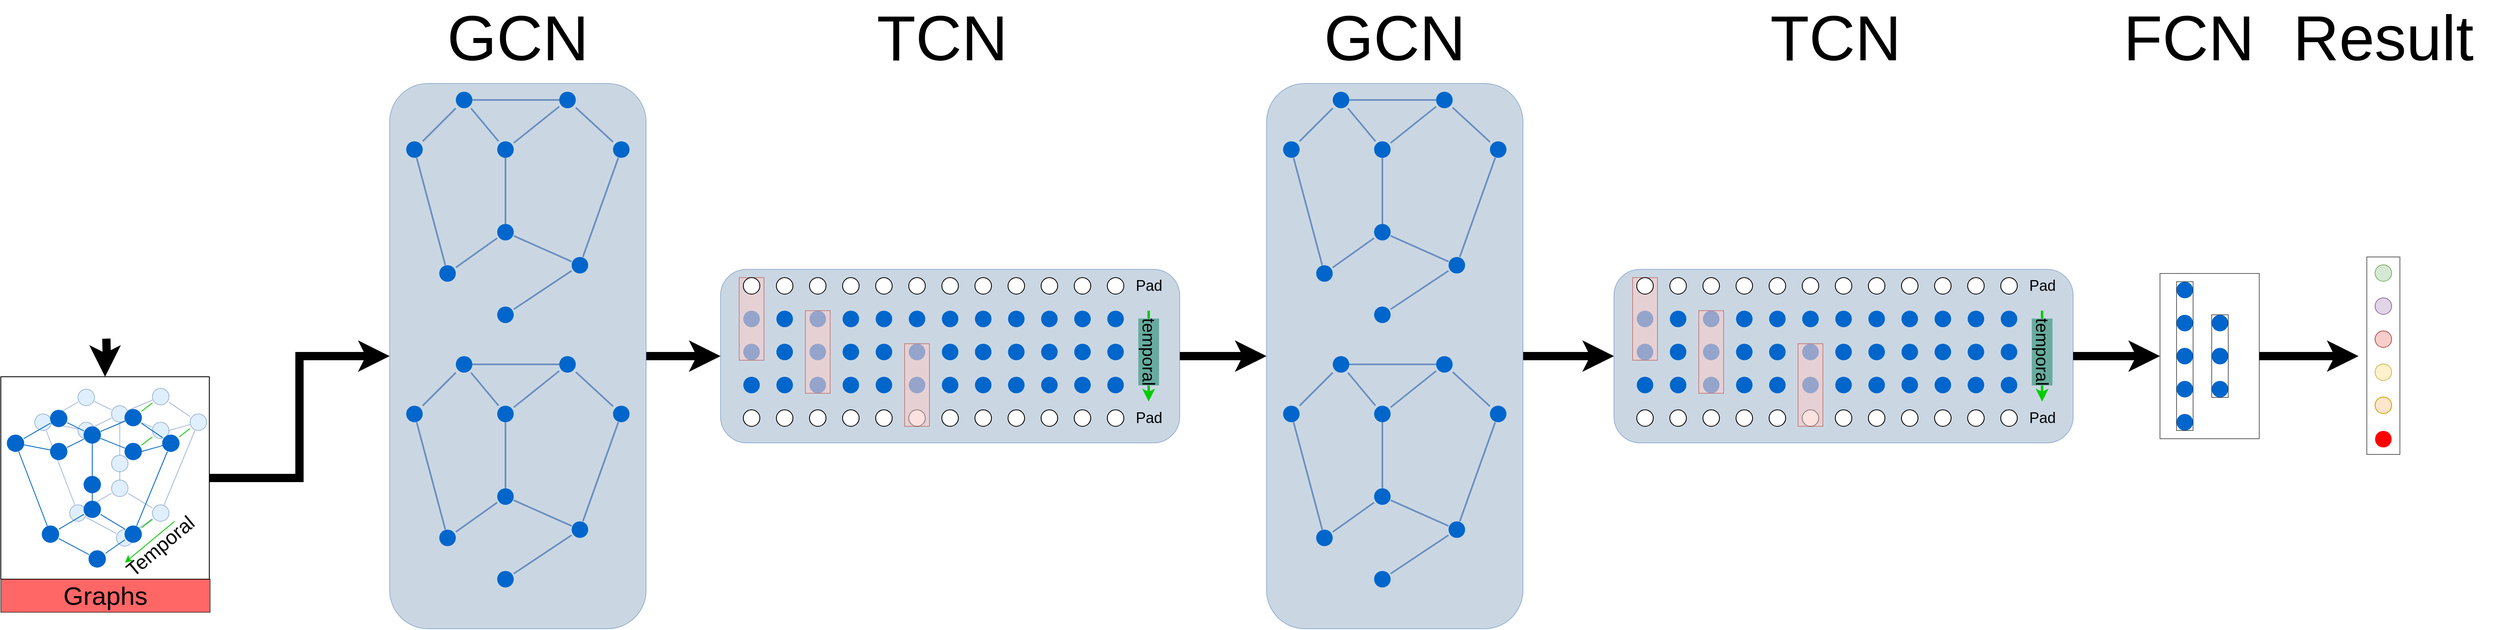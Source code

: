 <mxfile version="12.5.1" type="github" pages="3">
  <diagram id="fjN0tmlviIV-nWKf-RjJ" name="Page-1">
    <mxGraphModel dx="6540" dy="3248" grid="1" gridSize="10" guides="1" tooltips="1" connect="1" arrows="1" fold="1" page="1" pageScale="1" pageWidth="827" pageHeight="1169" math="0" shadow="0">
      <root>
        <mxCell id="0"/>
        <mxCell id="1" parent="0"/>
        <mxCell id="YWJlD6q5wf8MBtBZUTTR-1" value="" style="rounded=0;whiteSpace=wrap;html=1;labelBackgroundColor=none;fontSize=31;" parent="1" vertex="1">
          <mxGeometry x="570" y="675" width="252" height="245" as="geometry"/>
        </mxCell>
        <mxCell id="YWJlD6q5wf8MBtBZUTTR-3" style="edgeStyle=orthogonalEdgeStyle;rounded=0;orthogonalLoop=1;jettySize=auto;html=1;exitX=1;exitY=0.5;exitDx=0;exitDy=0;entryX=0;entryY=0.5;entryDx=0;entryDy=0;strokeColor=#000000;strokeWidth=10;fontSize=11;" parent="1" source="YWJlD6q5wf8MBtBZUTTR-4" target="YWJlD6q5wf8MBtBZUTTR-118" edge="1">
          <mxGeometry relative="1" as="geometry"/>
        </mxCell>
        <mxCell id="YWJlD6q5wf8MBtBZUTTR-4" value="" style="rounded=1;whiteSpace=wrap;html=1;fillColor=#A7BCD1;strokeColor=#6c8ebf;opacity=60;" parent="1" vertex="1">
          <mxGeometry x="1440" y="545" width="555" height="210" as="geometry"/>
        </mxCell>
        <mxCell id="YWJlD6q5wf8MBtBZUTTR-5" value="" style="edgeStyle=orthogonalEdgeStyle;rounded=0;orthogonalLoop=1;jettySize=auto;html=1;strokeWidth=10;entryX=0;entryY=0.5;entryDx=0;entryDy=0;" parent="1" source="YWJlD6q5wf8MBtBZUTTR-6" target="YWJlD6q5wf8MBtBZUTTR-4" edge="1">
          <mxGeometry relative="1" as="geometry">
            <mxPoint x="1430" y="650" as="targetPoint"/>
          </mxGeometry>
        </mxCell>
        <mxCell id="YWJlD6q5wf8MBtBZUTTR-6" value="" style="rounded=1;whiteSpace=wrap;html=1;fillColor=#A7BCD1;strokeColor=#6c8ebf;opacity=60;" parent="1" vertex="1">
          <mxGeometry x="1040" y="320" width="310" height="660" as="geometry"/>
        </mxCell>
        <mxCell id="YWJlD6q5wf8MBtBZUTTR-7" value="" style="shape=ellipse;fillColor=#0066CC;strokeColor=none;html=1" parent="1" vertex="1">
          <mxGeometry x="1060" y="390.0" width="20" height="20" as="geometry"/>
        </mxCell>
        <mxCell id="YWJlD6q5wf8MBtBZUTTR-8" value="" style="shape=ellipse;fillColor=#0066CC;strokeColor=none;html=1" parent="1" vertex="1">
          <mxGeometry x="1120" y="330.0" width="20" height="20" as="geometry"/>
        </mxCell>
        <mxCell id="YWJlD6q5wf8MBtBZUTTR-9" value="" style="shape=ellipse;fillColor=#0066CC;strokeColor=none;html=1" parent="1" vertex="1">
          <mxGeometry x="1170" y="390.0" width="20" height="20" as="geometry"/>
        </mxCell>
        <mxCell id="YWJlD6q5wf8MBtBZUTTR-10" value="" style="shape=ellipse;fillColor=#0066CC;strokeColor=none;html=1" parent="1" vertex="1">
          <mxGeometry x="1245" y="330.0" width="20" height="20" as="geometry"/>
        </mxCell>
        <mxCell id="YWJlD6q5wf8MBtBZUTTR-11" value="" style="shape=ellipse;fillColor=#0066CC;strokeColor=none;html=1" parent="1" vertex="1">
          <mxGeometry x="1310" y="390.0" width="20" height="20" as="geometry"/>
        </mxCell>
        <mxCell id="YWJlD6q5wf8MBtBZUTTR-12" value="" style="shape=ellipse;fillColor=#0066CC;strokeColor=none;html=1" parent="1" vertex="1">
          <mxGeometry x="1170" y="490.0" width="20" height="20" as="geometry"/>
        </mxCell>
        <mxCell id="YWJlD6q5wf8MBtBZUTTR-13" value="" style="shape=ellipse;fillColor=#0066CC;strokeColor=none;html=1" parent="1" vertex="1">
          <mxGeometry x="1100" y="540" width="20" height="20" as="geometry"/>
        </mxCell>
        <mxCell id="YWJlD6q5wf8MBtBZUTTR-14" value="" style="shape=ellipse;fillColor=#0066CC;strokeColor=none;html=1" parent="1" vertex="1">
          <mxGeometry x="1260" y="530" width="20" height="20" as="geometry"/>
        </mxCell>
        <mxCell id="YWJlD6q5wf8MBtBZUTTR-15" value="" style="shape=ellipse;fillColor=#0066CC;strokeColor=none;html=1" parent="1" vertex="1">
          <mxGeometry x="1170" y="590" width="20" height="20" as="geometry"/>
        </mxCell>
        <mxCell id="YWJlD6q5wf8MBtBZUTTR-16" value="" style="endArrow=none;html=1;fontSize=56;strokeWidth=2;fillColor=#dae8fc;strokeColor=#6c8ebf;" parent="1" source="YWJlD6q5wf8MBtBZUTTR-8" target="YWJlD6q5wf8MBtBZUTTR-7" edge="1">
          <mxGeometry width="50" height="50" relative="1" as="geometry">
            <mxPoint x="1170" y="134" as="sourcePoint"/>
            <mxPoint x="1275" y="176" as="targetPoint"/>
          </mxGeometry>
        </mxCell>
        <mxCell id="YWJlD6q5wf8MBtBZUTTR-17" value="" style="endArrow=none;html=1;fontSize=56;strokeWidth=2;fillColor=#dae8fc;strokeColor=#6c8ebf;" parent="1" source="YWJlD6q5wf8MBtBZUTTR-10" target="YWJlD6q5wf8MBtBZUTTR-8" edge="1">
          <mxGeometry width="50" height="50" relative="1" as="geometry">
            <mxPoint x="1240" y="370.0" as="sourcePoint"/>
            <mxPoint x="1100" y="410.0" as="targetPoint"/>
          </mxGeometry>
        </mxCell>
        <mxCell id="YWJlD6q5wf8MBtBZUTTR-18" value="" style="endArrow=none;html=1;fontSize=56;strokeWidth=2;fillColor=#dae8fc;strokeColor=#6c8ebf;" parent="1" source="YWJlD6q5wf8MBtBZUTTR-11" target="YWJlD6q5wf8MBtBZUTTR-10" edge="1">
          <mxGeometry width="50" height="50" relative="1" as="geometry">
            <mxPoint x="1150" y="380.0" as="sourcePoint"/>
            <mxPoint x="1110" y="420.0" as="targetPoint"/>
          </mxGeometry>
        </mxCell>
        <mxCell id="YWJlD6q5wf8MBtBZUTTR-19" value="" style="endArrow=none;html=1;fontSize=56;strokeWidth=2;fillColor=#dae8fc;strokeColor=#6c8ebf;" parent="1" source="YWJlD6q5wf8MBtBZUTTR-9" target="YWJlD6q5wf8MBtBZUTTR-10" edge="1">
          <mxGeometry width="50" height="50" relative="1" as="geometry">
            <mxPoint x="1160" y="390.0" as="sourcePoint"/>
            <mxPoint x="1120" y="430.0" as="targetPoint"/>
          </mxGeometry>
        </mxCell>
        <mxCell id="YWJlD6q5wf8MBtBZUTTR-20" value="" style="endArrow=none;html=1;fontSize=56;strokeWidth=2;fillColor=#dae8fc;strokeColor=#6c8ebf;" parent="1" source="YWJlD6q5wf8MBtBZUTTR-8" target="YWJlD6q5wf8MBtBZUTTR-9" edge="1">
          <mxGeometry width="50" height="50" relative="1" as="geometry">
            <mxPoint x="1170" y="400.0" as="sourcePoint"/>
            <mxPoint x="1130" y="440.0" as="targetPoint"/>
          </mxGeometry>
        </mxCell>
        <mxCell id="YWJlD6q5wf8MBtBZUTTR-21" value="" style="endArrow=none;html=1;fontSize=56;strokeWidth=2;fillColor=#dae8fc;strokeColor=#6c8ebf;" parent="1" source="YWJlD6q5wf8MBtBZUTTR-9" target="YWJlD6q5wf8MBtBZUTTR-12" edge="1">
          <mxGeometry width="50" height="50" relative="1" as="geometry">
            <mxPoint x="1180" y="410.0" as="sourcePoint"/>
            <mxPoint x="1140" y="450.0" as="targetPoint"/>
          </mxGeometry>
        </mxCell>
        <mxCell id="YWJlD6q5wf8MBtBZUTTR-22" value="" style="endArrow=none;html=1;fontSize=56;strokeWidth=2;fillColor=#dae8fc;strokeColor=#6c8ebf;" parent="1" source="YWJlD6q5wf8MBtBZUTTR-14" target="YWJlD6q5wf8MBtBZUTTR-12" edge="1">
          <mxGeometry width="50" height="50" relative="1" as="geometry">
            <mxPoint x="1190" y="420.0" as="sourcePoint"/>
            <mxPoint x="1150" y="460.0" as="targetPoint"/>
          </mxGeometry>
        </mxCell>
        <mxCell id="YWJlD6q5wf8MBtBZUTTR-23" value="" style="endArrow=none;html=1;fontSize=56;strokeWidth=2;fillColor=#dae8fc;strokeColor=#6c8ebf;" parent="1" source="YWJlD6q5wf8MBtBZUTTR-15" target="YWJlD6q5wf8MBtBZUTTR-14" edge="1">
          <mxGeometry width="50" height="50" relative="1" as="geometry">
            <mxPoint x="1200" y="430.0" as="sourcePoint"/>
            <mxPoint x="1160" y="470.0" as="targetPoint"/>
          </mxGeometry>
        </mxCell>
        <mxCell id="YWJlD6q5wf8MBtBZUTTR-24" value="" style="endArrow=none;html=1;fontSize=56;strokeWidth=2;fillColor=#dae8fc;strokeColor=#6c8ebf;" parent="1" source="YWJlD6q5wf8MBtBZUTTR-12" target="YWJlD6q5wf8MBtBZUTTR-13" edge="1">
          <mxGeometry width="50" height="50" relative="1" as="geometry">
            <mxPoint x="1210" y="440.0" as="sourcePoint"/>
            <mxPoint x="1170" y="480.0" as="targetPoint"/>
          </mxGeometry>
        </mxCell>
        <mxCell id="YWJlD6q5wf8MBtBZUTTR-25" value="" style="endArrow=none;html=1;fontSize=56;strokeWidth=2;fillColor=#dae8fc;strokeColor=#6c8ebf;" parent="1" source="YWJlD6q5wf8MBtBZUTTR-7" target="YWJlD6q5wf8MBtBZUTTR-13" edge="1">
          <mxGeometry width="50" height="50" relative="1" as="geometry">
            <mxPoint x="1230" y="460.0" as="sourcePoint"/>
            <mxPoint x="1190" y="500.0" as="targetPoint"/>
          </mxGeometry>
        </mxCell>
        <mxCell id="YWJlD6q5wf8MBtBZUTTR-26" value="" style="endArrow=none;html=1;fontSize=56;strokeWidth=2;fillColor=#dae8fc;strokeColor=#6c8ebf;" parent="1" source="YWJlD6q5wf8MBtBZUTTR-11" target="YWJlD6q5wf8MBtBZUTTR-14" edge="1">
          <mxGeometry width="50" height="50" relative="1" as="geometry">
            <mxPoint x="1240" y="470.0" as="sourcePoint"/>
            <mxPoint x="1200" y="510.0" as="targetPoint"/>
          </mxGeometry>
        </mxCell>
        <mxCell id="YWJlD6q5wf8MBtBZUTTR-27" value="" style="endArrow=none;html=1;fontSize=56;strokeWidth=2;fillColor=#dae8fc;strokeColor=#6c8ebf;" parent="1" source="YWJlD6q5wf8MBtBZUTTR-39" target="YWJlD6q5wf8MBtBZUTTR-38" edge="1">
          <mxGeometry width="50" height="50" relative="1" as="geometry">
            <mxPoint x="1170" y="454.0" as="sourcePoint"/>
            <mxPoint x="1275" y="496.0" as="targetPoint"/>
          </mxGeometry>
        </mxCell>
        <mxCell id="YWJlD6q5wf8MBtBZUTTR-28" value="" style="endArrow=none;html=1;fontSize=56;strokeWidth=2;fillColor=#dae8fc;strokeColor=#6c8ebf;" parent="1" source="YWJlD6q5wf8MBtBZUTTR-41" target="YWJlD6q5wf8MBtBZUTTR-39" edge="1">
          <mxGeometry width="50" height="50" relative="1" as="geometry">
            <mxPoint x="1240" y="690" as="sourcePoint"/>
            <mxPoint x="1100" y="730" as="targetPoint"/>
          </mxGeometry>
        </mxCell>
        <mxCell id="YWJlD6q5wf8MBtBZUTTR-29" value="" style="endArrow=none;html=1;fontSize=56;strokeWidth=2;fillColor=#dae8fc;strokeColor=#6c8ebf;" parent="1" source="YWJlD6q5wf8MBtBZUTTR-42" target="YWJlD6q5wf8MBtBZUTTR-41" edge="1">
          <mxGeometry width="50" height="50" relative="1" as="geometry">
            <mxPoint x="1150" y="700" as="sourcePoint"/>
            <mxPoint x="1110" y="740" as="targetPoint"/>
          </mxGeometry>
        </mxCell>
        <mxCell id="YWJlD6q5wf8MBtBZUTTR-30" value="" style="endArrow=none;html=1;fontSize=56;strokeWidth=2;fillColor=#dae8fc;strokeColor=#6c8ebf;" parent="1" source="YWJlD6q5wf8MBtBZUTTR-40" target="YWJlD6q5wf8MBtBZUTTR-41" edge="1">
          <mxGeometry width="50" height="50" relative="1" as="geometry">
            <mxPoint x="1160" y="710" as="sourcePoint"/>
            <mxPoint x="1120" y="750" as="targetPoint"/>
          </mxGeometry>
        </mxCell>
        <mxCell id="YWJlD6q5wf8MBtBZUTTR-31" value="" style="endArrow=none;html=1;fontSize=56;strokeWidth=2;fillColor=#dae8fc;strokeColor=#6c8ebf;" parent="1" source="YWJlD6q5wf8MBtBZUTTR-39" target="YWJlD6q5wf8MBtBZUTTR-40" edge="1">
          <mxGeometry width="50" height="50" relative="1" as="geometry">
            <mxPoint x="1170" y="720" as="sourcePoint"/>
            <mxPoint x="1130" y="760" as="targetPoint"/>
          </mxGeometry>
        </mxCell>
        <mxCell id="YWJlD6q5wf8MBtBZUTTR-32" value="" style="endArrow=none;html=1;fontSize=56;strokeWidth=2;fillColor=#dae8fc;strokeColor=#6c8ebf;" parent="1" source="YWJlD6q5wf8MBtBZUTTR-40" target="YWJlD6q5wf8MBtBZUTTR-43" edge="1">
          <mxGeometry width="50" height="50" relative="1" as="geometry">
            <mxPoint x="1180" y="730" as="sourcePoint"/>
            <mxPoint x="1140" y="770" as="targetPoint"/>
          </mxGeometry>
        </mxCell>
        <mxCell id="YWJlD6q5wf8MBtBZUTTR-33" value="" style="endArrow=none;html=1;fontSize=56;strokeWidth=2;fillColor=#dae8fc;strokeColor=#6c8ebf;" parent="1" source="YWJlD6q5wf8MBtBZUTTR-45" target="YWJlD6q5wf8MBtBZUTTR-43" edge="1">
          <mxGeometry width="50" height="50" relative="1" as="geometry">
            <mxPoint x="1190" y="740" as="sourcePoint"/>
            <mxPoint x="1150" y="780" as="targetPoint"/>
          </mxGeometry>
        </mxCell>
        <mxCell id="YWJlD6q5wf8MBtBZUTTR-34" value="" style="endArrow=none;html=1;fontSize=56;strokeWidth=2;fillColor=#dae8fc;strokeColor=#6c8ebf;" parent="1" source="YWJlD6q5wf8MBtBZUTTR-46" target="YWJlD6q5wf8MBtBZUTTR-45" edge="1">
          <mxGeometry width="50" height="50" relative="1" as="geometry">
            <mxPoint x="1200" y="750" as="sourcePoint"/>
            <mxPoint x="1160" y="790" as="targetPoint"/>
          </mxGeometry>
        </mxCell>
        <mxCell id="YWJlD6q5wf8MBtBZUTTR-35" value="" style="endArrow=none;html=1;fontSize=56;strokeWidth=2;fillColor=#dae8fc;strokeColor=#6c8ebf;" parent="1" source="YWJlD6q5wf8MBtBZUTTR-43" target="YWJlD6q5wf8MBtBZUTTR-44" edge="1">
          <mxGeometry width="50" height="50" relative="1" as="geometry">
            <mxPoint x="1210" y="760" as="sourcePoint"/>
            <mxPoint x="1170" y="800" as="targetPoint"/>
          </mxGeometry>
        </mxCell>
        <mxCell id="YWJlD6q5wf8MBtBZUTTR-36" value="" style="endArrow=none;html=1;fontSize=56;strokeWidth=2;fillColor=#dae8fc;strokeColor=#6c8ebf;" parent="1" source="YWJlD6q5wf8MBtBZUTTR-38" target="YWJlD6q5wf8MBtBZUTTR-44" edge="1">
          <mxGeometry width="50" height="50" relative="1" as="geometry">
            <mxPoint x="1230" y="780" as="sourcePoint"/>
            <mxPoint x="1190" y="820" as="targetPoint"/>
          </mxGeometry>
        </mxCell>
        <mxCell id="YWJlD6q5wf8MBtBZUTTR-37" value="" style="endArrow=none;html=1;fontSize=56;strokeWidth=2;fillColor=#dae8fc;strokeColor=#6c8ebf;" parent="1" source="YWJlD6q5wf8MBtBZUTTR-42" target="YWJlD6q5wf8MBtBZUTTR-45" edge="1">
          <mxGeometry width="50" height="50" relative="1" as="geometry">
            <mxPoint x="1240" y="790" as="sourcePoint"/>
            <mxPoint x="1200" y="830" as="targetPoint"/>
          </mxGeometry>
        </mxCell>
        <mxCell id="YWJlD6q5wf8MBtBZUTTR-38" value="" style="shape=ellipse;fillColor=#0066CC;strokeColor=none;html=1" parent="1" vertex="1">
          <mxGeometry x="1060" y="710" width="20" height="20" as="geometry"/>
        </mxCell>
        <mxCell id="YWJlD6q5wf8MBtBZUTTR-39" value="" style="shape=ellipse;fillColor=#0066CC;strokeColor=none;html=1" parent="1" vertex="1">
          <mxGeometry x="1120" y="650" width="20" height="20" as="geometry"/>
        </mxCell>
        <mxCell id="YWJlD6q5wf8MBtBZUTTR-40" value="" style="shape=ellipse;fillColor=#0066CC;strokeColor=none;html=1" parent="1" vertex="1">
          <mxGeometry x="1170" y="710" width="20" height="20" as="geometry"/>
        </mxCell>
        <mxCell id="YWJlD6q5wf8MBtBZUTTR-41" value="" style="shape=ellipse;fillColor=#0066CC;strokeColor=none;html=1" parent="1" vertex="1">
          <mxGeometry x="1245" y="650" width="20" height="20" as="geometry"/>
        </mxCell>
        <mxCell id="YWJlD6q5wf8MBtBZUTTR-42" value="" style="shape=ellipse;fillColor=#0066CC;strokeColor=none;html=1" parent="1" vertex="1">
          <mxGeometry x="1310" y="710" width="20" height="20" as="geometry"/>
        </mxCell>
        <mxCell id="YWJlD6q5wf8MBtBZUTTR-43" value="" style="shape=ellipse;fillColor=#0066CC;strokeColor=none;html=1" parent="1" vertex="1">
          <mxGeometry x="1170" y="810" width="20" height="20" as="geometry"/>
        </mxCell>
        <mxCell id="YWJlD6q5wf8MBtBZUTTR-44" value="" style="shape=ellipse;fillColor=#0066CC;strokeColor=none;html=1" parent="1" vertex="1">
          <mxGeometry x="1100" y="860" width="20" height="20" as="geometry"/>
        </mxCell>
        <mxCell id="YWJlD6q5wf8MBtBZUTTR-45" value="" style="shape=ellipse;fillColor=#0066CC;strokeColor=none;html=1" parent="1" vertex="1">
          <mxGeometry x="1260" y="850" width="20" height="20" as="geometry"/>
        </mxCell>
        <mxCell id="YWJlD6q5wf8MBtBZUTTR-46" value="" style="shape=ellipse;fillColor=#0066CC;strokeColor=none;html=1" parent="1" vertex="1">
          <mxGeometry x="1170" y="910" width="20" height="20" as="geometry"/>
        </mxCell>
        <mxCell id="YWJlD6q5wf8MBtBZUTTR-47" value="" style="shape=ellipse;fillColor=#0066CC;strokeColor=none;html=1" parent="1" vertex="1">
          <mxGeometry x="1467.5" y="595" width="20" height="20" as="geometry"/>
        </mxCell>
        <mxCell id="YWJlD6q5wf8MBtBZUTTR-48" value="" style="shape=ellipse;fillColor=#0066CC;strokeColor=none;html=1" parent="1" vertex="1">
          <mxGeometry x="1507.5" y="595" width="20" height="20" as="geometry"/>
        </mxCell>
        <mxCell id="YWJlD6q5wf8MBtBZUTTR-49" value="" style="shape=ellipse;fillColor=#0066CC;strokeColor=none;html=1" parent="1" vertex="1">
          <mxGeometry x="1547.5" y="595" width="20" height="20" as="geometry"/>
        </mxCell>
        <mxCell id="YWJlD6q5wf8MBtBZUTTR-50" value="" style="shape=ellipse;fillColor=#0066CC;strokeColor=none;html=1" parent="1" vertex="1">
          <mxGeometry x="1587.5" y="595" width="20" height="20" as="geometry"/>
        </mxCell>
        <mxCell id="YWJlD6q5wf8MBtBZUTTR-51" value="" style="shape=ellipse;fillColor=#0066CC;strokeColor=none;html=1" parent="1" vertex="1">
          <mxGeometry x="1627.5" y="595" width="20" height="20" as="geometry"/>
        </mxCell>
        <mxCell id="YWJlD6q5wf8MBtBZUTTR-52" value="" style="shape=ellipse;fillColor=#0066CC;strokeColor=none;html=1" parent="1" vertex="1">
          <mxGeometry x="1667.5" y="595" width="20" height="20" as="geometry"/>
        </mxCell>
        <mxCell id="YWJlD6q5wf8MBtBZUTTR-53" value="" style="shape=ellipse;fillColor=#0066CC;strokeColor=none;html=1" parent="1" vertex="1">
          <mxGeometry x="1467.5" y="635" width="20" height="20" as="geometry"/>
        </mxCell>
        <mxCell id="YWJlD6q5wf8MBtBZUTTR-54" value="" style="shape=ellipse;fillColor=#0066CC;strokeColor=none;html=1" parent="1" vertex="1">
          <mxGeometry x="1507.5" y="635" width="20" height="20" as="geometry"/>
        </mxCell>
        <mxCell id="YWJlD6q5wf8MBtBZUTTR-55" value="" style="shape=ellipse;fillColor=#0066CC;strokeColor=none;html=1" parent="1" vertex="1">
          <mxGeometry x="1547.5" y="635" width="20" height="20" as="geometry"/>
        </mxCell>
        <mxCell id="YWJlD6q5wf8MBtBZUTTR-56" value="" style="shape=ellipse;fillColor=#0066CC;strokeColor=none;html=1" parent="1" vertex="1">
          <mxGeometry x="1587.5" y="635" width="20" height="20" as="geometry"/>
        </mxCell>
        <mxCell id="YWJlD6q5wf8MBtBZUTTR-57" value="" style="shape=ellipse;fillColor=#0066CC;strokeColor=none;html=1" parent="1" vertex="1">
          <mxGeometry x="1627.5" y="635" width="20" height="20" as="geometry"/>
        </mxCell>
        <mxCell id="YWJlD6q5wf8MBtBZUTTR-58" value="" style="shape=ellipse;fillColor=#0066CC;strokeColor=none;html=1" parent="1" vertex="1">
          <mxGeometry x="1667.5" y="635" width="20" height="20" as="geometry"/>
        </mxCell>
        <mxCell id="YWJlD6q5wf8MBtBZUTTR-59" value="" style="shape=ellipse;fillColor=#0066CC;strokeColor=none;html=1" parent="1" vertex="1">
          <mxGeometry x="1467.5" y="675" width="20" height="20" as="geometry"/>
        </mxCell>
        <mxCell id="YWJlD6q5wf8MBtBZUTTR-60" value="" style="shape=ellipse;fillColor=#0066CC;strokeColor=none;html=1" parent="1" vertex="1">
          <mxGeometry x="1507.5" y="675" width="20" height="20" as="geometry"/>
        </mxCell>
        <mxCell id="YWJlD6q5wf8MBtBZUTTR-61" value="" style="shape=ellipse;fillColor=#0066CC;strokeColor=none;html=1" parent="1" vertex="1">
          <mxGeometry x="1547.5" y="675" width="20" height="20" as="geometry"/>
        </mxCell>
        <mxCell id="YWJlD6q5wf8MBtBZUTTR-62" value="" style="shape=ellipse;fillColor=#0066CC;strokeColor=none;html=1" parent="1" vertex="1">
          <mxGeometry x="1587.5" y="675" width="20" height="20" as="geometry"/>
        </mxCell>
        <mxCell id="YWJlD6q5wf8MBtBZUTTR-63" value="" style="shape=ellipse;fillColor=#0066CC;strokeColor=none;html=1" parent="1" vertex="1">
          <mxGeometry x="1627.5" y="675" width="20" height="20" as="geometry"/>
        </mxCell>
        <mxCell id="YWJlD6q5wf8MBtBZUTTR-64" value="" style="shape=ellipse;fillColor=#0066CC;strokeColor=none;html=1" parent="1" vertex="1">
          <mxGeometry x="1667.5" y="675" width="20" height="20" as="geometry"/>
        </mxCell>
        <mxCell id="YWJlD6q5wf8MBtBZUTTR-65" value="" style="shape=ellipse;fillColor=#0066CC;strokeColor=none;html=1" parent="1" vertex="1">
          <mxGeometry x="1707.5" y="595" width="20" height="20" as="geometry"/>
        </mxCell>
        <mxCell id="YWJlD6q5wf8MBtBZUTTR-66" value="" style="shape=ellipse;fillColor=#0066CC;strokeColor=none;html=1" parent="1" vertex="1">
          <mxGeometry x="1747.5" y="595" width="20" height="20" as="geometry"/>
        </mxCell>
        <mxCell id="YWJlD6q5wf8MBtBZUTTR-67" value="" style="shape=ellipse;fillColor=#0066CC;strokeColor=none;html=1" parent="1" vertex="1">
          <mxGeometry x="1787.5" y="595" width="20" height="20" as="geometry"/>
        </mxCell>
        <mxCell id="YWJlD6q5wf8MBtBZUTTR-68" value="" style="shape=ellipse;fillColor=#0066CC;strokeColor=none;html=1" parent="1" vertex="1">
          <mxGeometry x="1827.5" y="595" width="20" height="20" as="geometry"/>
        </mxCell>
        <mxCell id="YWJlD6q5wf8MBtBZUTTR-69" value="" style="shape=ellipse;fillColor=#0066CC;strokeColor=none;html=1" parent="1" vertex="1">
          <mxGeometry x="1867.5" y="595" width="20" height="20" as="geometry"/>
        </mxCell>
        <mxCell id="YWJlD6q5wf8MBtBZUTTR-70" value="" style="shape=ellipse;fillColor=#0066CC;strokeColor=none;html=1" parent="1" vertex="1">
          <mxGeometry x="1907.5" y="595" width="20" height="20" as="geometry"/>
        </mxCell>
        <mxCell id="YWJlD6q5wf8MBtBZUTTR-71" value="" style="shape=ellipse;fillColor=#0066CC;strokeColor=none;html=1" parent="1" vertex="1">
          <mxGeometry x="1707.5" y="635" width="20" height="20" as="geometry"/>
        </mxCell>
        <mxCell id="YWJlD6q5wf8MBtBZUTTR-72" value="" style="shape=ellipse;fillColor=#0066CC;strokeColor=none;html=1" parent="1" vertex="1">
          <mxGeometry x="1747.5" y="635" width="20" height="20" as="geometry"/>
        </mxCell>
        <mxCell id="YWJlD6q5wf8MBtBZUTTR-73" value="" style="shape=ellipse;fillColor=#0066CC;strokeColor=none;html=1" parent="1" vertex="1">
          <mxGeometry x="1787.5" y="635" width="20" height="20" as="geometry"/>
        </mxCell>
        <mxCell id="YWJlD6q5wf8MBtBZUTTR-74" value="" style="shape=ellipse;fillColor=#0066CC;strokeColor=none;html=1" parent="1" vertex="1">
          <mxGeometry x="1827.5" y="635" width="20" height="20" as="geometry"/>
        </mxCell>
        <mxCell id="YWJlD6q5wf8MBtBZUTTR-75" value="" style="shape=ellipse;fillColor=#0066CC;strokeColor=none;html=1" parent="1" vertex="1">
          <mxGeometry x="1867.5" y="635" width="20" height="20" as="geometry"/>
        </mxCell>
        <mxCell id="YWJlD6q5wf8MBtBZUTTR-76" value="" style="shape=ellipse;fillColor=#0066CC;strokeColor=none;html=1" parent="1" vertex="1">
          <mxGeometry x="1907.5" y="635" width="20" height="20" as="geometry"/>
        </mxCell>
        <mxCell id="YWJlD6q5wf8MBtBZUTTR-77" value="" style="shape=ellipse;fillColor=#0066CC;strokeColor=none;html=1" parent="1" vertex="1">
          <mxGeometry x="1707.5" y="675" width="20" height="20" as="geometry"/>
        </mxCell>
        <mxCell id="YWJlD6q5wf8MBtBZUTTR-78" value="" style="shape=ellipse;fillColor=#0066CC;strokeColor=none;html=1" parent="1" vertex="1">
          <mxGeometry x="1747.5" y="675" width="20" height="20" as="geometry"/>
        </mxCell>
        <mxCell id="YWJlD6q5wf8MBtBZUTTR-79" value="" style="shape=ellipse;fillColor=#0066CC;strokeColor=none;html=1" parent="1" vertex="1">
          <mxGeometry x="1787.5" y="675" width="20" height="20" as="geometry"/>
        </mxCell>
        <mxCell id="YWJlD6q5wf8MBtBZUTTR-80" value="" style="shape=ellipse;fillColor=#0066CC;strokeColor=none;html=1" parent="1" vertex="1">
          <mxGeometry x="1827.5" y="675" width="20" height="20" as="geometry"/>
        </mxCell>
        <mxCell id="YWJlD6q5wf8MBtBZUTTR-81" value="" style="shape=ellipse;fillColor=#0066CC;strokeColor=none;html=1" parent="1" vertex="1">
          <mxGeometry x="1867.5" y="675" width="20" height="20" as="geometry"/>
        </mxCell>
        <mxCell id="YWJlD6q5wf8MBtBZUTTR-82" value="" style="shape=ellipse;fillColor=#0066CC;strokeColor=none;html=1" parent="1" vertex="1">
          <mxGeometry x="1907.5" y="675" width="20" height="20" as="geometry"/>
        </mxCell>
        <mxCell id="YWJlD6q5wf8MBtBZUTTR-83" value="" style="endArrow=classic;html=1;strokeWidth=3;fillColor=#d5e8d4;strokeColor=#00CC00;" parent="1" edge="1">
          <mxGeometry width="50" height="50" relative="1" as="geometry">
            <mxPoint x="1957.5" y="595" as="sourcePoint"/>
            <mxPoint x="1957.5" y="705" as="targetPoint"/>
          </mxGeometry>
        </mxCell>
        <mxCell id="YWJlD6q5wf8MBtBZUTTR-84" value="temporal" style="text;html=1;align=center;verticalAlign=middle;resizable=0;points=[];;horizontal=0;rotation=-180;fontSize=21;rounded=1;strokeColor=#6c8ebf;fillColor=#A7BCD1;opacity=60;labelBackgroundColor=#67AB9F;labelBorderColor=none;" parent="YWJlD6q5wf8MBtBZUTTR-83" vertex="1" connectable="0">
          <mxGeometry x="-0.378" y="1" relative="1" as="geometry">
            <mxPoint y="15.52" as="offset"/>
          </mxGeometry>
        </mxCell>
        <mxCell id="YWJlD6q5wf8MBtBZUTTR-85" value="" style="rounded=0;whiteSpace=wrap;html=1;labelBackgroundColor=none;fillColor=#f8cecc;fontSize=18;opacity=60;strokeColor=#b85450;" parent="1" vertex="1">
          <mxGeometry x="1462.5" y="555" width="30" height="100" as="geometry"/>
        </mxCell>
        <mxCell id="YWJlD6q5wf8MBtBZUTTR-86" value="" style="shape=ellipse;html=1" parent="1" vertex="1">
          <mxGeometry x="1467.5" y="555" width="20" height="20" as="geometry"/>
        </mxCell>
        <mxCell id="YWJlD6q5wf8MBtBZUTTR-87" value="" style="shape=ellipse;html=1" parent="1" vertex="1">
          <mxGeometry x="1507.5" y="555" width="20" height="20" as="geometry"/>
        </mxCell>
        <mxCell id="YWJlD6q5wf8MBtBZUTTR-88" value="" style="shape=ellipse;html=1" parent="1" vertex="1">
          <mxGeometry x="1547.5" y="555" width="20" height="20" as="geometry"/>
        </mxCell>
        <mxCell id="YWJlD6q5wf8MBtBZUTTR-89" value="" style="shape=ellipse;html=1" parent="1" vertex="1">
          <mxGeometry x="1587.5" y="555" width="20" height="20" as="geometry"/>
        </mxCell>
        <mxCell id="YWJlD6q5wf8MBtBZUTTR-90" value="" style="shape=ellipse;html=1" parent="1" vertex="1">
          <mxGeometry x="1627.5" y="555" width="20" height="20" as="geometry"/>
        </mxCell>
        <mxCell id="YWJlD6q5wf8MBtBZUTTR-91" value="" style="shape=ellipse;html=1" parent="1" vertex="1">
          <mxGeometry x="1667.5" y="555" width="20" height="20" as="geometry"/>
        </mxCell>
        <mxCell id="YWJlD6q5wf8MBtBZUTTR-92" value="" style="shape=ellipse;html=1" parent="1" vertex="1">
          <mxGeometry x="1707.5" y="555" width="20" height="20" as="geometry"/>
        </mxCell>
        <mxCell id="YWJlD6q5wf8MBtBZUTTR-93" value="" style="shape=ellipse;html=1" parent="1" vertex="1">
          <mxGeometry x="1747.5" y="555" width="20" height="20" as="geometry"/>
        </mxCell>
        <mxCell id="YWJlD6q5wf8MBtBZUTTR-94" value="" style="shape=ellipse;html=1" parent="1" vertex="1">
          <mxGeometry x="1787.5" y="555" width="20" height="20" as="geometry"/>
        </mxCell>
        <mxCell id="YWJlD6q5wf8MBtBZUTTR-95" value="" style="shape=ellipse;html=1" parent="1" vertex="1">
          <mxGeometry x="1827.5" y="555" width="20" height="20" as="geometry"/>
        </mxCell>
        <mxCell id="YWJlD6q5wf8MBtBZUTTR-96" value="" style="shape=ellipse;html=1" parent="1" vertex="1">
          <mxGeometry x="1867.5" y="555" width="20" height="20" as="geometry"/>
        </mxCell>
        <mxCell id="YWJlD6q5wf8MBtBZUTTR-97" value="" style="shape=ellipse;html=1" parent="1" vertex="1">
          <mxGeometry x="1907.5" y="555" width="20" height="20" as="geometry"/>
        </mxCell>
        <mxCell id="YWJlD6q5wf8MBtBZUTTR-98" value="" style="shape=ellipse;html=1" parent="1" vertex="1">
          <mxGeometry x="1467.5" y="715" width="20" height="20" as="geometry"/>
        </mxCell>
        <mxCell id="YWJlD6q5wf8MBtBZUTTR-99" value="" style="shape=ellipse;html=1" parent="1" vertex="1">
          <mxGeometry x="1507.5" y="715" width="20" height="20" as="geometry"/>
        </mxCell>
        <mxCell id="YWJlD6q5wf8MBtBZUTTR-100" value="" style="shape=ellipse;html=1" parent="1" vertex="1">
          <mxGeometry x="1547.5" y="715" width="20" height="20" as="geometry"/>
        </mxCell>
        <mxCell id="YWJlD6q5wf8MBtBZUTTR-101" value="" style="shape=ellipse;html=1" parent="1" vertex="1">
          <mxGeometry x="1587.5" y="715" width="20" height="20" as="geometry"/>
        </mxCell>
        <mxCell id="YWJlD6q5wf8MBtBZUTTR-102" value="" style="shape=ellipse;html=1" parent="1" vertex="1">
          <mxGeometry x="1627.5" y="715" width="20" height="20" as="geometry"/>
        </mxCell>
        <mxCell id="YWJlD6q5wf8MBtBZUTTR-103" value="" style="shape=ellipse;html=1" parent="1" vertex="1">
          <mxGeometry x="1667.5" y="715" width="20" height="20" as="geometry"/>
        </mxCell>
        <mxCell id="YWJlD6q5wf8MBtBZUTTR-104" value="" style="shape=ellipse;html=1" parent="1" vertex="1">
          <mxGeometry x="1707.5" y="715" width="20" height="20" as="geometry"/>
        </mxCell>
        <mxCell id="YWJlD6q5wf8MBtBZUTTR-105" value="" style="shape=ellipse;html=1" parent="1" vertex="1">
          <mxGeometry x="1747.5" y="715" width="20" height="20" as="geometry"/>
        </mxCell>
        <mxCell id="YWJlD6q5wf8MBtBZUTTR-106" value="" style="shape=ellipse;html=1" parent="1" vertex="1">
          <mxGeometry x="1787.5" y="715" width="20" height="20" as="geometry"/>
        </mxCell>
        <mxCell id="YWJlD6q5wf8MBtBZUTTR-107" value="" style="shape=ellipse;html=1" parent="1" vertex="1">
          <mxGeometry x="1827.5" y="715" width="20" height="20" as="geometry"/>
        </mxCell>
        <mxCell id="YWJlD6q5wf8MBtBZUTTR-108" value="" style="shape=ellipse;html=1" parent="1" vertex="1">
          <mxGeometry x="1867.5" y="715" width="20" height="20" as="geometry"/>
        </mxCell>
        <mxCell id="YWJlD6q5wf8MBtBZUTTR-109" value="" style="shape=ellipse;html=1" parent="1" vertex="1">
          <mxGeometry x="1907.5" y="715" width="20" height="20" as="geometry"/>
        </mxCell>
        <mxCell id="YWJlD6q5wf8MBtBZUTTR-110" value="" style="rounded=0;whiteSpace=wrap;html=1;labelBackgroundColor=none;fillColor=#f8cecc;fontSize=18;opacity=60;strokeColor=#b85450;" parent="1" vertex="1">
          <mxGeometry x="1542.5" y="595" width="30" height="100" as="geometry"/>
        </mxCell>
        <mxCell id="YWJlD6q5wf8MBtBZUTTR-111" value="" style="rounded=0;whiteSpace=wrap;html=1;labelBackgroundColor=none;fillColor=#f8cecc;fontSize=18;opacity=60;strokeColor=#b85450;" parent="1" vertex="1">
          <mxGeometry x="1662.5" y="635" width="30" height="100" as="geometry"/>
        </mxCell>
        <mxCell id="YWJlD6q5wf8MBtBZUTTR-112" value="Pad" style="text;html=1;strokeColor=none;fillColor=none;align=center;verticalAlign=middle;whiteSpace=wrap;rounded=0;labelBackgroundColor=none;fontSize=18;opacity=60;" parent="1" vertex="1">
          <mxGeometry x="1937.5" y="555" width="40" height="20" as="geometry"/>
        </mxCell>
        <mxCell id="YWJlD6q5wf8MBtBZUTTR-113" value="Pad" style="text;html=1;strokeColor=none;fillColor=none;align=center;verticalAlign=middle;whiteSpace=wrap;rounded=0;labelBackgroundColor=none;fontSize=18;opacity=60;" parent="1" vertex="1">
          <mxGeometry x="1937.5" y="715" width="40" height="20" as="geometry"/>
        </mxCell>
        <mxCell id="YWJlD6q5wf8MBtBZUTTR-114" value="GCN" style="text;html=1;strokeColor=none;fillColor=none;align=center;verticalAlign=middle;whiteSpace=wrap;rounded=0;labelBackgroundColor=#FFFFFF;fontSize=77;opacity=60;" parent="1" vertex="1">
          <mxGeometry x="1055" y="220" width="280" height="90" as="geometry"/>
        </mxCell>
        <mxCell id="YWJlD6q5wf8MBtBZUTTR-115" value="TCN" style="text;html=1;strokeColor=none;fillColor=none;align=center;verticalAlign=middle;whiteSpace=wrap;rounded=0;labelBackgroundColor=#FFFFFF;fontSize=77;opacity=60;" parent="1" vertex="1">
          <mxGeometry x="1567.5" y="220" width="280" height="90" as="geometry"/>
        </mxCell>
        <mxCell id="YWJlD6q5wf8MBtBZUTTR-116" value="" style="rounded=1;whiteSpace=wrap;html=1;fillColor=#A7BCD1;strokeColor=#6c8ebf;opacity=60;" parent="1" vertex="1">
          <mxGeometry x="2520" y="545" width="555" height="210" as="geometry"/>
        </mxCell>
        <mxCell id="YWJlD6q5wf8MBtBZUTTR-117" value="" style="edgeStyle=orthogonalEdgeStyle;rounded=0;orthogonalLoop=1;jettySize=auto;html=1;strokeWidth=10;entryX=0;entryY=0.5;entryDx=0;entryDy=0;" parent="1" source="YWJlD6q5wf8MBtBZUTTR-118" target="YWJlD6q5wf8MBtBZUTTR-116" edge="1">
          <mxGeometry relative="1" as="geometry">
            <mxPoint x="2510" y="650" as="targetPoint"/>
          </mxGeometry>
        </mxCell>
        <mxCell id="YWJlD6q5wf8MBtBZUTTR-118" value="" style="rounded=1;whiteSpace=wrap;html=1;fillColor=#A7BCD1;strokeColor=#6c8ebf;opacity=60;" parent="1" vertex="1">
          <mxGeometry x="2100" y="320" width="310" height="660" as="geometry"/>
        </mxCell>
        <mxCell id="YWJlD6q5wf8MBtBZUTTR-119" value="" style="shape=ellipse;fillColor=#0066CC;strokeColor=none;html=1" parent="1" vertex="1">
          <mxGeometry x="2120" y="390.0" width="20" height="20" as="geometry"/>
        </mxCell>
        <mxCell id="YWJlD6q5wf8MBtBZUTTR-120" value="" style="shape=ellipse;fillColor=#0066CC;strokeColor=none;html=1" parent="1" vertex="1">
          <mxGeometry x="2180" y="330.0" width="20" height="20" as="geometry"/>
        </mxCell>
        <mxCell id="YWJlD6q5wf8MBtBZUTTR-121" value="" style="shape=ellipse;fillColor=#0066CC;strokeColor=none;html=1" parent="1" vertex="1">
          <mxGeometry x="2230" y="390.0" width="20" height="20" as="geometry"/>
        </mxCell>
        <mxCell id="YWJlD6q5wf8MBtBZUTTR-122" value="" style="shape=ellipse;fillColor=#0066CC;strokeColor=none;html=1" parent="1" vertex="1">
          <mxGeometry x="2305" y="330.0" width="20" height="20" as="geometry"/>
        </mxCell>
        <mxCell id="YWJlD6q5wf8MBtBZUTTR-123" value="" style="shape=ellipse;fillColor=#0066CC;strokeColor=none;html=1" parent="1" vertex="1">
          <mxGeometry x="2370" y="390.0" width="20" height="20" as="geometry"/>
        </mxCell>
        <mxCell id="YWJlD6q5wf8MBtBZUTTR-124" value="" style="shape=ellipse;fillColor=#0066CC;strokeColor=none;html=1" parent="1" vertex="1">
          <mxGeometry x="2230" y="490.0" width="20" height="20" as="geometry"/>
        </mxCell>
        <mxCell id="YWJlD6q5wf8MBtBZUTTR-125" value="" style="shape=ellipse;fillColor=#0066CC;strokeColor=none;html=1" parent="1" vertex="1">
          <mxGeometry x="2160" y="540" width="20" height="20" as="geometry"/>
        </mxCell>
        <mxCell id="YWJlD6q5wf8MBtBZUTTR-126" value="" style="shape=ellipse;fillColor=#0066CC;strokeColor=none;html=1" parent="1" vertex="1">
          <mxGeometry x="2320" y="530" width="20" height="20" as="geometry"/>
        </mxCell>
        <mxCell id="YWJlD6q5wf8MBtBZUTTR-127" value="" style="shape=ellipse;fillColor=#0066CC;strokeColor=none;html=1" parent="1" vertex="1">
          <mxGeometry x="2230" y="590" width="20" height="20" as="geometry"/>
        </mxCell>
        <mxCell id="YWJlD6q5wf8MBtBZUTTR-128" value="" style="endArrow=none;html=1;fontSize=56;strokeWidth=2;fillColor=#dae8fc;strokeColor=#6c8ebf;" parent="1" source="YWJlD6q5wf8MBtBZUTTR-120" target="YWJlD6q5wf8MBtBZUTTR-119" edge="1">
          <mxGeometry width="50" height="50" relative="1" as="geometry">
            <mxPoint x="2230" y="134" as="sourcePoint"/>
            <mxPoint x="2335" y="176" as="targetPoint"/>
          </mxGeometry>
        </mxCell>
        <mxCell id="YWJlD6q5wf8MBtBZUTTR-129" value="" style="endArrow=none;html=1;fontSize=56;strokeWidth=2;fillColor=#dae8fc;strokeColor=#6c8ebf;" parent="1" source="YWJlD6q5wf8MBtBZUTTR-122" target="YWJlD6q5wf8MBtBZUTTR-120" edge="1">
          <mxGeometry width="50" height="50" relative="1" as="geometry">
            <mxPoint x="2300" y="370.0" as="sourcePoint"/>
            <mxPoint x="2160" y="410.0" as="targetPoint"/>
          </mxGeometry>
        </mxCell>
        <mxCell id="YWJlD6q5wf8MBtBZUTTR-130" value="" style="endArrow=none;html=1;fontSize=56;strokeWidth=2;fillColor=#dae8fc;strokeColor=#6c8ebf;" parent="1" source="YWJlD6q5wf8MBtBZUTTR-123" target="YWJlD6q5wf8MBtBZUTTR-122" edge="1">
          <mxGeometry width="50" height="50" relative="1" as="geometry">
            <mxPoint x="2210" y="380.0" as="sourcePoint"/>
            <mxPoint x="2170" y="420.0" as="targetPoint"/>
          </mxGeometry>
        </mxCell>
        <mxCell id="YWJlD6q5wf8MBtBZUTTR-131" value="" style="endArrow=none;html=1;fontSize=56;strokeWidth=2;fillColor=#dae8fc;strokeColor=#6c8ebf;" parent="1" source="YWJlD6q5wf8MBtBZUTTR-121" target="YWJlD6q5wf8MBtBZUTTR-122" edge="1">
          <mxGeometry width="50" height="50" relative="1" as="geometry">
            <mxPoint x="2220" y="390.0" as="sourcePoint"/>
            <mxPoint x="2180" y="430.0" as="targetPoint"/>
          </mxGeometry>
        </mxCell>
        <mxCell id="YWJlD6q5wf8MBtBZUTTR-132" value="" style="endArrow=none;html=1;fontSize=56;strokeWidth=2;fillColor=#dae8fc;strokeColor=#6c8ebf;" parent="1" source="YWJlD6q5wf8MBtBZUTTR-120" target="YWJlD6q5wf8MBtBZUTTR-121" edge="1">
          <mxGeometry width="50" height="50" relative="1" as="geometry">
            <mxPoint x="2230" y="400.0" as="sourcePoint"/>
            <mxPoint x="2190" y="440.0" as="targetPoint"/>
          </mxGeometry>
        </mxCell>
        <mxCell id="YWJlD6q5wf8MBtBZUTTR-133" value="" style="endArrow=none;html=1;fontSize=56;strokeWidth=2;fillColor=#dae8fc;strokeColor=#6c8ebf;" parent="1" source="YWJlD6q5wf8MBtBZUTTR-121" target="YWJlD6q5wf8MBtBZUTTR-124" edge="1">
          <mxGeometry width="50" height="50" relative="1" as="geometry">
            <mxPoint x="2240" y="410.0" as="sourcePoint"/>
            <mxPoint x="2200" y="450.0" as="targetPoint"/>
          </mxGeometry>
        </mxCell>
        <mxCell id="YWJlD6q5wf8MBtBZUTTR-134" value="" style="endArrow=none;html=1;fontSize=56;strokeWidth=2;fillColor=#dae8fc;strokeColor=#6c8ebf;" parent="1" source="YWJlD6q5wf8MBtBZUTTR-126" target="YWJlD6q5wf8MBtBZUTTR-124" edge="1">
          <mxGeometry width="50" height="50" relative="1" as="geometry">
            <mxPoint x="2250" y="420.0" as="sourcePoint"/>
            <mxPoint x="2210" y="460.0" as="targetPoint"/>
          </mxGeometry>
        </mxCell>
        <mxCell id="YWJlD6q5wf8MBtBZUTTR-135" value="" style="endArrow=none;html=1;fontSize=56;strokeWidth=2;fillColor=#dae8fc;strokeColor=#6c8ebf;" parent="1" source="YWJlD6q5wf8MBtBZUTTR-127" target="YWJlD6q5wf8MBtBZUTTR-126" edge="1">
          <mxGeometry width="50" height="50" relative="1" as="geometry">
            <mxPoint x="2260" y="430.0" as="sourcePoint"/>
            <mxPoint x="2220" y="470.0" as="targetPoint"/>
          </mxGeometry>
        </mxCell>
        <mxCell id="YWJlD6q5wf8MBtBZUTTR-136" value="" style="endArrow=none;html=1;fontSize=56;strokeWidth=2;fillColor=#dae8fc;strokeColor=#6c8ebf;" parent="1" source="YWJlD6q5wf8MBtBZUTTR-124" target="YWJlD6q5wf8MBtBZUTTR-125" edge="1">
          <mxGeometry width="50" height="50" relative="1" as="geometry">
            <mxPoint x="2270" y="440.0" as="sourcePoint"/>
            <mxPoint x="2230" y="480.0" as="targetPoint"/>
          </mxGeometry>
        </mxCell>
        <mxCell id="YWJlD6q5wf8MBtBZUTTR-137" value="" style="endArrow=none;html=1;fontSize=56;strokeWidth=2;fillColor=#dae8fc;strokeColor=#6c8ebf;" parent="1" source="YWJlD6q5wf8MBtBZUTTR-119" target="YWJlD6q5wf8MBtBZUTTR-125" edge="1">
          <mxGeometry width="50" height="50" relative="1" as="geometry">
            <mxPoint x="2290" y="460.0" as="sourcePoint"/>
            <mxPoint x="2250" y="500.0" as="targetPoint"/>
          </mxGeometry>
        </mxCell>
        <mxCell id="YWJlD6q5wf8MBtBZUTTR-138" value="" style="endArrow=none;html=1;fontSize=56;strokeWidth=2;fillColor=#dae8fc;strokeColor=#6c8ebf;" parent="1" source="YWJlD6q5wf8MBtBZUTTR-123" target="YWJlD6q5wf8MBtBZUTTR-126" edge="1">
          <mxGeometry width="50" height="50" relative="1" as="geometry">
            <mxPoint x="2300" y="470.0" as="sourcePoint"/>
            <mxPoint x="2260" y="510" as="targetPoint"/>
          </mxGeometry>
        </mxCell>
        <mxCell id="YWJlD6q5wf8MBtBZUTTR-139" value="" style="endArrow=none;html=1;fontSize=56;strokeWidth=2;fillColor=#dae8fc;strokeColor=#6c8ebf;" parent="1" source="YWJlD6q5wf8MBtBZUTTR-151" target="YWJlD6q5wf8MBtBZUTTR-150" edge="1">
          <mxGeometry width="50" height="50" relative="1" as="geometry">
            <mxPoint x="2230" y="454.0" as="sourcePoint"/>
            <mxPoint x="2335" y="496.0" as="targetPoint"/>
          </mxGeometry>
        </mxCell>
        <mxCell id="YWJlD6q5wf8MBtBZUTTR-140" value="" style="endArrow=none;html=1;fontSize=56;strokeWidth=2;fillColor=#dae8fc;strokeColor=#6c8ebf;" parent="1" source="YWJlD6q5wf8MBtBZUTTR-153" target="YWJlD6q5wf8MBtBZUTTR-151" edge="1">
          <mxGeometry width="50" height="50" relative="1" as="geometry">
            <mxPoint x="2300" y="690" as="sourcePoint"/>
            <mxPoint x="2160" y="730" as="targetPoint"/>
          </mxGeometry>
        </mxCell>
        <mxCell id="YWJlD6q5wf8MBtBZUTTR-141" value="" style="endArrow=none;html=1;fontSize=56;strokeWidth=2;fillColor=#dae8fc;strokeColor=#6c8ebf;" parent="1" source="YWJlD6q5wf8MBtBZUTTR-154" target="YWJlD6q5wf8MBtBZUTTR-153" edge="1">
          <mxGeometry width="50" height="50" relative="1" as="geometry">
            <mxPoint x="2210" y="700" as="sourcePoint"/>
            <mxPoint x="2170" y="740" as="targetPoint"/>
          </mxGeometry>
        </mxCell>
        <mxCell id="YWJlD6q5wf8MBtBZUTTR-142" value="" style="endArrow=none;html=1;fontSize=56;strokeWidth=2;fillColor=#dae8fc;strokeColor=#6c8ebf;" parent="1" source="YWJlD6q5wf8MBtBZUTTR-152" target="YWJlD6q5wf8MBtBZUTTR-153" edge="1">
          <mxGeometry width="50" height="50" relative="1" as="geometry">
            <mxPoint x="2220" y="710" as="sourcePoint"/>
            <mxPoint x="2180" y="750" as="targetPoint"/>
          </mxGeometry>
        </mxCell>
        <mxCell id="YWJlD6q5wf8MBtBZUTTR-143" value="" style="endArrow=none;html=1;fontSize=56;strokeWidth=2;fillColor=#dae8fc;strokeColor=#6c8ebf;" parent="1" source="YWJlD6q5wf8MBtBZUTTR-151" target="YWJlD6q5wf8MBtBZUTTR-152" edge="1">
          <mxGeometry width="50" height="50" relative="1" as="geometry">
            <mxPoint x="2230" y="720" as="sourcePoint"/>
            <mxPoint x="2190" y="760" as="targetPoint"/>
          </mxGeometry>
        </mxCell>
        <mxCell id="YWJlD6q5wf8MBtBZUTTR-144" value="" style="endArrow=none;html=1;fontSize=56;strokeWidth=2;fillColor=#dae8fc;strokeColor=#6c8ebf;" parent="1" source="YWJlD6q5wf8MBtBZUTTR-152" target="YWJlD6q5wf8MBtBZUTTR-155" edge="1">
          <mxGeometry width="50" height="50" relative="1" as="geometry">
            <mxPoint x="2240" y="730" as="sourcePoint"/>
            <mxPoint x="2200" y="770" as="targetPoint"/>
          </mxGeometry>
        </mxCell>
        <mxCell id="YWJlD6q5wf8MBtBZUTTR-145" value="" style="endArrow=none;html=1;fontSize=56;strokeWidth=2;fillColor=#dae8fc;strokeColor=#6c8ebf;" parent="1" source="YWJlD6q5wf8MBtBZUTTR-157" target="YWJlD6q5wf8MBtBZUTTR-155" edge="1">
          <mxGeometry width="50" height="50" relative="1" as="geometry">
            <mxPoint x="2250" y="740" as="sourcePoint"/>
            <mxPoint x="2210" y="780" as="targetPoint"/>
          </mxGeometry>
        </mxCell>
        <mxCell id="YWJlD6q5wf8MBtBZUTTR-146" value="" style="endArrow=none;html=1;fontSize=56;strokeWidth=2;fillColor=#dae8fc;strokeColor=#6c8ebf;" parent="1" source="YWJlD6q5wf8MBtBZUTTR-158" target="YWJlD6q5wf8MBtBZUTTR-157" edge="1">
          <mxGeometry width="50" height="50" relative="1" as="geometry">
            <mxPoint x="2260" y="750" as="sourcePoint"/>
            <mxPoint x="2220" y="790" as="targetPoint"/>
          </mxGeometry>
        </mxCell>
        <mxCell id="YWJlD6q5wf8MBtBZUTTR-147" value="" style="endArrow=none;html=1;fontSize=56;strokeWidth=2;fillColor=#dae8fc;strokeColor=#6c8ebf;" parent="1" source="YWJlD6q5wf8MBtBZUTTR-155" target="YWJlD6q5wf8MBtBZUTTR-156" edge="1">
          <mxGeometry width="50" height="50" relative="1" as="geometry">
            <mxPoint x="2270" y="760" as="sourcePoint"/>
            <mxPoint x="2230" y="800" as="targetPoint"/>
          </mxGeometry>
        </mxCell>
        <mxCell id="YWJlD6q5wf8MBtBZUTTR-148" value="" style="endArrow=none;html=1;fontSize=56;strokeWidth=2;fillColor=#dae8fc;strokeColor=#6c8ebf;" parent="1" source="YWJlD6q5wf8MBtBZUTTR-150" target="YWJlD6q5wf8MBtBZUTTR-156" edge="1">
          <mxGeometry width="50" height="50" relative="1" as="geometry">
            <mxPoint x="2290" y="780" as="sourcePoint"/>
            <mxPoint x="2250" y="820" as="targetPoint"/>
          </mxGeometry>
        </mxCell>
        <mxCell id="YWJlD6q5wf8MBtBZUTTR-149" value="" style="endArrow=none;html=1;fontSize=56;strokeWidth=2;fillColor=#dae8fc;strokeColor=#6c8ebf;" parent="1" source="YWJlD6q5wf8MBtBZUTTR-154" target="YWJlD6q5wf8MBtBZUTTR-157" edge="1">
          <mxGeometry width="50" height="50" relative="1" as="geometry">
            <mxPoint x="2300" y="790" as="sourcePoint"/>
            <mxPoint x="2260" y="830" as="targetPoint"/>
          </mxGeometry>
        </mxCell>
        <mxCell id="YWJlD6q5wf8MBtBZUTTR-150" value="" style="shape=ellipse;fillColor=#0066CC;strokeColor=none;html=1" parent="1" vertex="1">
          <mxGeometry x="2120" y="710" width="20" height="20" as="geometry"/>
        </mxCell>
        <mxCell id="YWJlD6q5wf8MBtBZUTTR-151" value="" style="shape=ellipse;fillColor=#0066CC;strokeColor=none;html=1" parent="1" vertex="1">
          <mxGeometry x="2180" y="650" width="20" height="20" as="geometry"/>
        </mxCell>
        <mxCell id="YWJlD6q5wf8MBtBZUTTR-152" value="" style="shape=ellipse;fillColor=#0066CC;strokeColor=none;html=1" parent="1" vertex="1">
          <mxGeometry x="2230" y="710" width="20" height="20" as="geometry"/>
        </mxCell>
        <mxCell id="YWJlD6q5wf8MBtBZUTTR-153" value="" style="shape=ellipse;fillColor=#0066CC;strokeColor=none;html=1" parent="1" vertex="1">
          <mxGeometry x="2305" y="650" width="20" height="20" as="geometry"/>
        </mxCell>
        <mxCell id="YWJlD6q5wf8MBtBZUTTR-154" value="" style="shape=ellipse;fillColor=#0066CC;strokeColor=none;html=1" parent="1" vertex="1">
          <mxGeometry x="2370" y="710" width="20" height="20" as="geometry"/>
        </mxCell>
        <mxCell id="YWJlD6q5wf8MBtBZUTTR-155" value="" style="shape=ellipse;fillColor=#0066CC;strokeColor=none;html=1" parent="1" vertex="1">
          <mxGeometry x="2230" y="810" width="20" height="20" as="geometry"/>
        </mxCell>
        <mxCell id="YWJlD6q5wf8MBtBZUTTR-156" value="" style="shape=ellipse;fillColor=#0066CC;strokeColor=none;html=1" parent="1" vertex="1">
          <mxGeometry x="2160" y="860" width="20" height="20" as="geometry"/>
        </mxCell>
        <mxCell id="YWJlD6q5wf8MBtBZUTTR-157" value="" style="shape=ellipse;fillColor=#0066CC;strokeColor=none;html=1" parent="1" vertex="1">
          <mxGeometry x="2320" y="850" width="20" height="20" as="geometry"/>
        </mxCell>
        <mxCell id="YWJlD6q5wf8MBtBZUTTR-158" value="" style="shape=ellipse;fillColor=#0066CC;strokeColor=none;html=1" parent="1" vertex="1">
          <mxGeometry x="2230" y="910" width="20" height="20" as="geometry"/>
        </mxCell>
        <mxCell id="YWJlD6q5wf8MBtBZUTTR-159" value="" style="shape=ellipse;fillColor=#0066CC;strokeColor=none;html=1" parent="1" vertex="1">
          <mxGeometry x="2547.5" y="595" width="20" height="20" as="geometry"/>
        </mxCell>
        <mxCell id="YWJlD6q5wf8MBtBZUTTR-160" value="" style="shape=ellipse;fillColor=#0066CC;strokeColor=none;html=1" parent="1" vertex="1">
          <mxGeometry x="2587.5" y="595" width="20" height="20" as="geometry"/>
        </mxCell>
        <mxCell id="YWJlD6q5wf8MBtBZUTTR-161" value="" style="shape=ellipse;fillColor=#0066CC;strokeColor=none;html=1" parent="1" vertex="1">
          <mxGeometry x="2627.5" y="595" width="20" height="20" as="geometry"/>
        </mxCell>
        <mxCell id="YWJlD6q5wf8MBtBZUTTR-162" value="" style="shape=ellipse;fillColor=#0066CC;strokeColor=none;html=1" parent="1" vertex="1">
          <mxGeometry x="2667.5" y="595" width="20" height="20" as="geometry"/>
        </mxCell>
        <mxCell id="YWJlD6q5wf8MBtBZUTTR-163" value="" style="shape=ellipse;fillColor=#0066CC;strokeColor=none;html=1" parent="1" vertex="1">
          <mxGeometry x="2707.5" y="595" width="20" height="20" as="geometry"/>
        </mxCell>
        <mxCell id="YWJlD6q5wf8MBtBZUTTR-164" value="" style="shape=ellipse;fillColor=#0066CC;strokeColor=none;html=1" parent="1" vertex="1">
          <mxGeometry x="2747.5" y="595" width="20" height="20" as="geometry"/>
        </mxCell>
        <mxCell id="YWJlD6q5wf8MBtBZUTTR-165" value="" style="shape=ellipse;fillColor=#0066CC;strokeColor=none;html=1" parent="1" vertex="1">
          <mxGeometry x="2547.5" y="635" width="20" height="20" as="geometry"/>
        </mxCell>
        <mxCell id="YWJlD6q5wf8MBtBZUTTR-166" value="" style="shape=ellipse;fillColor=#0066CC;strokeColor=none;html=1" parent="1" vertex="1">
          <mxGeometry x="2587.5" y="635" width="20" height="20" as="geometry"/>
        </mxCell>
        <mxCell id="YWJlD6q5wf8MBtBZUTTR-167" value="" style="shape=ellipse;fillColor=#0066CC;strokeColor=none;html=1" parent="1" vertex="1">
          <mxGeometry x="2627.5" y="635" width="20" height="20" as="geometry"/>
        </mxCell>
        <mxCell id="YWJlD6q5wf8MBtBZUTTR-168" value="" style="shape=ellipse;fillColor=#0066CC;strokeColor=none;html=1" parent="1" vertex="1">
          <mxGeometry x="2667.5" y="635" width="20" height="20" as="geometry"/>
        </mxCell>
        <mxCell id="YWJlD6q5wf8MBtBZUTTR-169" value="" style="shape=ellipse;fillColor=#0066CC;strokeColor=none;html=1" parent="1" vertex="1">
          <mxGeometry x="2707.5" y="635" width="20" height="20" as="geometry"/>
        </mxCell>
        <mxCell id="YWJlD6q5wf8MBtBZUTTR-170" value="" style="shape=ellipse;fillColor=#0066CC;strokeColor=none;html=1" parent="1" vertex="1">
          <mxGeometry x="2747.5" y="635" width="20" height="20" as="geometry"/>
        </mxCell>
        <mxCell id="YWJlD6q5wf8MBtBZUTTR-171" value="" style="shape=ellipse;fillColor=#0066CC;strokeColor=none;html=1" parent="1" vertex="1">
          <mxGeometry x="2547.5" y="675" width="20" height="20" as="geometry"/>
        </mxCell>
        <mxCell id="YWJlD6q5wf8MBtBZUTTR-172" value="" style="shape=ellipse;fillColor=#0066CC;strokeColor=none;html=1" parent="1" vertex="1">
          <mxGeometry x="2587.5" y="675" width="20" height="20" as="geometry"/>
        </mxCell>
        <mxCell id="YWJlD6q5wf8MBtBZUTTR-173" value="" style="shape=ellipse;fillColor=#0066CC;strokeColor=none;html=1" parent="1" vertex="1">
          <mxGeometry x="2627.5" y="675" width="20" height="20" as="geometry"/>
        </mxCell>
        <mxCell id="YWJlD6q5wf8MBtBZUTTR-174" value="" style="shape=ellipse;fillColor=#0066CC;strokeColor=none;html=1" parent="1" vertex="1">
          <mxGeometry x="2667.5" y="675" width="20" height="20" as="geometry"/>
        </mxCell>
        <mxCell id="YWJlD6q5wf8MBtBZUTTR-175" value="" style="shape=ellipse;fillColor=#0066CC;strokeColor=none;html=1" parent="1" vertex="1">
          <mxGeometry x="2707.5" y="675" width="20" height="20" as="geometry"/>
        </mxCell>
        <mxCell id="YWJlD6q5wf8MBtBZUTTR-176" value="" style="shape=ellipse;fillColor=#0066CC;strokeColor=none;html=1" parent="1" vertex="1">
          <mxGeometry x="2747.5" y="675" width="20" height="20" as="geometry"/>
        </mxCell>
        <mxCell id="YWJlD6q5wf8MBtBZUTTR-177" value="" style="shape=ellipse;fillColor=#0066CC;strokeColor=none;html=1" parent="1" vertex="1">
          <mxGeometry x="2787.5" y="595" width="20" height="20" as="geometry"/>
        </mxCell>
        <mxCell id="YWJlD6q5wf8MBtBZUTTR-178" value="" style="shape=ellipse;fillColor=#0066CC;strokeColor=none;html=1" parent="1" vertex="1">
          <mxGeometry x="2827.5" y="595" width="20" height="20" as="geometry"/>
        </mxCell>
        <mxCell id="YWJlD6q5wf8MBtBZUTTR-179" value="" style="shape=ellipse;fillColor=#0066CC;strokeColor=none;html=1" parent="1" vertex="1">
          <mxGeometry x="2867.5" y="595" width="20" height="20" as="geometry"/>
        </mxCell>
        <mxCell id="YWJlD6q5wf8MBtBZUTTR-180" value="" style="shape=ellipse;fillColor=#0066CC;strokeColor=none;html=1" parent="1" vertex="1">
          <mxGeometry x="2907.5" y="595" width="20" height="20" as="geometry"/>
        </mxCell>
        <mxCell id="YWJlD6q5wf8MBtBZUTTR-181" value="" style="shape=ellipse;fillColor=#0066CC;strokeColor=none;html=1" parent="1" vertex="1">
          <mxGeometry x="2947.5" y="595" width="20" height="20" as="geometry"/>
        </mxCell>
        <mxCell id="YWJlD6q5wf8MBtBZUTTR-182" value="" style="shape=ellipse;fillColor=#0066CC;strokeColor=none;html=1" parent="1" vertex="1">
          <mxGeometry x="2987.5" y="595" width="20" height="20" as="geometry"/>
        </mxCell>
        <mxCell id="YWJlD6q5wf8MBtBZUTTR-183" value="" style="shape=ellipse;fillColor=#0066CC;strokeColor=none;html=1" parent="1" vertex="1">
          <mxGeometry x="2787.5" y="635" width="20" height="20" as="geometry"/>
        </mxCell>
        <mxCell id="YWJlD6q5wf8MBtBZUTTR-184" value="" style="shape=ellipse;fillColor=#0066CC;strokeColor=none;html=1" parent="1" vertex="1">
          <mxGeometry x="2827.5" y="635" width="20" height="20" as="geometry"/>
        </mxCell>
        <mxCell id="YWJlD6q5wf8MBtBZUTTR-185" value="" style="shape=ellipse;fillColor=#0066CC;strokeColor=none;html=1" parent="1" vertex="1">
          <mxGeometry x="2867.5" y="635" width="20" height="20" as="geometry"/>
        </mxCell>
        <mxCell id="YWJlD6q5wf8MBtBZUTTR-186" value="" style="shape=ellipse;fillColor=#0066CC;strokeColor=none;html=1" parent="1" vertex="1">
          <mxGeometry x="2907.5" y="635" width="20" height="20" as="geometry"/>
        </mxCell>
        <mxCell id="YWJlD6q5wf8MBtBZUTTR-187" value="" style="shape=ellipse;fillColor=#0066CC;strokeColor=none;html=1" parent="1" vertex="1">
          <mxGeometry x="2947.5" y="635" width="20" height="20" as="geometry"/>
        </mxCell>
        <mxCell id="YWJlD6q5wf8MBtBZUTTR-188" value="" style="shape=ellipse;fillColor=#0066CC;strokeColor=none;html=1" parent="1" vertex="1">
          <mxGeometry x="2987.5" y="635" width="20" height="20" as="geometry"/>
        </mxCell>
        <mxCell id="YWJlD6q5wf8MBtBZUTTR-189" value="" style="shape=ellipse;fillColor=#0066CC;strokeColor=none;html=1" parent="1" vertex="1">
          <mxGeometry x="2787.5" y="675" width="20" height="20" as="geometry"/>
        </mxCell>
        <mxCell id="YWJlD6q5wf8MBtBZUTTR-190" value="" style="shape=ellipse;fillColor=#0066CC;strokeColor=none;html=1" parent="1" vertex="1">
          <mxGeometry x="2827.5" y="675" width="20" height="20" as="geometry"/>
        </mxCell>
        <mxCell id="YWJlD6q5wf8MBtBZUTTR-191" value="" style="shape=ellipse;fillColor=#0066CC;strokeColor=none;html=1" parent="1" vertex="1">
          <mxGeometry x="2867.5" y="675" width="20" height="20" as="geometry"/>
        </mxCell>
        <mxCell id="YWJlD6q5wf8MBtBZUTTR-192" value="" style="shape=ellipse;fillColor=#0066CC;strokeColor=none;html=1" parent="1" vertex="1">
          <mxGeometry x="2907.5" y="675" width="20" height="20" as="geometry"/>
        </mxCell>
        <mxCell id="YWJlD6q5wf8MBtBZUTTR-193" value="" style="shape=ellipse;fillColor=#0066CC;strokeColor=none;html=1" parent="1" vertex="1">
          <mxGeometry x="2947.5" y="675" width="20" height="20" as="geometry"/>
        </mxCell>
        <mxCell id="YWJlD6q5wf8MBtBZUTTR-194" value="" style="shape=ellipse;fillColor=#0066CC;strokeColor=none;html=1" parent="1" vertex="1">
          <mxGeometry x="2987.5" y="675" width="20" height="20" as="geometry"/>
        </mxCell>
        <mxCell id="YWJlD6q5wf8MBtBZUTTR-195" value="" style="endArrow=classic;html=1;strokeWidth=3;fillColor=#d5e8d4;strokeColor=#00CC00;" parent="1" edge="1">
          <mxGeometry width="50" height="50" relative="1" as="geometry">
            <mxPoint x="3037.5" y="595" as="sourcePoint"/>
            <mxPoint x="3037.5" y="705" as="targetPoint"/>
          </mxGeometry>
        </mxCell>
        <mxCell id="YWJlD6q5wf8MBtBZUTTR-196" value="temporal" style="text;html=1;align=center;verticalAlign=middle;resizable=0;points=[];;horizontal=0;rotation=-180;fontSize=21;rounded=1;strokeColor=#6c8ebf;fillColor=#A7BCD1;opacity=60;labelBackgroundColor=#67AB9F;labelBorderColor=none;" parent="YWJlD6q5wf8MBtBZUTTR-195" vertex="1" connectable="0">
          <mxGeometry x="-0.378" y="1" relative="1" as="geometry">
            <mxPoint y="15.52" as="offset"/>
          </mxGeometry>
        </mxCell>
        <mxCell id="YWJlD6q5wf8MBtBZUTTR-197" value="" style="rounded=0;whiteSpace=wrap;html=1;labelBackgroundColor=none;fillColor=#f8cecc;fontSize=18;opacity=60;strokeColor=#b85450;" parent="1" vertex="1">
          <mxGeometry x="2542.5" y="555" width="30" height="100" as="geometry"/>
        </mxCell>
        <mxCell id="YWJlD6q5wf8MBtBZUTTR-198" value="" style="shape=ellipse;html=1" parent="1" vertex="1">
          <mxGeometry x="2547.5" y="555" width="20" height="20" as="geometry"/>
        </mxCell>
        <mxCell id="YWJlD6q5wf8MBtBZUTTR-199" value="" style="shape=ellipse;html=1" parent="1" vertex="1">
          <mxGeometry x="2587.5" y="555" width="20" height="20" as="geometry"/>
        </mxCell>
        <mxCell id="YWJlD6q5wf8MBtBZUTTR-200" value="" style="shape=ellipse;html=1" parent="1" vertex="1">
          <mxGeometry x="2627.5" y="555" width="20" height="20" as="geometry"/>
        </mxCell>
        <mxCell id="YWJlD6q5wf8MBtBZUTTR-201" value="" style="shape=ellipse;html=1" parent="1" vertex="1">
          <mxGeometry x="2667.5" y="555" width="20" height="20" as="geometry"/>
        </mxCell>
        <mxCell id="YWJlD6q5wf8MBtBZUTTR-202" value="" style="shape=ellipse;html=1" parent="1" vertex="1">
          <mxGeometry x="2707.5" y="555" width="20" height="20" as="geometry"/>
        </mxCell>
        <mxCell id="YWJlD6q5wf8MBtBZUTTR-203" value="" style="shape=ellipse;html=1" parent="1" vertex="1">
          <mxGeometry x="2747.5" y="555" width="20" height="20" as="geometry"/>
        </mxCell>
        <mxCell id="YWJlD6q5wf8MBtBZUTTR-204" value="" style="shape=ellipse;html=1" parent="1" vertex="1">
          <mxGeometry x="2787.5" y="555" width="20" height="20" as="geometry"/>
        </mxCell>
        <mxCell id="YWJlD6q5wf8MBtBZUTTR-205" value="" style="shape=ellipse;html=1" parent="1" vertex="1">
          <mxGeometry x="2827.5" y="555" width="20" height="20" as="geometry"/>
        </mxCell>
        <mxCell id="YWJlD6q5wf8MBtBZUTTR-206" value="" style="shape=ellipse;html=1" parent="1" vertex="1">
          <mxGeometry x="2867.5" y="555" width="20" height="20" as="geometry"/>
        </mxCell>
        <mxCell id="YWJlD6q5wf8MBtBZUTTR-207" value="" style="shape=ellipse;html=1" parent="1" vertex="1">
          <mxGeometry x="2907.5" y="555" width="20" height="20" as="geometry"/>
        </mxCell>
        <mxCell id="YWJlD6q5wf8MBtBZUTTR-208" value="" style="shape=ellipse;html=1" parent="1" vertex="1">
          <mxGeometry x="2947.5" y="555" width="20" height="20" as="geometry"/>
        </mxCell>
        <mxCell id="YWJlD6q5wf8MBtBZUTTR-209" value="" style="shape=ellipse;html=1" parent="1" vertex="1">
          <mxGeometry x="2987.5" y="555" width="20" height="20" as="geometry"/>
        </mxCell>
        <mxCell id="YWJlD6q5wf8MBtBZUTTR-210" value="" style="shape=ellipse;html=1" parent="1" vertex="1">
          <mxGeometry x="2547.5" y="715" width="20" height="20" as="geometry"/>
        </mxCell>
        <mxCell id="YWJlD6q5wf8MBtBZUTTR-211" value="" style="shape=ellipse;html=1" parent="1" vertex="1">
          <mxGeometry x="2587.5" y="715" width="20" height="20" as="geometry"/>
        </mxCell>
        <mxCell id="YWJlD6q5wf8MBtBZUTTR-212" value="" style="shape=ellipse;html=1" parent="1" vertex="1">
          <mxGeometry x="2627.5" y="715" width="20" height="20" as="geometry"/>
        </mxCell>
        <mxCell id="YWJlD6q5wf8MBtBZUTTR-213" value="" style="shape=ellipse;html=1" parent="1" vertex="1">
          <mxGeometry x="2667.5" y="715" width="20" height="20" as="geometry"/>
        </mxCell>
        <mxCell id="YWJlD6q5wf8MBtBZUTTR-214" value="" style="shape=ellipse;html=1" parent="1" vertex="1">
          <mxGeometry x="2707.5" y="715" width="20" height="20" as="geometry"/>
        </mxCell>
        <mxCell id="YWJlD6q5wf8MBtBZUTTR-215" value="" style="shape=ellipse;html=1" parent="1" vertex="1">
          <mxGeometry x="2747.5" y="715" width="20" height="20" as="geometry"/>
        </mxCell>
        <mxCell id="YWJlD6q5wf8MBtBZUTTR-216" value="" style="shape=ellipse;html=1" parent="1" vertex="1">
          <mxGeometry x="2787.5" y="715" width="20" height="20" as="geometry"/>
        </mxCell>
        <mxCell id="YWJlD6q5wf8MBtBZUTTR-217" value="" style="shape=ellipse;html=1" parent="1" vertex="1">
          <mxGeometry x="2827.5" y="715" width="20" height="20" as="geometry"/>
        </mxCell>
        <mxCell id="YWJlD6q5wf8MBtBZUTTR-218" value="" style="shape=ellipse;html=1" parent="1" vertex="1">
          <mxGeometry x="2867.5" y="715" width="20" height="20" as="geometry"/>
        </mxCell>
        <mxCell id="YWJlD6q5wf8MBtBZUTTR-219" value="" style="shape=ellipse;html=1" parent="1" vertex="1">
          <mxGeometry x="2907.5" y="715" width="20" height="20" as="geometry"/>
        </mxCell>
        <mxCell id="YWJlD6q5wf8MBtBZUTTR-220" value="" style="shape=ellipse;html=1" parent="1" vertex="1">
          <mxGeometry x="2947.5" y="715" width="20" height="20" as="geometry"/>
        </mxCell>
        <mxCell id="YWJlD6q5wf8MBtBZUTTR-221" value="" style="shape=ellipse;html=1" parent="1" vertex="1">
          <mxGeometry x="2987.5" y="715" width="20" height="20" as="geometry"/>
        </mxCell>
        <mxCell id="YWJlD6q5wf8MBtBZUTTR-222" value="" style="rounded=0;whiteSpace=wrap;html=1;labelBackgroundColor=none;fillColor=#f8cecc;fontSize=18;opacity=60;strokeColor=#b85450;" parent="1" vertex="1">
          <mxGeometry x="2622.5" y="595" width="30" height="100" as="geometry"/>
        </mxCell>
        <mxCell id="YWJlD6q5wf8MBtBZUTTR-223" value="" style="rounded=0;whiteSpace=wrap;html=1;labelBackgroundColor=none;fillColor=#f8cecc;fontSize=18;opacity=60;strokeColor=#b85450;" parent="1" vertex="1">
          <mxGeometry x="2742.5" y="635" width="30" height="100" as="geometry"/>
        </mxCell>
        <mxCell id="YWJlD6q5wf8MBtBZUTTR-224" value="Pad" style="text;html=1;strokeColor=none;fillColor=none;align=center;verticalAlign=middle;whiteSpace=wrap;rounded=0;labelBackgroundColor=none;fontSize=18;opacity=60;" parent="1" vertex="1">
          <mxGeometry x="3017.5" y="555" width="40" height="20" as="geometry"/>
        </mxCell>
        <mxCell id="YWJlD6q5wf8MBtBZUTTR-225" value="Pad" style="text;html=1;strokeColor=none;fillColor=none;align=center;verticalAlign=middle;whiteSpace=wrap;rounded=0;labelBackgroundColor=none;fontSize=18;opacity=60;" parent="1" vertex="1">
          <mxGeometry x="3017.5" y="715" width="40" height="20" as="geometry"/>
        </mxCell>
        <mxCell id="YWJlD6q5wf8MBtBZUTTR-226" value="GCN" style="text;html=1;strokeColor=none;fillColor=none;align=center;verticalAlign=middle;whiteSpace=wrap;rounded=0;labelBackgroundColor=#FFFFFF;fontSize=77;opacity=60;" parent="1" vertex="1">
          <mxGeometry x="2115" y="220" width="280" height="90" as="geometry"/>
        </mxCell>
        <mxCell id="YWJlD6q5wf8MBtBZUTTR-227" value="TCN" style="text;html=1;strokeColor=none;fillColor=none;align=center;verticalAlign=middle;whiteSpace=wrap;rounded=0;labelBackgroundColor=#FFFFFF;fontSize=77;opacity=60;" parent="1" vertex="1">
          <mxGeometry x="2647.5" y="220" width="280" height="90" as="geometry"/>
        </mxCell>
        <mxCell id="YWJlD6q5wf8MBtBZUTTR-228" value="" style="rounded=0;whiteSpace=wrap;html=1;labelBackgroundColor=#FFFFFF;fillColor=none;gradientColor=none;fontSize=77;opacity=60;" parent="1" vertex="1">
          <mxGeometry x="3180" y="550" width="120" height="200" as="geometry"/>
        </mxCell>
        <mxCell id="YWJlD6q5wf8MBtBZUTTR-229" value="FCN" style="text;html=1;strokeColor=none;fillColor=none;align=center;verticalAlign=middle;whiteSpace=wrap;rounded=0;labelBackgroundColor=#FFFFFF;fontSize=77;opacity=60;" parent="1" vertex="1">
          <mxGeometry x="3075" y="220" width="280" height="90" as="geometry"/>
        </mxCell>
        <mxCell id="YWJlD6q5wf8MBtBZUTTR-230" value="" style="edgeStyle=orthogonalEdgeStyle;rounded=0;orthogonalLoop=1;jettySize=auto;html=1;strokeWidth=10;entryX=0;entryY=0.5;entryDx=0;entryDy=0;exitX=1;exitY=0.5;exitDx=0;exitDy=0;" parent="1" source="YWJlD6q5wf8MBtBZUTTR-116" target="YWJlD6q5wf8MBtBZUTTR-228" edge="1">
          <mxGeometry relative="1" as="geometry">
            <mxPoint x="2530.333" y="660.333" as="targetPoint"/>
            <mxPoint x="2420" y="660.333" as="sourcePoint"/>
          </mxGeometry>
        </mxCell>
        <mxCell id="YWJlD6q5wf8MBtBZUTTR-231" value="" style="shape=ellipse;fillColor=#0066CC;strokeColor=none;html=1" parent="1" vertex="1">
          <mxGeometry x="3200" y="600" width="20" height="20" as="geometry"/>
        </mxCell>
        <mxCell id="YWJlD6q5wf8MBtBZUTTR-232" value="" style="shape=ellipse;fillColor=#0066CC;strokeColor=none;html=1" parent="1" vertex="1">
          <mxGeometry x="3200" y="640" width="20" height="20" as="geometry"/>
        </mxCell>
        <mxCell id="YWJlD6q5wf8MBtBZUTTR-233" value="" style="shape=ellipse;fillColor=#0066CC;strokeColor=none;html=1" parent="1" vertex="1">
          <mxGeometry x="3200" y="680" width="20" height="20" as="geometry"/>
        </mxCell>
        <mxCell id="YWJlD6q5wf8MBtBZUTTR-234" value="" style="shape=ellipse;html=1;strokeColor=none;fillColor=#0066CC;" parent="1" vertex="1">
          <mxGeometry x="3200" y="560" width="20" height="20" as="geometry"/>
        </mxCell>
        <mxCell id="YWJlD6q5wf8MBtBZUTTR-235" value="" style="shape=ellipse;html=1;strokeColor=none;fillColor=#0066CC;" parent="1" vertex="1">
          <mxGeometry x="3200" y="720" width="20" height="20" as="geometry"/>
        </mxCell>
        <mxCell id="YWJlD6q5wf8MBtBZUTTR-236" value="" style="rounded=0;whiteSpace=wrap;html=1;labelBackgroundColor=#FFFFFF;fillColor=none;gradientColor=none;fontSize=77;opacity=60;" parent="1" vertex="1">
          <mxGeometry x="3200" y="560" width="20" height="180" as="geometry"/>
        </mxCell>
        <mxCell id="YWJlD6q5wf8MBtBZUTTR-237" value="" style="shape=ellipse;fillColor=#0066CC;strokeColor=none;html=1" parent="1" vertex="1">
          <mxGeometry x="3242.5" y="600" width="20" height="20" as="geometry"/>
        </mxCell>
        <mxCell id="YWJlD6q5wf8MBtBZUTTR-238" value="" style="shape=ellipse;fillColor=#0066CC;strokeColor=none;html=1" parent="1" vertex="1">
          <mxGeometry x="3242.5" y="640" width="20" height="20" as="geometry"/>
        </mxCell>
        <mxCell id="YWJlD6q5wf8MBtBZUTTR-239" value="" style="shape=ellipse;fillColor=#0066CC;strokeColor=none;html=1" parent="1" vertex="1">
          <mxGeometry x="3242.5" y="680" width="20" height="20" as="geometry"/>
        </mxCell>
        <mxCell id="YWJlD6q5wf8MBtBZUTTR-240" value="" style="rounded=0;whiteSpace=wrap;html=1;labelBackgroundColor=#FFFFFF;fillColor=none;gradientColor=none;fontSize=77;opacity=60;" parent="1" vertex="1">
          <mxGeometry x="3242.5" y="600" width="20" height="100" as="geometry"/>
        </mxCell>
        <mxCell id="YWJlD6q5wf8MBtBZUTTR-241" value="" style="edgeStyle=orthogonalEdgeStyle;rounded=0;orthogonalLoop=1;jettySize=auto;html=1;strokeWidth=10;exitX=1;exitY=0.5;exitDx=0;exitDy=0;" parent="1" source="YWJlD6q5wf8MBtBZUTTR-228" edge="1">
          <mxGeometry relative="1" as="geometry">
            <mxPoint x="3420" y="650" as="targetPoint"/>
            <mxPoint x="3084.833" y="659.667" as="sourcePoint"/>
          </mxGeometry>
        </mxCell>
        <mxCell id="YWJlD6q5wf8MBtBZUTTR-242" value="" style="rounded=0;whiteSpace=wrap;html=1;labelBackgroundColor=#FFFFFF;fillColor=none;gradientColor=none;fontSize=77;opacity=60;" parent="1" vertex="1">
          <mxGeometry x="3430" y="530" width="40" height="239" as="geometry"/>
        </mxCell>
        <mxCell id="YWJlD6q5wf8MBtBZUTTR-243" value="" style="shape=ellipse;fillColor=#e1d5e7;strokeColor=#9673a6;html=1" parent="1" vertex="1">
          <mxGeometry x="3440" y="579.5" width="20" height="20" as="geometry"/>
        </mxCell>
        <mxCell id="YWJlD6q5wf8MBtBZUTTR-244" value="" style="shape=ellipse;fillColor=#f8cecc;strokeColor=#b85450;html=1" parent="1" vertex="1">
          <mxGeometry x="3440" y="619.5" width="20" height="20" as="geometry"/>
        </mxCell>
        <mxCell id="YWJlD6q5wf8MBtBZUTTR-245" value="" style="shape=ellipse;fillColor=#fff2cc;strokeColor=#d6b656;html=1" parent="1" vertex="1">
          <mxGeometry x="3440" y="659.5" width="20" height="20" as="geometry"/>
        </mxCell>
        <mxCell id="YWJlD6q5wf8MBtBZUTTR-246" value="" style="shape=ellipse;html=1;strokeColor=#82b366;fillColor=#d5e8d4;" parent="1" vertex="1">
          <mxGeometry x="3440" y="539.5" width="20" height="20" as="geometry"/>
        </mxCell>
        <mxCell id="YWJlD6q5wf8MBtBZUTTR-247" value="" style="shape=ellipse;html=1;strokeColor=#d79b00;fillColor=#ffe6cc;" parent="1" vertex="1">
          <mxGeometry x="3440" y="699.5" width="20" height="20" as="geometry"/>
        </mxCell>
        <mxCell id="YWJlD6q5wf8MBtBZUTTR-248" value="" style="shape=ellipse;html=1;strokeColor=none;fillColor=#FF0000;" parent="1" vertex="1">
          <mxGeometry x="3440" y="740.5" width="20" height="20" as="geometry"/>
        </mxCell>
        <mxCell id="YWJlD6q5wf8MBtBZUTTR-249" value="Result" style="text;html=1;strokeColor=none;fillColor=none;align=center;verticalAlign=middle;whiteSpace=wrap;rounded=0;labelBackgroundColor=#FFFFFF;fontSize=77;opacity=60;" parent="1" vertex="1">
          <mxGeometry x="3310" y="220" width="280" height="90" as="geometry"/>
        </mxCell>
        <mxCell id="YWJlD6q5wf8MBtBZUTTR-255" value="" style="shape=ellipse;fillColor=#CCE5FF;strokeColor=#6c8ebf;html=1;opacity=60;" parent="1" vertex="1">
          <mxGeometry x="703.77" y="770" width="20" height="20" as="geometry"/>
        </mxCell>
        <mxCell id="YWJlD6q5wf8MBtBZUTTR-256" value="" style="shape=ellipse;fillColor=#CCE5FF;strokeColor=#6c8ebf;html=1;opacity=60;" parent="1" vertex="1">
          <mxGeometry x="653.26" y="830" width="20" height="20" as="geometry"/>
        </mxCell>
        <mxCell id="YWJlD6q5wf8MBtBZUTTR-257" value="" style="shape=ellipse;fillColor=#CCE5FF;strokeColor=#6c8ebf;html=1;opacity=60;" parent="1" vertex="1">
          <mxGeometry x="753.26" y="830" width="20" height="20" as="geometry"/>
        </mxCell>
        <mxCell id="YWJlD6q5wf8MBtBZUTTR-258" value="" style="shape=ellipse;fillColor=#CCE5FF;strokeColor=#6c8ebf;html=1;opacity=60;" parent="1" vertex="1">
          <mxGeometry x="703.77" y="800" width="20" height="20" as="geometry"/>
        </mxCell>
        <mxCell id="YWJlD6q5wf8MBtBZUTTR-259" value="" style="shape=ellipse;fillColor=#CCE5FF;strokeColor=#6c8ebf;html=1;opacity=60;" parent="1" vertex="1">
          <mxGeometry x="709.76" y="860" width="20" height="20" as="geometry"/>
        </mxCell>
        <mxCell id="YWJlD6q5wf8MBtBZUTTR-260" value="" style="endArrow=none;html=1;fontSize=12;fillColor=#CCE5FF;strokeColor=#6c8ebf;opacity=60;" parent="1" source="YWJlD6q5wf8MBtBZUTTR-276" target="YWJlD6q5wf8MBtBZUTTR-277" edge="1">
          <mxGeometry width="50" height="50" relative="1" as="geometry">
            <mxPoint x="482.79" y="687.38" as="sourcePoint"/>
            <mxPoint x="533.78" y="630" as="targetPoint"/>
          </mxGeometry>
        </mxCell>
        <mxCell id="YWJlD6q5wf8MBtBZUTTR-261" value="" style="endArrow=none;html=1;fontSize=12;fillColor=#CCE5FF;strokeColor=#6c8ebf;opacity=60;" parent="1" source="YWJlD6q5wf8MBtBZUTTR-277" target="YWJlD6q5wf8MBtBZUTTR-278" edge="1">
          <mxGeometry width="50" height="50" relative="1" as="geometry">
            <mxPoint x="573.78" y="613.894" as="sourcePoint"/>
            <mxPoint x="687.86" y="640.457" as="targetPoint"/>
          </mxGeometry>
        </mxCell>
        <mxCell id="YWJlD6q5wf8MBtBZUTTR-262" value="" style="endArrow=none;html=1;fontSize=12;fillColor=#CCE5FF;strokeColor=#6c8ebf;opacity=60;" parent="1" source="YWJlD6q5wf8MBtBZUTTR-278" target="YWJlD6q5wf8MBtBZUTTR-255" edge="1">
          <mxGeometry width="50" height="50" relative="1" as="geometry">
            <mxPoint x="708.694" y="660" as="sourcePoint"/>
            <mxPoint x="718.09" y="620" as="targetPoint"/>
          </mxGeometry>
        </mxCell>
        <mxCell id="YWJlD6q5wf8MBtBZUTTR-263" value="" style="endArrow=none;html=1;fontSize=12;fillColor=#CCE5FF;strokeColor=#6c8ebf;opacity=60;" parent="1" source="YWJlD6q5wf8MBtBZUTTR-278" target="YWJlD6q5wf8MBtBZUTTR-281" edge="1">
          <mxGeometry width="50" height="50" relative="1" as="geometry">
            <mxPoint x="727.86" y="640.781" as="sourcePoint"/>
            <mxPoint x="853.78" y="613.616" as="targetPoint"/>
          </mxGeometry>
        </mxCell>
        <mxCell id="YWJlD6q5wf8MBtBZUTTR-264" value="" style="endArrow=none;html=1;fontSize=12;fillColor=#CCE5FF;strokeColor=#6c8ebf;opacity=60;" parent="1" source="YWJlD6q5wf8MBtBZUTTR-281" target="YWJlD6q5wf8MBtBZUTTR-282" edge="1">
          <mxGeometry width="50" height="50" relative="1" as="geometry">
            <mxPoint x="893.78" y="627.143" as="sourcePoint"/>
            <mxPoint x="943.78" y="670" as="targetPoint"/>
          </mxGeometry>
        </mxCell>
        <mxCell id="YWJlD6q5wf8MBtBZUTTR-265" value="" style="endArrow=none;html=1;fontSize=12;fillColor=#CCE5FF;strokeColor=#6c8ebf;opacity=60;" parent="1" source="YWJlD6q5wf8MBtBZUTTR-255" target="YWJlD6q5wf8MBtBZUTTR-258" edge="1">
          <mxGeometry width="50" height="50" relative="1" as="geometry">
            <mxPoint x="788.55" y="740" as="sourcePoint"/>
            <mxPoint x="808.09" y="710" as="targetPoint"/>
          </mxGeometry>
        </mxCell>
        <mxCell id="YWJlD6q5wf8MBtBZUTTR-266" value="" style="endArrow=none;html=1;fontSize=12;fillColor=#CCE5FF;strokeColor=#6c8ebf;opacity=60;" parent="1" source="YWJlD6q5wf8MBtBZUTTR-282" target="YWJlD6q5wf8MBtBZUTTR-257" edge="1">
          <mxGeometry width="50" height="50" relative="1" as="geometry">
            <mxPoint x="947.38" y="710.24" as="sourcePoint"/>
            <mxPoint x="832.727" y="890" as="targetPoint"/>
          </mxGeometry>
        </mxCell>
        <mxCell id="YWJlD6q5wf8MBtBZUTTR-267" value="" style="endArrow=none;html=1;fontSize=12;fillColor=#CCE5FF;strokeColor=#6c8ebf;opacity=60;" parent="1" source="YWJlD6q5wf8MBtBZUTTR-256" target="YWJlD6q5wf8MBtBZUTTR-276" edge="1">
          <mxGeometry width="50" height="50" relative="1" as="geometry">
            <mxPoint x="483.78" y="890" as="sourcePoint"/>
            <mxPoint x="474.586" y="710" as="targetPoint"/>
          </mxGeometry>
        </mxCell>
        <mxCell id="YWJlD6q5wf8MBtBZUTTR-268" value="" style="endArrow=none;html=1;fontSize=12;fillColor=#CCE5FF;strokeColor=#6c8ebf;opacity=60;" parent="1" source="YWJlD6q5wf8MBtBZUTTR-257" target="YWJlD6q5wf8MBtBZUTTR-258" edge="1">
          <mxGeometry width="50" height="50" relative="1" as="geometry">
            <mxPoint x="838.55" y="790" as="sourcePoint"/>
            <mxPoint x="793.78" y="984" as="targetPoint"/>
          </mxGeometry>
        </mxCell>
        <mxCell id="YWJlD6q5wf8MBtBZUTTR-269" value="" style="endArrow=none;html=1;fontSize=12;fillColor=#CCE5FF;strokeColor=#6c8ebf;opacity=60;" parent="1" source="YWJlD6q5wf8MBtBZUTTR-259" target="YWJlD6q5wf8MBtBZUTTR-257" edge="1">
          <mxGeometry width="50" height="50" relative="1" as="geometry">
            <mxPoint x="752.86" y="1038.401" as="sourcePoint"/>
            <mxPoint x="888.09" y="790" as="targetPoint"/>
          </mxGeometry>
        </mxCell>
        <mxCell id="YWJlD6q5wf8MBtBZUTTR-270" value="" style="endArrow=none;html=1;fontSize=12;fillColor=#CCE5FF;strokeColor=#6c8ebf;opacity=60;" parent="1" source="YWJlD6q5wf8MBtBZUTTR-256" target="YWJlD6q5wf8MBtBZUTTR-258" edge="1">
          <mxGeometry width="50" height="50" relative="1" as="geometry">
            <mxPoint x="878.55" y="830" as="sourcePoint"/>
            <mxPoint x="613.78" y="981" as="targetPoint"/>
          </mxGeometry>
        </mxCell>
        <mxCell id="YWJlD6q5wf8MBtBZUTTR-271" value="" style="endArrow=none;html=1;fontSize=12;fillColor=#CCE5FF;strokeColor=#6c8ebf;opacity=60;" parent="1" source="YWJlD6q5wf8MBtBZUTTR-256" target="YWJlD6q5wf8MBtBZUTTR-259" edge="1">
          <mxGeometry width="50" height="50" relative="1" as="geometry">
            <mxPoint x="898.55" y="850" as="sourcePoint"/>
            <mxPoint x="918.09" y="820" as="targetPoint"/>
          </mxGeometry>
        </mxCell>
        <mxCell id="YWJlD6q5wf8MBtBZUTTR-272" value="" style="endArrow=none;html=1;fontSize=12;fillColor=#CCE5FF;strokeColor=#6c8ebf;opacity=60;" parent="1" source="YWJlD6q5wf8MBtBZUTTR-276" target="YWJlD6q5wf8MBtBZUTTR-280" edge="1">
          <mxGeometry width="50" height="50" relative="1" as="geometry">
            <mxPoint x="483.78" y="697.727" as="sourcePoint"/>
            <mxPoint x="558.78" y="710" as="targetPoint"/>
          </mxGeometry>
        </mxCell>
        <mxCell id="YWJlD6q5wf8MBtBZUTTR-273" value="" style="endArrow=none;html=1;fontSize=12;fillColor=#CCE5FF;strokeColor=#6c8ebf;opacity=60;" parent="1" source="YWJlD6q5wf8MBtBZUTTR-280" target="YWJlD6q5wf8MBtBZUTTR-278" edge="1">
          <mxGeometry width="50" height="50" relative="1" as="geometry">
            <mxPoint x="598.78" y="705" as="sourcePoint"/>
            <mxPoint x="687.86" y="656.001" as="targetPoint"/>
          </mxGeometry>
        </mxCell>
        <mxCell id="YWJlD6q5wf8MBtBZUTTR-274" value="" style="endArrow=none;html=1;fontSize=12;fillColor=#CCE5FF;strokeColor=#6c8ebf;exitX=1;exitY=0.5;exitDx=0;exitDy=0;opacity=60;" parent="1" source="YWJlD6q5wf8MBtBZUTTR-279" target="YWJlD6q5wf8MBtBZUTTR-282" edge="1">
          <mxGeometry width="50" height="50" relative="1" as="geometry">
            <mxPoint x="868.78" y="710" as="sourcePoint"/>
            <mxPoint x="933.78" y="690" as="targetPoint"/>
          </mxGeometry>
        </mxCell>
        <mxCell id="YWJlD6q5wf8MBtBZUTTR-275" value="" style="endArrow=none;html=1;fontSize=12;fillColor=#CCE5FF;strokeColor=#6c8ebf;opacity=60;" parent="1" source="YWJlD6q5wf8MBtBZUTTR-279" target="YWJlD6q5wf8MBtBZUTTR-278" edge="1">
          <mxGeometry width="50" height="50" relative="1" as="geometry">
            <mxPoint x="826.74" y="704.96" as="sourcePoint"/>
            <mxPoint x="727.86" y="655.087" as="targetPoint"/>
          </mxGeometry>
        </mxCell>
        <mxCell id="YWJlD6q5wf8MBtBZUTTR-276" value="" style="shape=ellipse;fillColor=#CCE5FF;strokeColor=#6c8ebf;html=1;opacity=60;" parent="1" vertex="1">
          <mxGeometry x="611.02" y="720" width="20" height="20" as="geometry"/>
        </mxCell>
        <mxCell id="YWJlD6q5wf8MBtBZUTTR-277" value="" style="shape=ellipse;fillColor=#CCE5FF;strokeColor=#6c8ebf;html=1;opacity=60;" parent="1" vertex="1">
          <mxGeometry x="663.26" y="690" width="20" height="20" as="geometry"/>
        </mxCell>
        <mxCell id="YWJlD6q5wf8MBtBZUTTR-278" value="" style="shape=ellipse;fillColor=#CCE5FF;strokeColor=#6c8ebf;html=1;opacity=60;" parent="1" vertex="1">
          <mxGeometry x="703.77" y="710" width="20" height="20" as="geometry"/>
        </mxCell>
        <mxCell id="YWJlD6q5wf8MBtBZUTTR-279" value="" style="shape=ellipse;fillColor=#CCE5FF;strokeColor=#6c8ebf;html=1;opacity=60;" parent="1" vertex="1">
          <mxGeometry x="753.26" y="730" width="20" height="20" as="geometry"/>
        </mxCell>
        <mxCell id="YWJlD6q5wf8MBtBZUTTR-280" value="" style="shape=ellipse;fillColor=#CCE5FF;strokeColor=#6c8ebf;html=1;opacity=60;" parent="1" vertex="1">
          <mxGeometry x="663.26" y="730" width="20" height="20" as="geometry"/>
        </mxCell>
        <mxCell id="YWJlD6q5wf8MBtBZUTTR-281" value="" style="shape=ellipse;fillColor=#CCE5FF;strokeColor=#6c8ebf;html=1;opacity=60;" parent="1" vertex="1">
          <mxGeometry x="753.26" y="689" width="20" height="20" as="geometry"/>
        </mxCell>
        <mxCell id="YWJlD6q5wf8MBtBZUTTR-282" value="" style="shape=ellipse;fillColor=#CCE5FF;strokeColor=#6c8ebf;html=1;opacity=60;" parent="1" vertex="1">
          <mxGeometry x="798.77" y="720" width="20" height="20" as="geometry"/>
        </mxCell>
        <mxCell id="YWJlD6q5wf8MBtBZUTTR-283" value="" style="shape=ellipse;fillColor=#0066CC;strokeColor=#0066CC;html=1;" parent="1" vertex="1">
          <mxGeometry x="670.51" y="795.5" width="20" height="20" as="geometry"/>
        </mxCell>
        <mxCell id="YWJlD6q5wf8MBtBZUTTR-284" value="" style="shape=ellipse;fillColor=#0066CC;strokeColor=#0066CC;html=1;" parent="1" vertex="1">
          <mxGeometry x="620" y="855.5" width="20" height="20" as="geometry"/>
        </mxCell>
        <mxCell id="YWJlD6q5wf8MBtBZUTTR-285" value="" style="shape=ellipse;fillColor=#0066CC;strokeColor=#0066CC;html=1;" parent="1" vertex="1">
          <mxGeometry x="720.0" y="855.5" width="20" height="20" as="geometry"/>
        </mxCell>
        <mxCell id="YWJlD6q5wf8MBtBZUTTR-286" value="" style="shape=ellipse;fillColor=#0066CC;strokeColor=#0066CC;html=1;" parent="1" vertex="1">
          <mxGeometry x="670.51" y="825.5" width="20" height="20" as="geometry"/>
        </mxCell>
        <mxCell id="YWJlD6q5wf8MBtBZUTTR-287" value="" style="shape=ellipse;fillColor=#0066CC;strokeColor=#0066CC;html=1;" parent="1" vertex="1">
          <mxGeometry x="676.5" y="885.5" width="20" height="20" as="geometry"/>
        </mxCell>
        <mxCell id="YWJlD6q5wf8MBtBZUTTR-288" value="" style="endArrow=none;html=1;fontSize=12;fillColor=#0066CC;strokeColor=#0066CC;" parent="1" source="YWJlD6q5wf8MBtBZUTTR-304" target="YWJlD6q5wf8MBtBZUTTR-305" edge="1">
          <mxGeometry width="50" height="50" relative="1" as="geometry">
            <mxPoint x="449.53" y="712.88" as="sourcePoint"/>
            <mxPoint x="500.52" y="655.5" as="targetPoint"/>
          </mxGeometry>
        </mxCell>
        <mxCell id="YWJlD6q5wf8MBtBZUTTR-289" value="" style="endArrow=none;html=1;fontSize=12;fillColor=#0066CC;strokeColor=#0066CC;" parent="1" source="YWJlD6q5wf8MBtBZUTTR-305" target="YWJlD6q5wf8MBtBZUTTR-306" edge="1">
          <mxGeometry width="50" height="50" relative="1" as="geometry">
            <mxPoint x="540.52" y="639.394" as="sourcePoint"/>
            <mxPoint x="654.6" y="665.957" as="targetPoint"/>
          </mxGeometry>
        </mxCell>
        <mxCell id="YWJlD6q5wf8MBtBZUTTR-290" value="" style="endArrow=none;html=1;fontSize=12;fillColor=#0066CC;strokeColor=#0066CC;" parent="1" source="YWJlD6q5wf8MBtBZUTTR-306" target="YWJlD6q5wf8MBtBZUTTR-283" edge="1">
          <mxGeometry width="50" height="50" relative="1" as="geometry">
            <mxPoint x="675.434" y="685.5" as="sourcePoint"/>
            <mxPoint x="684.83" y="645.5" as="targetPoint"/>
          </mxGeometry>
        </mxCell>
        <mxCell id="YWJlD6q5wf8MBtBZUTTR-291" value="" style="endArrow=none;html=1;fontSize=12;fillColor=#0066CC;strokeColor=#0066CC;" parent="1" source="YWJlD6q5wf8MBtBZUTTR-306" target="YWJlD6q5wf8MBtBZUTTR-309" edge="1">
          <mxGeometry width="50" height="50" relative="1" as="geometry">
            <mxPoint x="694.6" y="666.281" as="sourcePoint"/>
            <mxPoint x="820.52" y="639.116" as="targetPoint"/>
          </mxGeometry>
        </mxCell>
        <mxCell id="YWJlD6q5wf8MBtBZUTTR-292" value="" style="endArrow=none;html=1;fontSize=12;fillColor=#0066CC;strokeColor=#0066CC;" parent="1" source="YWJlD6q5wf8MBtBZUTTR-309" target="YWJlD6q5wf8MBtBZUTTR-310" edge="1">
          <mxGeometry width="50" height="50" relative="1" as="geometry">
            <mxPoint x="860.52" y="652.643" as="sourcePoint"/>
            <mxPoint x="910.52" y="695.5" as="targetPoint"/>
          </mxGeometry>
        </mxCell>
        <mxCell id="YWJlD6q5wf8MBtBZUTTR-293" value="" style="endArrow=none;html=1;fontSize=12;fillColor=#0066CC;strokeColor=#0066CC;" parent="1" source="YWJlD6q5wf8MBtBZUTTR-283" target="YWJlD6q5wf8MBtBZUTTR-286" edge="1">
          <mxGeometry width="50" height="50" relative="1" as="geometry">
            <mxPoint x="755.29" y="765.5" as="sourcePoint"/>
            <mxPoint x="774.83" y="735.5" as="targetPoint"/>
          </mxGeometry>
        </mxCell>
        <mxCell id="YWJlD6q5wf8MBtBZUTTR-294" value="" style="endArrow=none;html=1;fontSize=12;fillColor=#0066CC;strokeColor=#0066CC;" parent="1" source="YWJlD6q5wf8MBtBZUTTR-310" target="YWJlD6q5wf8MBtBZUTTR-285" edge="1">
          <mxGeometry width="50" height="50" relative="1" as="geometry">
            <mxPoint x="914.12" y="735.74" as="sourcePoint"/>
            <mxPoint x="799.467" y="915.5" as="targetPoint"/>
          </mxGeometry>
        </mxCell>
        <mxCell id="YWJlD6q5wf8MBtBZUTTR-295" value="" style="endArrow=none;html=1;fontSize=12;fillColor=#0066CC;strokeColor=#0066CC;" parent="1" source="YWJlD6q5wf8MBtBZUTTR-284" target="YWJlD6q5wf8MBtBZUTTR-304" edge="1">
          <mxGeometry width="50" height="50" relative="1" as="geometry">
            <mxPoint x="450.52" y="915.5" as="sourcePoint"/>
            <mxPoint x="441.326" y="735.5" as="targetPoint"/>
          </mxGeometry>
        </mxCell>
        <mxCell id="YWJlD6q5wf8MBtBZUTTR-296" value="" style="endArrow=none;html=1;fontSize=12;fillColor=#0066CC;strokeColor=#0066CC;" parent="1" source="YWJlD6q5wf8MBtBZUTTR-285" target="YWJlD6q5wf8MBtBZUTTR-286" edge="1">
          <mxGeometry width="50" height="50" relative="1" as="geometry">
            <mxPoint x="805.29" y="815.5" as="sourcePoint"/>
            <mxPoint x="760.52" y="1009.5" as="targetPoint"/>
          </mxGeometry>
        </mxCell>
        <mxCell id="YWJlD6q5wf8MBtBZUTTR-297" value="" style="endArrow=none;html=1;fontSize=12;fillColor=#0066CC;strokeColor=#0066CC;" parent="1" source="YWJlD6q5wf8MBtBZUTTR-287" target="YWJlD6q5wf8MBtBZUTTR-285" edge="1">
          <mxGeometry width="50" height="50" relative="1" as="geometry">
            <mxPoint x="719.6" y="1063.901" as="sourcePoint"/>
            <mxPoint x="854.83" y="815.5" as="targetPoint"/>
          </mxGeometry>
        </mxCell>
        <mxCell id="YWJlD6q5wf8MBtBZUTTR-298" value="" style="endArrow=none;html=1;fontSize=12;fillColor=#0066CC;strokeColor=#0066CC;" parent="1" source="YWJlD6q5wf8MBtBZUTTR-284" target="YWJlD6q5wf8MBtBZUTTR-286" edge="1">
          <mxGeometry width="50" height="50" relative="1" as="geometry">
            <mxPoint x="845.29" y="855.5" as="sourcePoint"/>
            <mxPoint x="580.52" y="1006.5" as="targetPoint"/>
          </mxGeometry>
        </mxCell>
        <mxCell id="YWJlD6q5wf8MBtBZUTTR-299" value="" style="endArrow=none;html=1;fontSize=12;fillColor=#0066CC;strokeColor=#0066CC;" parent="1" source="YWJlD6q5wf8MBtBZUTTR-284" target="YWJlD6q5wf8MBtBZUTTR-287" edge="1">
          <mxGeometry width="50" height="50" relative="1" as="geometry">
            <mxPoint x="865.29" y="875.5" as="sourcePoint"/>
            <mxPoint x="884.83" y="845.5" as="targetPoint"/>
          </mxGeometry>
        </mxCell>
        <mxCell id="YWJlD6q5wf8MBtBZUTTR-300" value="" style="endArrow=none;html=1;fontSize=12;fillColor=#0066CC;strokeColor=#0066CC;" parent="1" source="YWJlD6q5wf8MBtBZUTTR-304" target="YWJlD6q5wf8MBtBZUTTR-308" edge="1">
          <mxGeometry width="50" height="50" relative="1" as="geometry">
            <mxPoint x="450.52" y="723.227" as="sourcePoint"/>
            <mxPoint x="525.52" y="735.5" as="targetPoint"/>
          </mxGeometry>
        </mxCell>
        <mxCell id="YWJlD6q5wf8MBtBZUTTR-301" value="" style="endArrow=none;html=1;fontSize=12;fillColor=#0066CC;strokeColor=#0066CC;" parent="1" source="YWJlD6q5wf8MBtBZUTTR-308" target="YWJlD6q5wf8MBtBZUTTR-306" edge="1">
          <mxGeometry width="50" height="50" relative="1" as="geometry">
            <mxPoint x="565.52" y="730.5" as="sourcePoint"/>
            <mxPoint x="654.6" y="681.501" as="targetPoint"/>
          </mxGeometry>
        </mxCell>
        <mxCell id="YWJlD6q5wf8MBtBZUTTR-302" value="" style="endArrow=none;html=1;fontSize=12;fillColor=#0066CC;strokeColor=#0066CC;exitX=1;exitY=0.5;exitDx=0;exitDy=0;" parent="1" source="YWJlD6q5wf8MBtBZUTTR-307" target="YWJlD6q5wf8MBtBZUTTR-310" edge="1">
          <mxGeometry width="50" height="50" relative="1" as="geometry">
            <mxPoint x="835.52" y="735.5" as="sourcePoint"/>
            <mxPoint x="900.52" y="715.5" as="targetPoint"/>
          </mxGeometry>
        </mxCell>
        <mxCell id="YWJlD6q5wf8MBtBZUTTR-303" value="" style="endArrow=none;html=1;fontSize=12;fillColor=#0066CC;strokeColor=#0066CC;" parent="1" source="YWJlD6q5wf8MBtBZUTTR-307" target="YWJlD6q5wf8MBtBZUTTR-306" edge="1">
          <mxGeometry width="50" height="50" relative="1" as="geometry">
            <mxPoint x="793.48" y="730.46" as="sourcePoint"/>
            <mxPoint x="694.6" y="680.587" as="targetPoint"/>
          </mxGeometry>
        </mxCell>
        <mxCell id="YWJlD6q5wf8MBtBZUTTR-304" value="" style="shape=ellipse;fillColor=#0066CC;strokeColor=#0066CC;html=1;" parent="1" vertex="1">
          <mxGeometry x="577.76" y="745.5" width="20" height="20" as="geometry"/>
        </mxCell>
        <mxCell id="YWJlD6q5wf8MBtBZUTTR-305" value="" style="shape=ellipse;fillColor=#0066CC;strokeColor=#0066CC;html=1;" parent="1" vertex="1">
          <mxGeometry x="630" y="715.5" width="20" height="20" as="geometry"/>
        </mxCell>
        <mxCell id="YWJlD6q5wf8MBtBZUTTR-306" value="" style="shape=ellipse;fillColor=#0066CC;strokeColor=#0066CC;html=1;" parent="1" vertex="1">
          <mxGeometry x="670.51" y="735.5" width="20" height="20" as="geometry"/>
        </mxCell>
        <mxCell id="YWJlD6q5wf8MBtBZUTTR-307" value="" style="shape=ellipse;fillColor=#0066CC;strokeColor=#0066CC;html=1;" parent="1" vertex="1">
          <mxGeometry x="720.0" y="755.5" width="20" height="20" as="geometry"/>
        </mxCell>
        <mxCell id="YWJlD6q5wf8MBtBZUTTR-308" value="" style="shape=ellipse;fillColor=#0066CC;strokeColor=#0066CC;html=1;" parent="1" vertex="1">
          <mxGeometry x="630" y="755.5" width="20" height="20" as="geometry"/>
        </mxCell>
        <mxCell id="YWJlD6q5wf8MBtBZUTTR-309" value="" style="shape=ellipse;fillColor=#0066CC;strokeColor=#0066CC;html=1;" parent="1" vertex="1">
          <mxGeometry x="720.0" y="714.5" width="20" height="20" as="geometry"/>
        </mxCell>
        <mxCell id="YWJlD6q5wf8MBtBZUTTR-310" value="" style="shape=ellipse;fillColor=#0066CC;strokeColor=#0066CC;html=1;" parent="1" vertex="1">
          <mxGeometry x="765.51" y="745.5" width="20" height="20" as="geometry"/>
        </mxCell>
        <mxCell id="YWJlD6q5wf8MBtBZUTTR-311" value="" style="endArrow=none;html=1;strokeColor=#00CC00;strokeWidth=1;fontSize=31;" parent="1" source="YWJlD6q5wf8MBtBZUTTR-310" target="YWJlD6q5wf8MBtBZUTTR-282" edge="1">
          <mxGeometry width="50" height="50" relative="1" as="geometry">
            <mxPoint x="863.27" y="789" as="sourcePoint"/>
            <mxPoint x="913.27" y="739" as="targetPoint"/>
          </mxGeometry>
        </mxCell>
        <mxCell id="YWJlD6q5wf8MBtBZUTTR-312" value="" style="endArrow=none;html=1;strokeColor=#00CC00;strokeWidth=1;fontSize=31;" parent="1" source="YWJlD6q5wf8MBtBZUTTR-309" target="YWJlD6q5wf8MBtBZUTTR-281" edge="1">
          <mxGeometry width="50" height="50" relative="1" as="geometry">
            <mxPoint x="795.51" y="757.833" as="sourcePoint"/>
            <mxPoint x="808.77" y="747.667" as="targetPoint"/>
          </mxGeometry>
        </mxCell>
        <mxCell id="YWJlD6q5wf8MBtBZUTTR-313" value="" style="endArrow=none;html=1;strokeColor=#00CC00;strokeWidth=1;fontSize=31;" parent="1" source="YWJlD6q5wf8MBtBZUTTR-285" target="YWJlD6q5wf8MBtBZUTTR-257" edge="1">
          <mxGeometry width="50" height="50" relative="1" as="geometry">
            <mxPoint x="805.51" y="767.833" as="sourcePoint"/>
            <mxPoint x="818.77" y="757.667" as="targetPoint"/>
          </mxGeometry>
        </mxCell>
        <mxCell id="YWJlD6q5wf8MBtBZUTTR-314" value="" style="endArrow=none;html=1;strokeColor=#00CC00;strokeWidth=1;fontSize=31;" parent="1" source="YWJlD6q5wf8MBtBZUTTR-307" target="YWJlD6q5wf8MBtBZUTTR-279" edge="1">
          <mxGeometry width="50" height="50" relative="1" as="geometry">
            <mxPoint x="815.51" y="777.833" as="sourcePoint"/>
            <mxPoint x="828.77" y="767.667" as="targetPoint"/>
          </mxGeometry>
        </mxCell>
        <mxCell id="YWJlD6q5wf8MBtBZUTTR-315" value="" style="endArrow=classic;html=1;strokeColor=#00CC00;strokeWidth=1;fontSize=31;" parent="1" edge="1">
          <mxGeometry width="50" height="50" relative="1" as="geometry">
            <mxPoint x="780" y="850" as="sourcePoint"/>
            <mxPoint x="720" y="900" as="targetPoint"/>
          </mxGeometry>
        </mxCell>
        <mxCell id="YWJlD6q5wf8MBtBZUTTR-316" value="Temporal" style="text;html=1;strokeColor=none;fillColor=none;align=center;verticalAlign=middle;whiteSpace=wrap;rounded=0;labelBackgroundColor=none;fontSize=24;rotation=-40;" parent="1" vertex="1">
          <mxGeometry x="743.26" y="870" width="40" height="20" as="geometry"/>
        </mxCell>
        <mxCell id="YWJlD6q5wf8MBtBZUTTR-317" value="Graphs" style="rounded=0;whiteSpace=wrap;html=1;labelBackgroundColor=none;fillColor=#FF0000;gradientColor=none;fontSize=31;opacity=60;" parent="1" vertex="1">
          <mxGeometry x="570" y="920" width="253" height="40" as="geometry"/>
        </mxCell>
        <mxCell id="YWJlD6q5wf8MBtBZUTTR-318" value="" style="edgeStyle=orthogonalEdgeStyle;rounded=0;orthogonalLoop=1;jettySize=auto;html=1;strokeWidth=10;entryX=0.5;entryY=0;entryDx=0;entryDy=0;exitX=0.5;exitY=1;exitDx=0;exitDy=0;" parent="1" target="YWJlD6q5wf8MBtBZUTTR-1" edge="1">
          <mxGeometry relative="1" as="geometry">
            <mxPoint x="697.571" y="628.857" as="sourcePoint"/>
            <mxPoint x="1450" y="660" as="targetPoint"/>
          </mxGeometry>
        </mxCell>
        <mxCell id="YWJlD6q5wf8MBtBZUTTR-319" value="" style="edgeStyle=orthogonalEdgeStyle;rounded=0;orthogonalLoop=1;jettySize=auto;html=1;strokeWidth=10;entryX=0;entryY=0.5;entryDx=0;entryDy=0;exitX=1;exitY=0.5;exitDx=0;exitDy=0;" parent="1" source="YWJlD6q5wf8MBtBZUTTR-1" target="YWJlD6q5wf8MBtBZUTTR-6" edge="1">
          <mxGeometry relative="1" as="geometry">
            <mxPoint x="1360" y="660" as="sourcePoint"/>
            <mxPoint x="1450" y="660" as="targetPoint"/>
          </mxGeometry>
        </mxCell>
      </root>
    </mxGraphModel>
  </diagram>
  <diagram id="KEKP8m0M3CxWG9vXLyXp" name="Page-2">
    <mxGraphModel dx="1898" dy="1353" grid="1" gridSize="10" guides="1" tooltips="1" connect="1" arrows="1" fold="1" page="1" pageScale="1" pageWidth="827" pageHeight="1169" math="0" shadow="0">
      <root>
        <mxCell id="kXAHjIqiLY20bqVyl381-0"/>
        <mxCell id="kXAHjIqiLY20bqVyl381-1" parent="kXAHjIqiLY20bqVyl381-0"/>
        <mxCell id="kXAHjIqiLY20bqVyl381-4" style="edgeStyle=orthogonalEdgeStyle;rounded=0;orthogonalLoop=1;jettySize=auto;html=1;exitX=1;exitY=0.5;exitDx=0;exitDy=0;entryX=0;entryY=0.5;entryDx=0;entryDy=0;strokeColor=#000000;strokeWidth=10;fontSize=11;" parent="kXAHjIqiLY20bqVyl381-1" source="kXAHjIqiLY20bqVyl381-5" target="kXAHjIqiLY20bqVyl381-119" edge="1">
          <mxGeometry relative="1" as="geometry"/>
        </mxCell>
        <mxCell id="kXAHjIqiLY20bqVyl381-6" value="" style="edgeStyle=orthogonalEdgeStyle;rounded=0;orthogonalLoop=1;jettySize=auto;html=1;strokeWidth=10;entryX=0;entryY=0.5;entryDx=0;entryDy=0;" parent="kXAHjIqiLY20bqVyl381-1" source="kXAHjIqiLY20bqVyl381-7" target="kXAHjIqiLY20bqVyl381-5" edge="1">
          <mxGeometry relative="1" as="geometry">
            <mxPoint x="1430" y="650" as="targetPoint"/>
          </mxGeometry>
        </mxCell>
        <mxCell id="kXAHjIqiLY20bqVyl381-7" value="" style="rounded=1;whiteSpace=wrap;html=1;fillColor=#A7BCD1;strokeColor=#6c8ebf;opacity=60;" parent="kXAHjIqiLY20bqVyl381-1" vertex="1">
          <mxGeometry x="1040" y="320" width="310" height="660" as="geometry"/>
        </mxCell>
        <mxCell id="kXAHjIqiLY20bqVyl381-8" value="" style="shape=ellipse;fillColor=#0066CC;strokeColor=none;html=1" parent="kXAHjIqiLY20bqVyl381-1" vertex="1">
          <mxGeometry x="1060" y="390.0" width="20" height="20" as="geometry"/>
        </mxCell>
        <mxCell id="kXAHjIqiLY20bqVyl381-9" value="" style="shape=ellipse;fillColor=#0066CC;strokeColor=none;html=1" parent="kXAHjIqiLY20bqVyl381-1" vertex="1">
          <mxGeometry x="1120" y="330.0" width="20" height="20" as="geometry"/>
        </mxCell>
        <mxCell id="kXAHjIqiLY20bqVyl381-10" value="" style="shape=ellipse;fillColor=#0066CC;strokeColor=none;html=1" parent="kXAHjIqiLY20bqVyl381-1" vertex="1">
          <mxGeometry x="1170" y="390.0" width="20" height="20" as="geometry"/>
        </mxCell>
        <mxCell id="kXAHjIqiLY20bqVyl381-11" value="" style="shape=ellipse;fillColor=#0066CC;strokeColor=none;html=1" parent="kXAHjIqiLY20bqVyl381-1" vertex="1">
          <mxGeometry x="1245" y="330.0" width="20" height="20" as="geometry"/>
        </mxCell>
        <mxCell id="kXAHjIqiLY20bqVyl381-12" value="" style="shape=ellipse;fillColor=#0066CC;strokeColor=none;html=1" parent="kXAHjIqiLY20bqVyl381-1" vertex="1">
          <mxGeometry x="1310" y="390.0" width="20" height="20" as="geometry"/>
        </mxCell>
        <mxCell id="kXAHjIqiLY20bqVyl381-13" value="" style="shape=ellipse;fillColor=#0066CC;strokeColor=none;html=1" parent="kXAHjIqiLY20bqVyl381-1" vertex="1">
          <mxGeometry x="1170" y="490.0" width="20" height="20" as="geometry"/>
        </mxCell>
        <mxCell id="kXAHjIqiLY20bqVyl381-14" value="" style="shape=ellipse;fillColor=#0066CC;strokeColor=none;html=1" parent="kXAHjIqiLY20bqVyl381-1" vertex="1">
          <mxGeometry x="1100" y="540" width="20" height="20" as="geometry"/>
        </mxCell>
        <mxCell id="kXAHjIqiLY20bqVyl381-15" value="" style="shape=ellipse;fillColor=#0066CC;strokeColor=none;html=1" parent="kXAHjIqiLY20bqVyl381-1" vertex="1">
          <mxGeometry x="1260" y="530" width="20" height="20" as="geometry"/>
        </mxCell>
        <mxCell id="kXAHjIqiLY20bqVyl381-16" value="" style="shape=ellipse;fillColor=#0066CC;strokeColor=none;html=1" parent="kXAHjIqiLY20bqVyl381-1" vertex="1">
          <mxGeometry x="1170" y="590" width="20" height="20" as="geometry"/>
        </mxCell>
        <mxCell id="kXAHjIqiLY20bqVyl381-17" value="" style="endArrow=none;html=1;fontSize=56;strokeWidth=2;fillColor=#dae8fc;strokeColor=#6c8ebf;" parent="kXAHjIqiLY20bqVyl381-1" source="kXAHjIqiLY20bqVyl381-9" target="kXAHjIqiLY20bqVyl381-8" edge="1">
          <mxGeometry width="50" height="50" relative="1" as="geometry">
            <mxPoint x="1170" y="134" as="sourcePoint"/>
            <mxPoint x="1275" y="176" as="targetPoint"/>
          </mxGeometry>
        </mxCell>
        <mxCell id="kXAHjIqiLY20bqVyl381-18" value="" style="endArrow=none;html=1;fontSize=56;strokeWidth=2;fillColor=#dae8fc;strokeColor=#6c8ebf;" parent="kXAHjIqiLY20bqVyl381-1" source="kXAHjIqiLY20bqVyl381-11" target="kXAHjIqiLY20bqVyl381-9" edge="1">
          <mxGeometry width="50" height="50" relative="1" as="geometry">
            <mxPoint x="1240" y="370.0" as="sourcePoint"/>
            <mxPoint x="1100" y="410.0" as="targetPoint"/>
          </mxGeometry>
        </mxCell>
        <mxCell id="kXAHjIqiLY20bqVyl381-19" value="" style="endArrow=none;html=1;fontSize=56;strokeWidth=2;fillColor=#dae8fc;strokeColor=#6c8ebf;" parent="kXAHjIqiLY20bqVyl381-1" source="kXAHjIqiLY20bqVyl381-12" target="kXAHjIqiLY20bqVyl381-11" edge="1">
          <mxGeometry width="50" height="50" relative="1" as="geometry">
            <mxPoint x="1150" y="380.0" as="sourcePoint"/>
            <mxPoint x="1110" y="420.0" as="targetPoint"/>
          </mxGeometry>
        </mxCell>
        <mxCell id="kXAHjIqiLY20bqVyl381-20" value="" style="endArrow=none;html=1;fontSize=56;strokeWidth=2;fillColor=#dae8fc;strokeColor=#6c8ebf;" parent="kXAHjIqiLY20bqVyl381-1" source="kXAHjIqiLY20bqVyl381-10" target="kXAHjIqiLY20bqVyl381-11" edge="1">
          <mxGeometry width="50" height="50" relative="1" as="geometry">
            <mxPoint x="1160" y="390.0" as="sourcePoint"/>
            <mxPoint x="1120" y="430.0" as="targetPoint"/>
          </mxGeometry>
        </mxCell>
        <mxCell id="kXAHjIqiLY20bqVyl381-21" value="" style="endArrow=none;html=1;fontSize=56;strokeWidth=2;fillColor=#dae8fc;strokeColor=#6c8ebf;" parent="kXAHjIqiLY20bqVyl381-1" source="kXAHjIqiLY20bqVyl381-9" target="kXAHjIqiLY20bqVyl381-10" edge="1">
          <mxGeometry width="50" height="50" relative="1" as="geometry">
            <mxPoint x="1170" y="400.0" as="sourcePoint"/>
            <mxPoint x="1130" y="440.0" as="targetPoint"/>
          </mxGeometry>
        </mxCell>
        <mxCell id="kXAHjIqiLY20bqVyl381-22" value="" style="endArrow=none;html=1;fontSize=56;strokeWidth=2;fillColor=#dae8fc;strokeColor=#6c8ebf;" parent="kXAHjIqiLY20bqVyl381-1" source="kXAHjIqiLY20bqVyl381-10" target="kXAHjIqiLY20bqVyl381-13" edge="1">
          <mxGeometry width="50" height="50" relative="1" as="geometry">
            <mxPoint x="1180" y="410.0" as="sourcePoint"/>
            <mxPoint x="1140" y="450.0" as="targetPoint"/>
          </mxGeometry>
        </mxCell>
        <mxCell id="kXAHjIqiLY20bqVyl381-23" value="" style="endArrow=none;html=1;fontSize=56;strokeWidth=2;fillColor=#dae8fc;strokeColor=#6c8ebf;" parent="kXAHjIqiLY20bqVyl381-1" source="kXAHjIqiLY20bqVyl381-15" target="kXAHjIqiLY20bqVyl381-13" edge="1">
          <mxGeometry width="50" height="50" relative="1" as="geometry">
            <mxPoint x="1190" y="420.0" as="sourcePoint"/>
            <mxPoint x="1150" y="460.0" as="targetPoint"/>
          </mxGeometry>
        </mxCell>
        <mxCell id="kXAHjIqiLY20bqVyl381-24" value="" style="endArrow=none;html=1;fontSize=56;strokeWidth=2;fillColor=#dae8fc;strokeColor=#6c8ebf;" parent="kXAHjIqiLY20bqVyl381-1" source="kXAHjIqiLY20bqVyl381-16" target="kXAHjIqiLY20bqVyl381-15" edge="1">
          <mxGeometry width="50" height="50" relative="1" as="geometry">
            <mxPoint x="1200" y="430.0" as="sourcePoint"/>
            <mxPoint x="1160" y="470.0" as="targetPoint"/>
          </mxGeometry>
        </mxCell>
        <mxCell id="kXAHjIqiLY20bqVyl381-25" value="" style="endArrow=none;html=1;fontSize=56;strokeWidth=2;fillColor=#dae8fc;strokeColor=#6c8ebf;" parent="kXAHjIqiLY20bqVyl381-1" source="kXAHjIqiLY20bqVyl381-13" target="kXAHjIqiLY20bqVyl381-14" edge="1">
          <mxGeometry width="50" height="50" relative="1" as="geometry">
            <mxPoint x="1210" y="440.0" as="sourcePoint"/>
            <mxPoint x="1170" y="480.0" as="targetPoint"/>
          </mxGeometry>
        </mxCell>
        <mxCell id="kXAHjIqiLY20bqVyl381-26" value="" style="endArrow=none;html=1;fontSize=56;strokeWidth=2;fillColor=#dae8fc;strokeColor=#6c8ebf;" parent="kXAHjIqiLY20bqVyl381-1" source="kXAHjIqiLY20bqVyl381-8" target="kXAHjIqiLY20bqVyl381-14" edge="1">
          <mxGeometry width="50" height="50" relative="1" as="geometry">
            <mxPoint x="1230" y="460.0" as="sourcePoint"/>
            <mxPoint x="1190" y="500.0" as="targetPoint"/>
          </mxGeometry>
        </mxCell>
        <mxCell id="kXAHjIqiLY20bqVyl381-27" value="" style="endArrow=none;html=1;fontSize=56;strokeWidth=2;fillColor=#dae8fc;strokeColor=#6c8ebf;" parent="kXAHjIqiLY20bqVyl381-1" source="kXAHjIqiLY20bqVyl381-12" target="kXAHjIqiLY20bqVyl381-15" edge="1">
          <mxGeometry width="50" height="50" relative="1" as="geometry">
            <mxPoint x="1240" y="470.0" as="sourcePoint"/>
            <mxPoint x="1200" y="510.0" as="targetPoint"/>
          </mxGeometry>
        </mxCell>
        <mxCell id="kXAHjIqiLY20bqVyl381-28" value="" style="endArrow=none;html=1;fontSize=56;strokeWidth=2;fillColor=#dae8fc;strokeColor=#6c8ebf;" parent="kXAHjIqiLY20bqVyl381-1" source="kXAHjIqiLY20bqVyl381-40" target="kXAHjIqiLY20bqVyl381-39" edge="1">
          <mxGeometry width="50" height="50" relative="1" as="geometry">
            <mxPoint x="1170" y="454.0" as="sourcePoint"/>
            <mxPoint x="1275" y="496.0" as="targetPoint"/>
          </mxGeometry>
        </mxCell>
        <mxCell id="kXAHjIqiLY20bqVyl381-29" value="" style="endArrow=none;html=1;fontSize=56;strokeWidth=2;fillColor=#dae8fc;strokeColor=#6c8ebf;" parent="kXAHjIqiLY20bqVyl381-1" source="kXAHjIqiLY20bqVyl381-42" target="kXAHjIqiLY20bqVyl381-40" edge="1">
          <mxGeometry width="50" height="50" relative="1" as="geometry">
            <mxPoint x="1240" y="690" as="sourcePoint"/>
            <mxPoint x="1100" y="730" as="targetPoint"/>
          </mxGeometry>
        </mxCell>
        <mxCell id="kXAHjIqiLY20bqVyl381-30" value="" style="endArrow=none;html=1;fontSize=56;strokeWidth=2;fillColor=#dae8fc;strokeColor=#6c8ebf;" parent="kXAHjIqiLY20bqVyl381-1" source="kXAHjIqiLY20bqVyl381-43" target="kXAHjIqiLY20bqVyl381-42" edge="1">
          <mxGeometry width="50" height="50" relative="1" as="geometry">
            <mxPoint x="1150" y="700" as="sourcePoint"/>
            <mxPoint x="1110" y="740" as="targetPoint"/>
          </mxGeometry>
        </mxCell>
        <mxCell id="kXAHjIqiLY20bqVyl381-31" value="" style="endArrow=none;html=1;fontSize=56;strokeWidth=2;fillColor=#dae8fc;strokeColor=#6c8ebf;" parent="kXAHjIqiLY20bqVyl381-1" source="kXAHjIqiLY20bqVyl381-41" target="kXAHjIqiLY20bqVyl381-42" edge="1">
          <mxGeometry width="50" height="50" relative="1" as="geometry">
            <mxPoint x="1160" y="710" as="sourcePoint"/>
            <mxPoint x="1120" y="750" as="targetPoint"/>
          </mxGeometry>
        </mxCell>
        <mxCell id="kXAHjIqiLY20bqVyl381-32" value="" style="endArrow=none;html=1;fontSize=56;strokeWidth=2;fillColor=#dae8fc;strokeColor=#6c8ebf;" parent="kXAHjIqiLY20bqVyl381-1" source="kXAHjIqiLY20bqVyl381-40" target="kXAHjIqiLY20bqVyl381-41" edge="1">
          <mxGeometry width="50" height="50" relative="1" as="geometry">
            <mxPoint x="1170" y="720" as="sourcePoint"/>
            <mxPoint x="1130" y="760" as="targetPoint"/>
          </mxGeometry>
        </mxCell>
        <mxCell id="kXAHjIqiLY20bqVyl381-33" value="" style="endArrow=none;html=1;fontSize=56;strokeWidth=2;fillColor=#dae8fc;strokeColor=#6c8ebf;" parent="kXAHjIqiLY20bqVyl381-1" source="kXAHjIqiLY20bqVyl381-41" target="kXAHjIqiLY20bqVyl381-44" edge="1">
          <mxGeometry width="50" height="50" relative="1" as="geometry">
            <mxPoint x="1180" y="730" as="sourcePoint"/>
            <mxPoint x="1140" y="770" as="targetPoint"/>
          </mxGeometry>
        </mxCell>
        <mxCell id="kXAHjIqiLY20bqVyl381-34" value="" style="endArrow=none;html=1;fontSize=56;strokeWidth=2;fillColor=#dae8fc;strokeColor=#6c8ebf;" parent="kXAHjIqiLY20bqVyl381-1" source="kXAHjIqiLY20bqVyl381-46" target="kXAHjIqiLY20bqVyl381-44" edge="1">
          <mxGeometry width="50" height="50" relative="1" as="geometry">
            <mxPoint x="1190" y="740" as="sourcePoint"/>
            <mxPoint x="1150" y="780" as="targetPoint"/>
          </mxGeometry>
        </mxCell>
        <mxCell id="kXAHjIqiLY20bqVyl381-35" value="" style="endArrow=none;html=1;fontSize=56;strokeWidth=2;fillColor=#dae8fc;strokeColor=#6c8ebf;" parent="kXAHjIqiLY20bqVyl381-1" source="kXAHjIqiLY20bqVyl381-47" target="kXAHjIqiLY20bqVyl381-46" edge="1">
          <mxGeometry width="50" height="50" relative="1" as="geometry">
            <mxPoint x="1200" y="750" as="sourcePoint"/>
            <mxPoint x="1160" y="790" as="targetPoint"/>
          </mxGeometry>
        </mxCell>
        <mxCell id="kXAHjIqiLY20bqVyl381-36" value="" style="endArrow=none;html=1;fontSize=56;strokeWidth=2;fillColor=#dae8fc;strokeColor=#6c8ebf;" parent="kXAHjIqiLY20bqVyl381-1" source="kXAHjIqiLY20bqVyl381-44" target="kXAHjIqiLY20bqVyl381-45" edge="1">
          <mxGeometry width="50" height="50" relative="1" as="geometry">
            <mxPoint x="1210" y="760" as="sourcePoint"/>
            <mxPoint x="1170" y="800" as="targetPoint"/>
          </mxGeometry>
        </mxCell>
        <mxCell id="kXAHjIqiLY20bqVyl381-37" value="" style="endArrow=none;html=1;fontSize=56;strokeWidth=2;fillColor=#dae8fc;strokeColor=#6c8ebf;" parent="kXAHjIqiLY20bqVyl381-1" source="kXAHjIqiLY20bqVyl381-39" target="kXAHjIqiLY20bqVyl381-45" edge="1">
          <mxGeometry width="50" height="50" relative="1" as="geometry">
            <mxPoint x="1230" y="780" as="sourcePoint"/>
            <mxPoint x="1190" y="820" as="targetPoint"/>
          </mxGeometry>
        </mxCell>
        <mxCell id="kXAHjIqiLY20bqVyl381-38" value="" style="endArrow=none;html=1;fontSize=56;strokeWidth=2;fillColor=#dae8fc;strokeColor=#6c8ebf;" parent="kXAHjIqiLY20bqVyl381-1" source="kXAHjIqiLY20bqVyl381-43" target="kXAHjIqiLY20bqVyl381-46" edge="1">
          <mxGeometry width="50" height="50" relative="1" as="geometry">
            <mxPoint x="1240" y="790" as="sourcePoint"/>
            <mxPoint x="1200" y="830" as="targetPoint"/>
          </mxGeometry>
        </mxCell>
        <mxCell id="kXAHjIqiLY20bqVyl381-39" value="" style="shape=ellipse;fillColor=#0066CC;strokeColor=none;html=1" parent="kXAHjIqiLY20bqVyl381-1" vertex="1">
          <mxGeometry x="1060" y="710" width="20" height="20" as="geometry"/>
        </mxCell>
        <mxCell id="kXAHjIqiLY20bqVyl381-40" value="" style="shape=ellipse;fillColor=#0066CC;strokeColor=none;html=1" parent="kXAHjIqiLY20bqVyl381-1" vertex="1">
          <mxGeometry x="1120" y="650" width="20" height="20" as="geometry"/>
        </mxCell>
        <mxCell id="kXAHjIqiLY20bqVyl381-41" value="" style="shape=ellipse;fillColor=#0066CC;strokeColor=none;html=1" parent="kXAHjIqiLY20bqVyl381-1" vertex="1">
          <mxGeometry x="1170" y="710" width="20" height="20" as="geometry"/>
        </mxCell>
        <mxCell id="kXAHjIqiLY20bqVyl381-42" value="" style="shape=ellipse;fillColor=#0066CC;strokeColor=none;html=1" parent="kXAHjIqiLY20bqVyl381-1" vertex="1">
          <mxGeometry x="1245" y="650" width="20" height="20" as="geometry"/>
        </mxCell>
        <mxCell id="kXAHjIqiLY20bqVyl381-43" value="" style="shape=ellipse;fillColor=#0066CC;strokeColor=none;html=1" parent="kXAHjIqiLY20bqVyl381-1" vertex="1">
          <mxGeometry x="1310" y="710" width="20" height="20" as="geometry"/>
        </mxCell>
        <mxCell id="kXAHjIqiLY20bqVyl381-44" value="" style="shape=ellipse;fillColor=#0066CC;strokeColor=none;html=1" parent="kXAHjIqiLY20bqVyl381-1" vertex="1">
          <mxGeometry x="1170" y="810" width="20" height="20" as="geometry"/>
        </mxCell>
        <mxCell id="kXAHjIqiLY20bqVyl381-45" value="" style="shape=ellipse;fillColor=#0066CC;strokeColor=none;html=1" parent="kXAHjIqiLY20bqVyl381-1" vertex="1">
          <mxGeometry x="1100" y="860" width="20" height="20" as="geometry"/>
        </mxCell>
        <mxCell id="kXAHjIqiLY20bqVyl381-46" value="" style="shape=ellipse;fillColor=#0066CC;strokeColor=none;html=1" parent="kXAHjIqiLY20bqVyl381-1" vertex="1">
          <mxGeometry x="1260" y="850" width="20" height="20" as="geometry"/>
        </mxCell>
        <mxCell id="kXAHjIqiLY20bqVyl381-47" value="" style="shape=ellipse;fillColor=#0066CC;strokeColor=none;html=1" parent="kXAHjIqiLY20bqVyl381-1" vertex="1">
          <mxGeometry x="1170" y="910" width="20" height="20" as="geometry"/>
        </mxCell>
        <mxCell id="kXAHjIqiLY20bqVyl381-115" value="GCN" style="text;html=1;strokeColor=none;fillColor=none;align=center;verticalAlign=middle;whiteSpace=wrap;rounded=0;labelBackgroundColor=#FFFFFF;fontSize=77;opacity=60;" parent="kXAHjIqiLY20bqVyl381-1" vertex="1">
          <mxGeometry x="1055" y="220" width="280" height="90" as="geometry"/>
        </mxCell>
        <mxCell id="kXAHjIqiLY20bqVyl381-116" value="TCN" style="text;html=1;strokeColor=none;fillColor=none;align=center;verticalAlign=middle;whiteSpace=wrap;rounded=0;labelBackgroundColor=#FFFFFF;fontSize=77;opacity=60;" parent="kXAHjIqiLY20bqVyl381-1" vertex="1">
          <mxGeometry x="1567.5" y="220" width="280" height="90" as="geometry"/>
        </mxCell>
        <mxCell id="kXAHjIqiLY20bqVyl381-117" value="" style="rounded=1;whiteSpace=wrap;html=1;fillColor=#A7BCD1;strokeColor=#6c8ebf;opacity=60;" parent="kXAHjIqiLY20bqVyl381-1" vertex="1">
          <mxGeometry x="2520" y="545" width="555" height="210" as="geometry"/>
        </mxCell>
        <mxCell id="kXAHjIqiLY20bqVyl381-118" value="" style="edgeStyle=orthogonalEdgeStyle;rounded=0;orthogonalLoop=1;jettySize=auto;html=1;strokeWidth=10;entryX=0;entryY=0.5;entryDx=0;entryDy=0;" parent="kXAHjIqiLY20bqVyl381-1" source="kXAHjIqiLY20bqVyl381-119" target="kXAHjIqiLY20bqVyl381-117" edge="1">
          <mxGeometry relative="1" as="geometry">
            <mxPoint x="2510" y="650" as="targetPoint"/>
          </mxGeometry>
        </mxCell>
        <mxCell id="kXAHjIqiLY20bqVyl381-119" value="" style="rounded=1;whiteSpace=wrap;html=1;fillColor=#A7BCD1;strokeColor=#6c8ebf;opacity=60;" parent="kXAHjIqiLY20bqVyl381-1" vertex="1">
          <mxGeometry x="2100" y="320" width="310" height="660" as="geometry"/>
        </mxCell>
        <mxCell id="kXAHjIqiLY20bqVyl381-120" value="" style="shape=ellipse;fillColor=#0066CC;strokeColor=none;html=1" parent="kXAHjIqiLY20bqVyl381-1" vertex="1">
          <mxGeometry x="2120" y="390.0" width="20" height="20" as="geometry"/>
        </mxCell>
        <mxCell id="kXAHjIqiLY20bqVyl381-121" value="" style="shape=ellipse;fillColor=#0066CC;strokeColor=none;html=1" parent="kXAHjIqiLY20bqVyl381-1" vertex="1">
          <mxGeometry x="2180" y="330.0" width="20" height="20" as="geometry"/>
        </mxCell>
        <mxCell id="kXAHjIqiLY20bqVyl381-122" value="" style="shape=ellipse;fillColor=#0066CC;strokeColor=none;html=1" parent="kXAHjIqiLY20bqVyl381-1" vertex="1">
          <mxGeometry x="2230" y="390.0" width="20" height="20" as="geometry"/>
        </mxCell>
        <mxCell id="kXAHjIqiLY20bqVyl381-123" value="" style="shape=ellipse;fillColor=#0066CC;strokeColor=none;html=1" parent="kXAHjIqiLY20bqVyl381-1" vertex="1">
          <mxGeometry x="2305" y="330.0" width="20" height="20" as="geometry"/>
        </mxCell>
        <mxCell id="kXAHjIqiLY20bqVyl381-124" value="" style="shape=ellipse;fillColor=#0066CC;strokeColor=none;html=1" parent="kXAHjIqiLY20bqVyl381-1" vertex="1">
          <mxGeometry x="2370" y="390.0" width="20" height="20" as="geometry"/>
        </mxCell>
        <mxCell id="kXAHjIqiLY20bqVyl381-125" value="" style="shape=ellipse;fillColor=#0066CC;strokeColor=none;html=1" parent="kXAHjIqiLY20bqVyl381-1" vertex="1">
          <mxGeometry x="2230" y="490.0" width="20" height="20" as="geometry"/>
        </mxCell>
        <mxCell id="kXAHjIqiLY20bqVyl381-126" value="" style="shape=ellipse;fillColor=#0066CC;strokeColor=none;html=1" parent="kXAHjIqiLY20bqVyl381-1" vertex="1">
          <mxGeometry x="2160" y="540" width="20" height="20" as="geometry"/>
        </mxCell>
        <mxCell id="kXAHjIqiLY20bqVyl381-127" value="" style="shape=ellipse;fillColor=#0066CC;strokeColor=none;html=1" parent="kXAHjIqiLY20bqVyl381-1" vertex="1">
          <mxGeometry x="2320" y="530" width="20" height="20" as="geometry"/>
        </mxCell>
        <mxCell id="kXAHjIqiLY20bqVyl381-128" value="" style="shape=ellipse;fillColor=#0066CC;strokeColor=none;html=1" parent="kXAHjIqiLY20bqVyl381-1" vertex="1">
          <mxGeometry x="2230" y="590" width="20" height="20" as="geometry"/>
        </mxCell>
        <mxCell id="kXAHjIqiLY20bqVyl381-129" value="" style="endArrow=none;html=1;fontSize=56;strokeWidth=2;fillColor=#dae8fc;strokeColor=#6c8ebf;" parent="kXAHjIqiLY20bqVyl381-1" source="kXAHjIqiLY20bqVyl381-121" target="kXAHjIqiLY20bqVyl381-120" edge="1">
          <mxGeometry width="50" height="50" relative="1" as="geometry">
            <mxPoint x="2230" y="134" as="sourcePoint"/>
            <mxPoint x="2335" y="176" as="targetPoint"/>
          </mxGeometry>
        </mxCell>
        <mxCell id="kXAHjIqiLY20bqVyl381-130" value="" style="endArrow=none;html=1;fontSize=56;strokeWidth=2;fillColor=#dae8fc;strokeColor=#6c8ebf;" parent="kXAHjIqiLY20bqVyl381-1" source="kXAHjIqiLY20bqVyl381-123" target="kXAHjIqiLY20bqVyl381-121" edge="1">
          <mxGeometry width="50" height="50" relative="1" as="geometry">
            <mxPoint x="2300" y="370.0" as="sourcePoint"/>
            <mxPoint x="2160" y="410.0" as="targetPoint"/>
          </mxGeometry>
        </mxCell>
        <mxCell id="kXAHjIqiLY20bqVyl381-131" value="" style="endArrow=none;html=1;fontSize=56;strokeWidth=2;fillColor=#dae8fc;strokeColor=#6c8ebf;" parent="kXAHjIqiLY20bqVyl381-1" source="kXAHjIqiLY20bqVyl381-124" target="kXAHjIqiLY20bqVyl381-123" edge="1">
          <mxGeometry width="50" height="50" relative="1" as="geometry">
            <mxPoint x="2210" y="380.0" as="sourcePoint"/>
            <mxPoint x="2170" y="420.0" as="targetPoint"/>
          </mxGeometry>
        </mxCell>
        <mxCell id="kXAHjIqiLY20bqVyl381-132" value="" style="endArrow=none;html=1;fontSize=56;strokeWidth=2;fillColor=#dae8fc;strokeColor=#6c8ebf;" parent="kXAHjIqiLY20bqVyl381-1" source="kXAHjIqiLY20bqVyl381-122" target="kXAHjIqiLY20bqVyl381-123" edge="1">
          <mxGeometry width="50" height="50" relative="1" as="geometry">
            <mxPoint x="2220" y="390.0" as="sourcePoint"/>
            <mxPoint x="2180" y="430.0" as="targetPoint"/>
          </mxGeometry>
        </mxCell>
        <mxCell id="kXAHjIqiLY20bqVyl381-133" value="" style="endArrow=none;html=1;fontSize=56;strokeWidth=2;fillColor=#dae8fc;strokeColor=#6c8ebf;" parent="kXAHjIqiLY20bqVyl381-1" source="kXAHjIqiLY20bqVyl381-121" target="kXAHjIqiLY20bqVyl381-122" edge="1">
          <mxGeometry width="50" height="50" relative="1" as="geometry">
            <mxPoint x="2230" y="400.0" as="sourcePoint"/>
            <mxPoint x="2190" y="440.0" as="targetPoint"/>
          </mxGeometry>
        </mxCell>
        <mxCell id="kXAHjIqiLY20bqVyl381-134" value="" style="endArrow=none;html=1;fontSize=56;strokeWidth=2;fillColor=#dae8fc;strokeColor=#6c8ebf;" parent="kXAHjIqiLY20bqVyl381-1" source="kXAHjIqiLY20bqVyl381-122" target="kXAHjIqiLY20bqVyl381-125" edge="1">
          <mxGeometry width="50" height="50" relative="1" as="geometry">
            <mxPoint x="2240" y="410.0" as="sourcePoint"/>
            <mxPoint x="2200" y="450.0" as="targetPoint"/>
          </mxGeometry>
        </mxCell>
        <mxCell id="kXAHjIqiLY20bqVyl381-135" value="" style="endArrow=none;html=1;fontSize=56;strokeWidth=2;fillColor=#dae8fc;strokeColor=#6c8ebf;" parent="kXAHjIqiLY20bqVyl381-1" source="kXAHjIqiLY20bqVyl381-127" target="kXAHjIqiLY20bqVyl381-125" edge="1">
          <mxGeometry width="50" height="50" relative="1" as="geometry">
            <mxPoint x="2250" y="420.0" as="sourcePoint"/>
            <mxPoint x="2210" y="460.0" as="targetPoint"/>
          </mxGeometry>
        </mxCell>
        <mxCell id="kXAHjIqiLY20bqVyl381-136" value="" style="endArrow=none;html=1;fontSize=56;strokeWidth=2;fillColor=#dae8fc;strokeColor=#6c8ebf;" parent="kXAHjIqiLY20bqVyl381-1" source="kXAHjIqiLY20bqVyl381-128" target="kXAHjIqiLY20bqVyl381-127" edge="1">
          <mxGeometry width="50" height="50" relative="1" as="geometry">
            <mxPoint x="2260" y="430.0" as="sourcePoint"/>
            <mxPoint x="2220" y="470.0" as="targetPoint"/>
          </mxGeometry>
        </mxCell>
        <mxCell id="kXAHjIqiLY20bqVyl381-137" value="" style="endArrow=none;html=1;fontSize=56;strokeWidth=2;fillColor=#dae8fc;strokeColor=#6c8ebf;" parent="kXAHjIqiLY20bqVyl381-1" source="kXAHjIqiLY20bqVyl381-125" target="kXAHjIqiLY20bqVyl381-126" edge="1">
          <mxGeometry width="50" height="50" relative="1" as="geometry">
            <mxPoint x="2270" y="440.0" as="sourcePoint"/>
            <mxPoint x="2230" y="480.0" as="targetPoint"/>
          </mxGeometry>
        </mxCell>
        <mxCell id="kXAHjIqiLY20bqVyl381-138" value="" style="endArrow=none;html=1;fontSize=56;strokeWidth=2;fillColor=#dae8fc;strokeColor=#6c8ebf;" parent="kXAHjIqiLY20bqVyl381-1" source="kXAHjIqiLY20bqVyl381-120" target="kXAHjIqiLY20bqVyl381-126" edge="1">
          <mxGeometry width="50" height="50" relative="1" as="geometry">
            <mxPoint x="2290" y="460.0" as="sourcePoint"/>
            <mxPoint x="2250" y="500.0" as="targetPoint"/>
          </mxGeometry>
        </mxCell>
        <mxCell id="kXAHjIqiLY20bqVyl381-139" value="" style="endArrow=none;html=1;fontSize=56;strokeWidth=2;fillColor=#dae8fc;strokeColor=#6c8ebf;" parent="kXAHjIqiLY20bqVyl381-1" source="kXAHjIqiLY20bqVyl381-124" target="kXAHjIqiLY20bqVyl381-127" edge="1">
          <mxGeometry width="50" height="50" relative="1" as="geometry">
            <mxPoint x="2300" y="470.0" as="sourcePoint"/>
            <mxPoint x="2260" y="510" as="targetPoint"/>
          </mxGeometry>
        </mxCell>
        <mxCell id="kXAHjIqiLY20bqVyl381-140" value="" style="endArrow=none;html=1;fontSize=56;strokeWidth=2;fillColor=#dae8fc;strokeColor=#6c8ebf;" parent="kXAHjIqiLY20bqVyl381-1" source="kXAHjIqiLY20bqVyl381-152" target="kXAHjIqiLY20bqVyl381-151" edge="1">
          <mxGeometry width="50" height="50" relative="1" as="geometry">
            <mxPoint x="2230" y="454.0" as="sourcePoint"/>
            <mxPoint x="2335" y="496.0" as="targetPoint"/>
          </mxGeometry>
        </mxCell>
        <mxCell id="kXAHjIqiLY20bqVyl381-141" value="" style="endArrow=none;html=1;fontSize=56;strokeWidth=2;fillColor=#dae8fc;strokeColor=#6c8ebf;" parent="kXAHjIqiLY20bqVyl381-1" source="kXAHjIqiLY20bqVyl381-154" target="kXAHjIqiLY20bqVyl381-152" edge="1">
          <mxGeometry width="50" height="50" relative="1" as="geometry">
            <mxPoint x="2300" y="690" as="sourcePoint"/>
            <mxPoint x="2160" y="730" as="targetPoint"/>
          </mxGeometry>
        </mxCell>
        <mxCell id="kXAHjIqiLY20bqVyl381-142" value="" style="endArrow=none;html=1;fontSize=56;strokeWidth=2;fillColor=#dae8fc;strokeColor=#6c8ebf;" parent="kXAHjIqiLY20bqVyl381-1" source="kXAHjIqiLY20bqVyl381-155" target="kXAHjIqiLY20bqVyl381-154" edge="1">
          <mxGeometry width="50" height="50" relative="1" as="geometry">
            <mxPoint x="2210" y="700" as="sourcePoint"/>
            <mxPoint x="2170" y="740" as="targetPoint"/>
          </mxGeometry>
        </mxCell>
        <mxCell id="kXAHjIqiLY20bqVyl381-143" value="" style="endArrow=none;html=1;fontSize=56;strokeWidth=2;fillColor=#dae8fc;strokeColor=#6c8ebf;" parent="kXAHjIqiLY20bqVyl381-1" source="kXAHjIqiLY20bqVyl381-153" target="kXAHjIqiLY20bqVyl381-154" edge="1">
          <mxGeometry width="50" height="50" relative="1" as="geometry">
            <mxPoint x="2220" y="710" as="sourcePoint"/>
            <mxPoint x="2180" y="750" as="targetPoint"/>
          </mxGeometry>
        </mxCell>
        <mxCell id="kXAHjIqiLY20bqVyl381-144" value="" style="endArrow=none;html=1;fontSize=56;strokeWidth=2;fillColor=#dae8fc;strokeColor=#6c8ebf;" parent="kXAHjIqiLY20bqVyl381-1" source="kXAHjIqiLY20bqVyl381-152" target="kXAHjIqiLY20bqVyl381-153" edge="1">
          <mxGeometry width="50" height="50" relative="1" as="geometry">
            <mxPoint x="2230" y="720" as="sourcePoint"/>
            <mxPoint x="2190" y="760" as="targetPoint"/>
          </mxGeometry>
        </mxCell>
        <mxCell id="kXAHjIqiLY20bqVyl381-145" value="" style="endArrow=none;html=1;fontSize=56;strokeWidth=2;fillColor=#dae8fc;strokeColor=#6c8ebf;" parent="kXAHjIqiLY20bqVyl381-1" source="kXAHjIqiLY20bqVyl381-153" target="kXAHjIqiLY20bqVyl381-156" edge="1">
          <mxGeometry width="50" height="50" relative="1" as="geometry">
            <mxPoint x="2240" y="730" as="sourcePoint"/>
            <mxPoint x="2200" y="770" as="targetPoint"/>
          </mxGeometry>
        </mxCell>
        <mxCell id="kXAHjIqiLY20bqVyl381-146" value="" style="endArrow=none;html=1;fontSize=56;strokeWidth=2;fillColor=#dae8fc;strokeColor=#6c8ebf;" parent="kXAHjIqiLY20bqVyl381-1" source="kXAHjIqiLY20bqVyl381-158" target="kXAHjIqiLY20bqVyl381-156" edge="1">
          <mxGeometry width="50" height="50" relative="1" as="geometry">
            <mxPoint x="2250" y="740" as="sourcePoint"/>
            <mxPoint x="2210" y="780" as="targetPoint"/>
          </mxGeometry>
        </mxCell>
        <mxCell id="kXAHjIqiLY20bqVyl381-147" value="" style="endArrow=none;html=1;fontSize=56;strokeWidth=2;fillColor=#dae8fc;strokeColor=#6c8ebf;" parent="kXAHjIqiLY20bqVyl381-1" source="kXAHjIqiLY20bqVyl381-159" target="kXAHjIqiLY20bqVyl381-158" edge="1">
          <mxGeometry width="50" height="50" relative="1" as="geometry">
            <mxPoint x="2260" y="750" as="sourcePoint"/>
            <mxPoint x="2220" y="790" as="targetPoint"/>
          </mxGeometry>
        </mxCell>
        <mxCell id="kXAHjIqiLY20bqVyl381-148" value="" style="endArrow=none;html=1;fontSize=56;strokeWidth=2;fillColor=#dae8fc;strokeColor=#6c8ebf;" parent="kXAHjIqiLY20bqVyl381-1" source="kXAHjIqiLY20bqVyl381-156" target="kXAHjIqiLY20bqVyl381-157" edge="1">
          <mxGeometry width="50" height="50" relative="1" as="geometry">
            <mxPoint x="2270" y="760" as="sourcePoint"/>
            <mxPoint x="2230" y="800" as="targetPoint"/>
          </mxGeometry>
        </mxCell>
        <mxCell id="kXAHjIqiLY20bqVyl381-149" value="" style="endArrow=none;html=1;fontSize=56;strokeWidth=2;fillColor=#dae8fc;strokeColor=#6c8ebf;" parent="kXAHjIqiLY20bqVyl381-1" source="kXAHjIqiLY20bqVyl381-151" target="kXAHjIqiLY20bqVyl381-157" edge="1">
          <mxGeometry width="50" height="50" relative="1" as="geometry">
            <mxPoint x="2290" y="780" as="sourcePoint"/>
            <mxPoint x="2250" y="820" as="targetPoint"/>
          </mxGeometry>
        </mxCell>
        <mxCell id="kXAHjIqiLY20bqVyl381-150" value="" style="endArrow=none;html=1;fontSize=56;strokeWidth=2;fillColor=#dae8fc;strokeColor=#6c8ebf;" parent="kXAHjIqiLY20bqVyl381-1" source="kXAHjIqiLY20bqVyl381-155" target="kXAHjIqiLY20bqVyl381-158" edge="1">
          <mxGeometry width="50" height="50" relative="1" as="geometry">
            <mxPoint x="2300" y="790" as="sourcePoint"/>
            <mxPoint x="2260" y="830" as="targetPoint"/>
          </mxGeometry>
        </mxCell>
        <mxCell id="kXAHjIqiLY20bqVyl381-151" value="" style="shape=ellipse;fillColor=#0066CC;strokeColor=none;html=1" parent="kXAHjIqiLY20bqVyl381-1" vertex="1">
          <mxGeometry x="2120" y="710" width="20" height="20" as="geometry"/>
        </mxCell>
        <mxCell id="kXAHjIqiLY20bqVyl381-152" value="" style="shape=ellipse;fillColor=#0066CC;strokeColor=none;html=1" parent="kXAHjIqiLY20bqVyl381-1" vertex="1">
          <mxGeometry x="2180" y="650" width="20" height="20" as="geometry"/>
        </mxCell>
        <mxCell id="kXAHjIqiLY20bqVyl381-153" value="" style="shape=ellipse;fillColor=#0066CC;strokeColor=none;html=1" parent="kXAHjIqiLY20bqVyl381-1" vertex="1">
          <mxGeometry x="2230" y="710" width="20" height="20" as="geometry"/>
        </mxCell>
        <mxCell id="kXAHjIqiLY20bqVyl381-154" value="" style="shape=ellipse;fillColor=#0066CC;strokeColor=none;html=1" parent="kXAHjIqiLY20bqVyl381-1" vertex="1">
          <mxGeometry x="2305" y="650" width="20" height="20" as="geometry"/>
        </mxCell>
        <mxCell id="kXAHjIqiLY20bqVyl381-155" value="" style="shape=ellipse;fillColor=#0066CC;strokeColor=none;html=1" parent="kXAHjIqiLY20bqVyl381-1" vertex="1">
          <mxGeometry x="2370" y="710" width="20" height="20" as="geometry"/>
        </mxCell>
        <mxCell id="kXAHjIqiLY20bqVyl381-156" value="" style="shape=ellipse;fillColor=#0066CC;strokeColor=none;html=1" parent="kXAHjIqiLY20bqVyl381-1" vertex="1">
          <mxGeometry x="2230" y="810" width="20" height="20" as="geometry"/>
        </mxCell>
        <mxCell id="kXAHjIqiLY20bqVyl381-157" value="" style="shape=ellipse;fillColor=#0066CC;strokeColor=none;html=1" parent="kXAHjIqiLY20bqVyl381-1" vertex="1">
          <mxGeometry x="2160" y="860" width="20" height="20" as="geometry"/>
        </mxCell>
        <mxCell id="kXAHjIqiLY20bqVyl381-158" value="" style="shape=ellipse;fillColor=#0066CC;strokeColor=none;html=1" parent="kXAHjIqiLY20bqVyl381-1" vertex="1">
          <mxGeometry x="2320" y="850" width="20" height="20" as="geometry"/>
        </mxCell>
        <mxCell id="kXAHjIqiLY20bqVyl381-159" value="" style="shape=ellipse;fillColor=#0066CC;strokeColor=none;html=1" parent="kXAHjIqiLY20bqVyl381-1" vertex="1">
          <mxGeometry x="2230" y="910" width="20" height="20" as="geometry"/>
        </mxCell>
        <mxCell id="kXAHjIqiLY20bqVyl381-160" value="" style="shape=ellipse;fillColor=#0066CC;strokeColor=none;html=1" parent="kXAHjIqiLY20bqVyl381-1" vertex="1">
          <mxGeometry x="2547.5" y="595" width="20" height="20" as="geometry"/>
        </mxCell>
        <mxCell id="kXAHjIqiLY20bqVyl381-161" value="" style="shape=ellipse;fillColor=#0066CC;strokeColor=none;html=1" parent="kXAHjIqiLY20bqVyl381-1" vertex="1">
          <mxGeometry x="2587.5" y="595" width="20" height="20" as="geometry"/>
        </mxCell>
        <mxCell id="kXAHjIqiLY20bqVyl381-162" value="" style="shape=ellipse;fillColor=#0066CC;strokeColor=none;html=1" parent="kXAHjIqiLY20bqVyl381-1" vertex="1">
          <mxGeometry x="2627.5" y="595" width="20" height="20" as="geometry"/>
        </mxCell>
        <mxCell id="kXAHjIqiLY20bqVyl381-163" value="" style="shape=ellipse;fillColor=#0066CC;strokeColor=none;html=1" parent="kXAHjIqiLY20bqVyl381-1" vertex="1">
          <mxGeometry x="2667.5" y="595" width="20" height="20" as="geometry"/>
        </mxCell>
        <mxCell id="kXAHjIqiLY20bqVyl381-164" value="" style="shape=ellipse;fillColor=#0066CC;strokeColor=none;html=1" parent="kXAHjIqiLY20bqVyl381-1" vertex="1">
          <mxGeometry x="2707.5" y="595" width="20" height="20" as="geometry"/>
        </mxCell>
        <mxCell id="kXAHjIqiLY20bqVyl381-165" value="" style="shape=ellipse;fillColor=#0066CC;strokeColor=none;html=1" parent="kXAHjIqiLY20bqVyl381-1" vertex="1">
          <mxGeometry x="2747.5" y="595" width="20" height="20" as="geometry"/>
        </mxCell>
        <mxCell id="kXAHjIqiLY20bqVyl381-166" value="" style="shape=ellipse;fillColor=#0066CC;strokeColor=none;html=1" parent="kXAHjIqiLY20bqVyl381-1" vertex="1">
          <mxGeometry x="2547.5" y="635" width="20" height="20" as="geometry"/>
        </mxCell>
        <mxCell id="kXAHjIqiLY20bqVyl381-167" value="" style="shape=ellipse;fillColor=#0066CC;strokeColor=none;html=1" parent="kXAHjIqiLY20bqVyl381-1" vertex="1">
          <mxGeometry x="2587.5" y="635" width="20" height="20" as="geometry"/>
        </mxCell>
        <mxCell id="kXAHjIqiLY20bqVyl381-168" value="" style="shape=ellipse;fillColor=#0066CC;strokeColor=none;html=1" parent="kXAHjIqiLY20bqVyl381-1" vertex="1">
          <mxGeometry x="2627.5" y="635" width="20" height="20" as="geometry"/>
        </mxCell>
        <mxCell id="kXAHjIqiLY20bqVyl381-169" value="" style="shape=ellipse;fillColor=#0066CC;strokeColor=none;html=1" parent="kXAHjIqiLY20bqVyl381-1" vertex="1">
          <mxGeometry x="2667.5" y="635" width="20" height="20" as="geometry"/>
        </mxCell>
        <mxCell id="kXAHjIqiLY20bqVyl381-170" value="" style="shape=ellipse;fillColor=#0066CC;strokeColor=none;html=1" parent="kXAHjIqiLY20bqVyl381-1" vertex="1">
          <mxGeometry x="2707.5" y="635" width="20" height="20" as="geometry"/>
        </mxCell>
        <mxCell id="kXAHjIqiLY20bqVyl381-171" value="" style="shape=ellipse;fillColor=#0066CC;strokeColor=none;html=1" parent="kXAHjIqiLY20bqVyl381-1" vertex="1">
          <mxGeometry x="2747.5" y="635" width="20" height="20" as="geometry"/>
        </mxCell>
        <mxCell id="kXAHjIqiLY20bqVyl381-172" value="" style="shape=ellipse;fillColor=#0066CC;strokeColor=none;html=1" parent="kXAHjIqiLY20bqVyl381-1" vertex="1">
          <mxGeometry x="2547.5" y="675" width="20" height="20" as="geometry"/>
        </mxCell>
        <mxCell id="kXAHjIqiLY20bqVyl381-173" value="" style="shape=ellipse;fillColor=#0066CC;strokeColor=none;html=1" parent="kXAHjIqiLY20bqVyl381-1" vertex="1">
          <mxGeometry x="2587.5" y="675" width="20" height="20" as="geometry"/>
        </mxCell>
        <mxCell id="kXAHjIqiLY20bqVyl381-174" value="" style="shape=ellipse;fillColor=#0066CC;strokeColor=none;html=1" parent="kXAHjIqiLY20bqVyl381-1" vertex="1">
          <mxGeometry x="2627.5" y="675" width="20" height="20" as="geometry"/>
        </mxCell>
        <mxCell id="kXAHjIqiLY20bqVyl381-175" value="" style="shape=ellipse;fillColor=#0066CC;strokeColor=none;html=1" parent="kXAHjIqiLY20bqVyl381-1" vertex="1">
          <mxGeometry x="2667.5" y="675" width="20" height="20" as="geometry"/>
        </mxCell>
        <mxCell id="kXAHjIqiLY20bqVyl381-176" value="" style="shape=ellipse;fillColor=#0066CC;strokeColor=none;html=1" parent="kXAHjIqiLY20bqVyl381-1" vertex="1">
          <mxGeometry x="2707.5" y="675" width="20" height="20" as="geometry"/>
        </mxCell>
        <mxCell id="kXAHjIqiLY20bqVyl381-177" value="" style="shape=ellipse;fillColor=#0066CC;strokeColor=none;html=1" parent="kXAHjIqiLY20bqVyl381-1" vertex="1">
          <mxGeometry x="2747.5" y="675" width="20" height="20" as="geometry"/>
        </mxCell>
        <mxCell id="kXAHjIqiLY20bqVyl381-178" value="" style="shape=ellipse;fillColor=#0066CC;strokeColor=none;html=1" parent="kXAHjIqiLY20bqVyl381-1" vertex="1">
          <mxGeometry x="2787.5" y="595" width="20" height="20" as="geometry"/>
        </mxCell>
        <mxCell id="kXAHjIqiLY20bqVyl381-179" value="" style="shape=ellipse;fillColor=#0066CC;strokeColor=none;html=1" parent="kXAHjIqiLY20bqVyl381-1" vertex="1">
          <mxGeometry x="2827.5" y="595" width="20" height="20" as="geometry"/>
        </mxCell>
        <mxCell id="kXAHjIqiLY20bqVyl381-180" value="" style="shape=ellipse;fillColor=#0066CC;strokeColor=none;html=1" parent="kXAHjIqiLY20bqVyl381-1" vertex="1">
          <mxGeometry x="2867.5" y="595" width="20" height="20" as="geometry"/>
        </mxCell>
        <mxCell id="kXAHjIqiLY20bqVyl381-181" value="" style="shape=ellipse;fillColor=#0066CC;strokeColor=none;html=1" parent="kXAHjIqiLY20bqVyl381-1" vertex="1">
          <mxGeometry x="2907.5" y="595" width="20" height="20" as="geometry"/>
        </mxCell>
        <mxCell id="kXAHjIqiLY20bqVyl381-182" value="" style="shape=ellipse;fillColor=#0066CC;strokeColor=none;html=1" parent="kXAHjIqiLY20bqVyl381-1" vertex="1">
          <mxGeometry x="2947.5" y="595" width="20" height="20" as="geometry"/>
        </mxCell>
        <mxCell id="kXAHjIqiLY20bqVyl381-183" value="" style="shape=ellipse;fillColor=#0066CC;strokeColor=none;html=1" parent="kXAHjIqiLY20bqVyl381-1" vertex="1">
          <mxGeometry x="2987.5" y="595" width="20" height="20" as="geometry"/>
        </mxCell>
        <mxCell id="kXAHjIqiLY20bqVyl381-184" value="" style="shape=ellipse;fillColor=#0066CC;strokeColor=none;html=1" parent="kXAHjIqiLY20bqVyl381-1" vertex="1">
          <mxGeometry x="2787.5" y="635" width="20" height="20" as="geometry"/>
        </mxCell>
        <mxCell id="kXAHjIqiLY20bqVyl381-185" value="" style="shape=ellipse;fillColor=#0066CC;strokeColor=none;html=1" parent="kXAHjIqiLY20bqVyl381-1" vertex="1">
          <mxGeometry x="2827.5" y="635" width="20" height="20" as="geometry"/>
        </mxCell>
        <mxCell id="kXAHjIqiLY20bqVyl381-186" value="" style="shape=ellipse;fillColor=#0066CC;strokeColor=none;html=1" parent="kXAHjIqiLY20bqVyl381-1" vertex="1">
          <mxGeometry x="2867.5" y="635" width="20" height="20" as="geometry"/>
        </mxCell>
        <mxCell id="kXAHjIqiLY20bqVyl381-187" value="" style="shape=ellipse;fillColor=#0066CC;strokeColor=none;html=1" parent="kXAHjIqiLY20bqVyl381-1" vertex="1">
          <mxGeometry x="2907.5" y="635" width="20" height="20" as="geometry"/>
        </mxCell>
        <mxCell id="kXAHjIqiLY20bqVyl381-188" value="" style="shape=ellipse;fillColor=#0066CC;strokeColor=none;html=1" parent="kXAHjIqiLY20bqVyl381-1" vertex="1">
          <mxGeometry x="2947.5" y="635" width="20" height="20" as="geometry"/>
        </mxCell>
        <mxCell id="kXAHjIqiLY20bqVyl381-189" value="" style="shape=ellipse;fillColor=#0066CC;strokeColor=none;html=1" parent="kXAHjIqiLY20bqVyl381-1" vertex="1">
          <mxGeometry x="2987.5" y="635" width="20" height="20" as="geometry"/>
        </mxCell>
        <mxCell id="kXAHjIqiLY20bqVyl381-190" value="" style="shape=ellipse;fillColor=#0066CC;strokeColor=none;html=1" parent="kXAHjIqiLY20bqVyl381-1" vertex="1">
          <mxGeometry x="2787.5" y="675" width="20" height="20" as="geometry"/>
        </mxCell>
        <mxCell id="kXAHjIqiLY20bqVyl381-191" value="" style="shape=ellipse;fillColor=#0066CC;strokeColor=none;html=1" parent="kXAHjIqiLY20bqVyl381-1" vertex="1">
          <mxGeometry x="2827.5" y="675" width="20" height="20" as="geometry"/>
        </mxCell>
        <mxCell id="kXAHjIqiLY20bqVyl381-192" value="" style="shape=ellipse;fillColor=#0066CC;strokeColor=none;html=1" parent="kXAHjIqiLY20bqVyl381-1" vertex="1">
          <mxGeometry x="2867.5" y="675" width="20" height="20" as="geometry"/>
        </mxCell>
        <mxCell id="kXAHjIqiLY20bqVyl381-193" value="" style="shape=ellipse;fillColor=#0066CC;strokeColor=none;html=1" parent="kXAHjIqiLY20bqVyl381-1" vertex="1">
          <mxGeometry x="2907.5" y="675" width="20" height="20" as="geometry"/>
        </mxCell>
        <mxCell id="kXAHjIqiLY20bqVyl381-194" value="" style="shape=ellipse;fillColor=#0066CC;strokeColor=none;html=1" parent="kXAHjIqiLY20bqVyl381-1" vertex="1">
          <mxGeometry x="2947.5" y="675" width="20" height="20" as="geometry"/>
        </mxCell>
        <mxCell id="kXAHjIqiLY20bqVyl381-195" value="" style="shape=ellipse;fillColor=#0066CC;strokeColor=none;html=1" parent="kXAHjIqiLY20bqVyl381-1" vertex="1">
          <mxGeometry x="2987.5" y="675" width="20" height="20" as="geometry"/>
        </mxCell>
        <mxCell id="kXAHjIqiLY20bqVyl381-196" value="" style="endArrow=classic;html=1;strokeWidth=3;fillColor=#d5e8d4;strokeColor=#00CC00;" parent="kXAHjIqiLY20bqVyl381-1" edge="1">
          <mxGeometry width="50" height="50" relative="1" as="geometry">
            <mxPoint x="3037.5" y="595" as="sourcePoint"/>
            <mxPoint x="3037.5" y="705" as="targetPoint"/>
          </mxGeometry>
        </mxCell>
        <mxCell id="kXAHjIqiLY20bqVyl381-197" value="temporal" style="text;html=1;align=center;verticalAlign=middle;resizable=0;points=[];;horizontal=0;rotation=-180;fontSize=21;rounded=1;strokeColor=#6c8ebf;fillColor=#A7BCD1;opacity=60;labelBackgroundColor=#67AB9F;labelBorderColor=none;" parent="kXAHjIqiLY20bqVyl381-196" vertex="1" connectable="0">
          <mxGeometry x="-0.378" y="1" relative="1" as="geometry">
            <mxPoint y="15.52" as="offset"/>
          </mxGeometry>
        </mxCell>
        <mxCell id="kXAHjIqiLY20bqVyl381-198" value="" style="rounded=0;whiteSpace=wrap;html=1;labelBackgroundColor=none;fillColor=#f8cecc;fontSize=18;opacity=60;strokeColor=#b85450;" parent="kXAHjIqiLY20bqVyl381-1" vertex="1">
          <mxGeometry x="2542.5" y="555" width="30" height="100" as="geometry"/>
        </mxCell>
        <mxCell id="kXAHjIqiLY20bqVyl381-199" value="" style="shape=ellipse;html=1" parent="kXAHjIqiLY20bqVyl381-1" vertex="1">
          <mxGeometry x="2547.5" y="555" width="20" height="20" as="geometry"/>
        </mxCell>
        <mxCell id="kXAHjIqiLY20bqVyl381-200" value="" style="shape=ellipse;html=1" parent="kXAHjIqiLY20bqVyl381-1" vertex="1">
          <mxGeometry x="2587.5" y="555" width="20" height="20" as="geometry"/>
        </mxCell>
        <mxCell id="kXAHjIqiLY20bqVyl381-201" value="" style="shape=ellipse;html=1" parent="kXAHjIqiLY20bqVyl381-1" vertex="1">
          <mxGeometry x="2627.5" y="555" width="20" height="20" as="geometry"/>
        </mxCell>
        <mxCell id="kXAHjIqiLY20bqVyl381-202" value="" style="shape=ellipse;html=1" parent="kXAHjIqiLY20bqVyl381-1" vertex="1">
          <mxGeometry x="2667.5" y="555" width="20" height="20" as="geometry"/>
        </mxCell>
        <mxCell id="kXAHjIqiLY20bqVyl381-203" value="" style="shape=ellipse;html=1" parent="kXAHjIqiLY20bqVyl381-1" vertex="1">
          <mxGeometry x="2707.5" y="555" width="20" height="20" as="geometry"/>
        </mxCell>
        <mxCell id="kXAHjIqiLY20bqVyl381-204" value="" style="shape=ellipse;html=1" parent="kXAHjIqiLY20bqVyl381-1" vertex="1">
          <mxGeometry x="2747.5" y="555" width="20" height="20" as="geometry"/>
        </mxCell>
        <mxCell id="kXAHjIqiLY20bqVyl381-205" value="" style="shape=ellipse;html=1" parent="kXAHjIqiLY20bqVyl381-1" vertex="1">
          <mxGeometry x="2787.5" y="555" width="20" height="20" as="geometry"/>
        </mxCell>
        <mxCell id="kXAHjIqiLY20bqVyl381-206" value="" style="shape=ellipse;html=1" parent="kXAHjIqiLY20bqVyl381-1" vertex="1">
          <mxGeometry x="2827.5" y="555" width="20" height="20" as="geometry"/>
        </mxCell>
        <mxCell id="kXAHjIqiLY20bqVyl381-207" value="" style="shape=ellipse;html=1" parent="kXAHjIqiLY20bqVyl381-1" vertex="1">
          <mxGeometry x="2867.5" y="555" width="20" height="20" as="geometry"/>
        </mxCell>
        <mxCell id="kXAHjIqiLY20bqVyl381-208" value="" style="shape=ellipse;html=1" parent="kXAHjIqiLY20bqVyl381-1" vertex="1">
          <mxGeometry x="2907.5" y="555" width="20" height="20" as="geometry"/>
        </mxCell>
        <mxCell id="kXAHjIqiLY20bqVyl381-209" value="" style="shape=ellipse;html=1" parent="kXAHjIqiLY20bqVyl381-1" vertex="1">
          <mxGeometry x="2947.5" y="555" width="20" height="20" as="geometry"/>
        </mxCell>
        <mxCell id="kXAHjIqiLY20bqVyl381-210" value="" style="shape=ellipse;html=1" parent="kXAHjIqiLY20bqVyl381-1" vertex="1">
          <mxGeometry x="2987.5" y="555" width="20" height="20" as="geometry"/>
        </mxCell>
        <mxCell id="kXAHjIqiLY20bqVyl381-211" value="" style="shape=ellipse;html=1" parent="kXAHjIqiLY20bqVyl381-1" vertex="1">
          <mxGeometry x="2547.5" y="715" width="20" height="20" as="geometry"/>
        </mxCell>
        <mxCell id="kXAHjIqiLY20bqVyl381-212" value="" style="shape=ellipse;html=1" parent="kXAHjIqiLY20bqVyl381-1" vertex="1">
          <mxGeometry x="2587.5" y="715" width="20" height="20" as="geometry"/>
        </mxCell>
        <mxCell id="kXAHjIqiLY20bqVyl381-213" value="" style="shape=ellipse;html=1" parent="kXAHjIqiLY20bqVyl381-1" vertex="1">
          <mxGeometry x="2627.5" y="715" width="20" height="20" as="geometry"/>
        </mxCell>
        <mxCell id="kXAHjIqiLY20bqVyl381-214" value="" style="shape=ellipse;html=1" parent="kXAHjIqiLY20bqVyl381-1" vertex="1">
          <mxGeometry x="2667.5" y="715" width="20" height="20" as="geometry"/>
        </mxCell>
        <mxCell id="kXAHjIqiLY20bqVyl381-215" value="" style="shape=ellipse;html=1" parent="kXAHjIqiLY20bqVyl381-1" vertex="1">
          <mxGeometry x="2707.5" y="715" width="20" height="20" as="geometry"/>
        </mxCell>
        <mxCell id="kXAHjIqiLY20bqVyl381-216" value="" style="shape=ellipse;html=1" parent="kXAHjIqiLY20bqVyl381-1" vertex="1">
          <mxGeometry x="2747.5" y="715" width="20" height="20" as="geometry"/>
        </mxCell>
        <mxCell id="kXAHjIqiLY20bqVyl381-217" value="" style="shape=ellipse;html=1" parent="kXAHjIqiLY20bqVyl381-1" vertex="1">
          <mxGeometry x="2787.5" y="715" width="20" height="20" as="geometry"/>
        </mxCell>
        <mxCell id="kXAHjIqiLY20bqVyl381-218" value="" style="shape=ellipse;html=1" parent="kXAHjIqiLY20bqVyl381-1" vertex="1">
          <mxGeometry x="2827.5" y="715" width="20" height="20" as="geometry"/>
        </mxCell>
        <mxCell id="kXAHjIqiLY20bqVyl381-219" value="" style="shape=ellipse;html=1" parent="kXAHjIqiLY20bqVyl381-1" vertex="1">
          <mxGeometry x="2867.5" y="715" width="20" height="20" as="geometry"/>
        </mxCell>
        <mxCell id="kXAHjIqiLY20bqVyl381-220" value="" style="shape=ellipse;html=1" parent="kXAHjIqiLY20bqVyl381-1" vertex="1">
          <mxGeometry x="2907.5" y="715" width="20" height="20" as="geometry"/>
        </mxCell>
        <mxCell id="kXAHjIqiLY20bqVyl381-221" value="" style="shape=ellipse;html=1" parent="kXAHjIqiLY20bqVyl381-1" vertex="1">
          <mxGeometry x="2947.5" y="715" width="20" height="20" as="geometry"/>
        </mxCell>
        <mxCell id="kXAHjIqiLY20bqVyl381-222" value="" style="shape=ellipse;html=1" parent="kXAHjIqiLY20bqVyl381-1" vertex="1">
          <mxGeometry x="2987.5" y="715" width="20" height="20" as="geometry"/>
        </mxCell>
        <mxCell id="kXAHjIqiLY20bqVyl381-223" value="" style="rounded=0;whiteSpace=wrap;html=1;labelBackgroundColor=none;fillColor=#f8cecc;fontSize=18;opacity=60;strokeColor=#b85450;" parent="kXAHjIqiLY20bqVyl381-1" vertex="1">
          <mxGeometry x="2622.5" y="595" width="30" height="100" as="geometry"/>
        </mxCell>
        <mxCell id="kXAHjIqiLY20bqVyl381-224" value="" style="rounded=0;whiteSpace=wrap;html=1;labelBackgroundColor=none;fillColor=#f8cecc;fontSize=18;opacity=60;strokeColor=#b85450;" parent="kXAHjIqiLY20bqVyl381-1" vertex="1">
          <mxGeometry x="2742.5" y="635" width="30" height="100" as="geometry"/>
        </mxCell>
        <mxCell id="kXAHjIqiLY20bqVyl381-225" value="Pad" style="text;html=1;strokeColor=none;fillColor=none;align=center;verticalAlign=middle;whiteSpace=wrap;rounded=0;labelBackgroundColor=none;fontSize=18;opacity=60;" parent="kXAHjIqiLY20bqVyl381-1" vertex="1">
          <mxGeometry x="3017.5" y="555" width="40" height="20" as="geometry"/>
        </mxCell>
        <mxCell id="kXAHjIqiLY20bqVyl381-226" value="Pad" style="text;html=1;strokeColor=none;fillColor=none;align=center;verticalAlign=middle;whiteSpace=wrap;rounded=0;labelBackgroundColor=none;fontSize=18;opacity=60;" parent="kXAHjIqiLY20bqVyl381-1" vertex="1">
          <mxGeometry x="3017.5" y="715" width="40" height="20" as="geometry"/>
        </mxCell>
        <mxCell id="kXAHjIqiLY20bqVyl381-227" value="GCN" style="text;html=1;strokeColor=none;fillColor=none;align=center;verticalAlign=middle;whiteSpace=wrap;rounded=0;labelBackgroundColor=#FFFFFF;fontSize=77;opacity=60;" parent="kXAHjIqiLY20bqVyl381-1" vertex="1">
          <mxGeometry x="2115" y="220" width="280" height="90" as="geometry"/>
        </mxCell>
        <mxCell id="kXAHjIqiLY20bqVyl381-228" value="TCN" style="text;html=1;strokeColor=none;fillColor=none;align=center;verticalAlign=middle;whiteSpace=wrap;rounded=0;labelBackgroundColor=#FFFFFF;fontSize=77;opacity=60;" parent="kXAHjIqiLY20bqVyl381-1" vertex="1">
          <mxGeometry x="2647.5" y="220" width="280" height="90" as="geometry"/>
        </mxCell>
        <mxCell id="kXAHjIqiLY20bqVyl381-229" value="" style="rounded=0;whiteSpace=wrap;html=1;labelBackgroundColor=#FFFFFF;fillColor=none;gradientColor=none;fontSize=77;opacity=60;" parent="kXAHjIqiLY20bqVyl381-1" vertex="1">
          <mxGeometry x="3180" y="550" width="120" height="200" as="geometry"/>
        </mxCell>
        <mxCell id="kXAHjIqiLY20bqVyl381-230" value="FCN" style="text;html=1;strokeColor=none;fillColor=none;align=center;verticalAlign=middle;whiteSpace=wrap;rounded=0;labelBackgroundColor=#FFFFFF;fontSize=77;opacity=60;" parent="kXAHjIqiLY20bqVyl381-1" vertex="1">
          <mxGeometry x="3075" y="220" width="280" height="90" as="geometry"/>
        </mxCell>
        <mxCell id="kXAHjIqiLY20bqVyl381-231" value="" style="edgeStyle=orthogonalEdgeStyle;rounded=0;orthogonalLoop=1;jettySize=auto;html=1;strokeWidth=10;entryX=0;entryY=0.5;entryDx=0;entryDy=0;exitX=1;exitY=0.5;exitDx=0;exitDy=0;" parent="kXAHjIqiLY20bqVyl381-1" source="kXAHjIqiLY20bqVyl381-117" target="kXAHjIqiLY20bqVyl381-229" edge="1">
          <mxGeometry relative="1" as="geometry">
            <mxPoint x="2530.333" y="660.333" as="targetPoint"/>
            <mxPoint x="2420" y="660.333" as="sourcePoint"/>
          </mxGeometry>
        </mxCell>
        <mxCell id="kXAHjIqiLY20bqVyl381-232" value="" style="shape=ellipse;fillColor=#0066CC;strokeColor=none;html=1" parent="kXAHjIqiLY20bqVyl381-1" vertex="1">
          <mxGeometry x="3200" y="600" width="20" height="20" as="geometry"/>
        </mxCell>
        <mxCell id="kXAHjIqiLY20bqVyl381-233" value="" style="shape=ellipse;fillColor=#0066CC;strokeColor=none;html=1" parent="kXAHjIqiLY20bqVyl381-1" vertex="1">
          <mxGeometry x="3200" y="640" width="20" height="20" as="geometry"/>
        </mxCell>
        <mxCell id="kXAHjIqiLY20bqVyl381-234" value="" style="shape=ellipse;fillColor=#0066CC;strokeColor=none;html=1" parent="kXAHjIqiLY20bqVyl381-1" vertex="1">
          <mxGeometry x="3200" y="680" width="20" height="20" as="geometry"/>
        </mxCell>
        <mxCell id="kXAHjIqiLY20bqVyl381-235" value="" style="shape=ellipse;html=1;strokeColor=none;fillColor=#0066CC;" parent="kXAHjIqiLY20bqVyl381-1" vertex="1">
          <mxGeometry x="3200" y="560" width="20" height="20" as="geometry"/>
        </mxCell>
        <mxCell id="kXAHjIqiLY20bqVyl381-236" value="" style="shape=ellipse;html=1;strokeColor=none;fillColor=#0066CC;" parent="kXAHjIqiLY20bqVyl381-1" vertex="1">
          <mxGeometry x="3200" y="720" width="20" height="20" as="geometry"/>
        </mxCell>
        <mxCell id="kXAHjIqiLY20bqVyl381-237" value="" style="rounded=0;whiteSpace=wrap;html=1;labelBackgroundColor=#FFFFFF;fillColor=none;gradientColor=none;fontSize=77;opacity=60;" parent="kXAHjIqiLY20bqVyl381-1" vertex="1">
          <mxGeometry x="3200" y="560" width="20" height="180" as="geometry"/>
        </mxCell>
        <mxCell id="kXAHjIqiLY20bqVyl381-238" value="" style="shape=ellipse;fillColor=#0066CC;strokeColor=none;html=1" parent="kXAHjIqiLY20bqVyl381-1" vertex="1">
          <mxGeometry x="3242.5" y="600" width="20" height="20" as="geometry"/>
        </mxCell>
        <mxCell id="kXAHjIqiLY20bqVyl381-239" value="" style="shape=ellipse;fillColor=#0066CC;strokeColor=none;html=1" parent="kXAHjIqiLY20bqVyl381-1" vertex="1">
          <mxGeometry x="3242.5" y="640" width="20" height="20" as="geometry"/>
        </mxCell>
        <mxCell id="kXAHjIqiLY20bqVyl381-240" value="" style="shape=ellipse;fillColor=#0066CC;strokeColor=none;html=1" parent="kXAHjIqiLY20bqVyl381-1" vertex="1">
          <mxGeometry x="3242.5" y="680" width="20" height="20" as="geometry"/>
        </mxCell>
        <mxCell id="kXAHjIqiLY20bqVyl381-241" value="" style="rounded=0;whiteSpace=wrap;html=1;labelBackgroundColor=#FFFFFF;fillColor=none;gradientColor=none;fontSize=77;opacity=60;" parent="kXAHjIqiLY20bqVyl381-1" vertex="1">
          <mxGeometry x="3242.5" y="600" width="20" height="100" as="geometry"/>
        </mxCell>
        <mxCell id="kXAHjIqiLY20bqVyl381-242" value="" style="edgeStyle=orthogonalEdgeStyle;rounded=0;orthogonalLoop=1;jettySize=auto;html=1;strokeWidth=10;exitX=1;exitY=0.5;exitDx=0;exitDy=0;" parent="kXAHjIqiLY20bqVyl381-1" source="kXAHjIqiLY20bqVyl381-229" edge="1">
          <mxGeometry relative="1" as="geometry">
            <mxPoint x="3420" y="650" as="targetPoint"/>
            <mxPoint x="3084.833" y="659.667" as="sourcePoint"/>
          </mxGeometry>
        </mxCell>
        <mxCell id="kXAHjIqiLY20bqVyl381-243" value="" style="rounded=0;whiteSpace=wrap;html=1;labelBackgroundColor=#FFFFFF;fillColor=none;gradientColor=none;fontSize=77;opacity=60;" parent="kXAHjIqiLY20bqVyl381-1" vertex="1">
          <mxGeometry x="3430" y="530" width="40" height="239" as="geometry"/>
        </mxCell>
        <mxCell id="kXAHjIqiLY20bqVyl381-244" value="" style="shape=ellipse;fillColor=#e1d5e7;strokeColor=#9673a6;html=1" parent="kXAHjIqiLY20bqVyl381-1" vertex="1">
          <mxGeometry x="3440" y="579.5" width="20" height="20" as="geometry"/>
        </mxCell>
        <mxCell id="kXAHjIqiLY20bqVyl381-245" value="" style="shape=ellipse;fillColor=#f8cecc;strokeColor=#b85450;html=1" parent="kXAHjIqiLY20bqVyl381-1" vertex="1">
          <mxGeometry x="3440" y="619.5" width="20" height="20" as="geometry"/>
        </mxCell>
        <mxCell id="kXAHjIqiLY20bqVyl381-246" value="" style="shape=ellipse;fillColor=#fff2cc;strokeColor=#d6b656;html=1" parent="kXAHjIqiLY20bqVyl381-1" vertex="1">
          <mxGeometry x="3440" y="659.5" width="20" height="20" as="geometry"/>
        </mxCell>
        <mxCell id="kXAHjIqiLY20bqVyl381-247" value="" style="shape=ellipse;html=1;strokeColor=#82b366;fillColor=#d5e8d4;" parent="kXAHjIqiLY20bqVyl381-1" vertex="1">
          <mxGeometry x="3440" y="539.5" width="20" height="20" as="geometry"/>
        </mxCell>
        <mxCell id="kXAHjIqiLY20bqVyl381-248" value="" style="shape=ellipse;html=1;strokeColor=#d79b00;fillColor=#ffe6cc;" parent="kXAHjIqiLY20bqVyl381-1" vertex="1">
          <mxGeometry x="3440" y="699.5" width="20" height="20" as="geometry"/>
        </mxCell>
        <mxCell id="kXAHjIqiLY20bqVyl381-249" value="" style="shape=ellipse;html=1;strokeColor=none;fillColor=#FF0000;" parent="kXAHjIqiLY20bqVyl381-1" vertex="1">
          <mxGeometry x="3440" y="740.5" width="20" height="20" as="geometry"/>
        </mxCell>
        <mxCell id="kXAHjIqiLY20bqVyl381-250" value="Result" style="text;html=1;strokeColor=none;fillColor=none;align=center;verticalAlign=middle;whiteSpace=wrap;rounded=0;labelBackgroundColor=#FFFFFF;fontSize=77;opacity=60;" parent="kXAHjIqiLY20bqVyl381-1" vertex="1">
          <mxGeometry x="3310" y="220" width="280" height="90" as="geometry"/>
        </mxCell>
        <mxCell id="kXAHjIqiLY20bqVyl381-321" value="" style="group;direction=west;" parent="kXAHjIqiLY20bqVyl381-1" vertex="1" connectable="0">
          <mxGeometry x="1440" y="545" width="555" height="210" as="geometry"/>
        </mxCell>
        <mxCell id="kXAHjIqiLY20bqVyl381-5" value="" style="rounded=1;whiteSpace=wrap;html=1;fillColor=#A7BCD1;strokeColor=#6c8ebf;opacity=60;" parent="kXAHjIqiLY20bqVyl381-321" vertex="1">
          <mxGeometry width="555" height="210" as="geometry"/>
        </mxCell>
        <mxCell id="kXAHjIqiLY20bqVyl381-48" value="" style="shape=ellipse;fillColor=#0066CC;strokeColor=none;html=1" parent="kXAHjIqiLY20bqVyl381-321" vertex="1">
          <mxGeometry x="27.5" y="50" width="20" height="20" as="geometry"/>
        </mxCell>
        <mxCell id="kXAHjIqiLY20bqVyl381-49" value="" style="shape=ellipse;fillColor=#0066CC;strokeColor=none;html=1" parent="kXAHjIqiLY20bqVyl381-321" vertex="1">
          <mxGeometry x="67.5" y="50" width="20" height="20" as="geometry"/>
        </mxCell>
        <mxCell id="kXAHjIqiLY20bqVyl381-50" value="" style="shape=ellipse;fillColor=#0066CC;strokeColor=none;html=1" parent="kXAHjIqiLY20bqVyl381-321" vertex="1">
          <mxGeometry x="107.5" y="50" width="20" height="20" as="geometry"/>
        </mxCell>
        <mxCell id="kXAHjIqiLY20bqVyl381-51" value="" style="shape=ellipse;fillColor=#0066CC;strokeColor=none;html=1" parent="kXAHjIqiLY20bqVyl381-321" vertex="1">
          <mxGeometry x="147.5" y="50" width="20" height="20" as="geometry"/>
        </mxCell>
        <mxCell id="kXAHjIqiLY20bqVyl381-52" value="" style="shape=ellipse;fillColor=#0066CC;strokeColor=none;html=1" parent="kXAHjIqiLY20bqVyl381-321" vertex="1">
          <mxGeometry x="187.5" y="50" width="20" height="20" as="geometry"/>
        </mxCell>
        <mxCell id="kXAHjIqiLY20bqVyl381-53" value="" style="shape=ellipse;fillColor=#0066CC;strokeColor=none;html=1" parent="kXAHjIqiLY20bqVyl381-321" vertex="1">
          <mxGeometry x="227.5" y="50" width="20" height="20" as="geometry"/>
        </mxCell>
        <mxCell id="kXAHjIqiLY20bqVyl381-54" value="" style="shape=ellipse;fillColor=#0066CC;strokeColor=none;html=1" parent="kXAHjIqiLY20bqVyl381-321" vertex="1">
          <mxGeometry x="27.5" y="90" width="20" height="20" as="geometry"/>
        </mxCell>
        <mxCell id="kXAHjIqiLY20bqVyl381-55" value="" style="shape=ellipse;fillColor=#0066CC;strokeColor=none;html=1" parent="kXAHjIqiLY20bqVyl381-321" vertex="1">
          <mxGeometry x="67.5" y="90" width="20" height="20" as="geometry"/>
        </mxCell>
        <mxCell id="kXAHjIqiLY20bqVyl381-56" value="" style="shape=ellipse;fillColor=#0066CC;strokeColor=none;html=1" parent="kXAHjIqiLY20bqVyl381-321" vertex="1">
          <mxGeometry x="107.5" y="90" width="20" height="20" as="geometry"/>
        </mxCell>
        <mxCell id="kXAHjIqiLY20bqVyl381-57" value="" style="shape=ellipse;fillColor=#0066CC;strokeColor=none;html=1" parent="kXAHjIqiLY20bqVyl381-321" vertex="1">
          <mxGeometry x="147.5" y="90" width="20" height="20" as="geometry"/>
        </mxCell>
        <mxCell id="kXAHjIqiLY20bqVyl381-58" value="" style="shape=ellipse;fillColor=#0066CC;strokeColor=none;html=1" parent="kXAHjIqiLY20bqVyl381-321" vertex="1">
          <mxGeometry x="187.5" y="90" width="20" height="20" as="geometry"/>
        </mxCell>
        <mxCell id="kXAHjIqiLY20bqVyl381-59" value="" style="shape=ellipse;fillColor=#0066CC;strokeColor=none;html=1" parent="kXAHjIqiLY20bqVyl381-321" vertex="1">
          <mxGeometry x="227.5" y="90" width="20" height="20" as="geometry"/>
        </mxCell>
        <mxCell id="kXAHjIqiLY20bqVyl381-60" value="" style="shape=ellipse;fillColor=#0066CC;strokeColor=none;html=1" parent="kXAHjIqiLY20bqVyl381-321" vertex="1">
          <mxGeometry x="27.5" y="130" width="20" height="20" as="geometry"/>
        </mxCell>
        <mxCell id="kXAHjIqiLY20bqVyl381-61" value="" style="shape=ellipse;fillColor=#0066CC;strokeColor=none;html=1" parent="kXAHjIqiLY20bqVyl381-321" vertex="1">
          <mxGeometry x="67.5" y="130" width="20" height="20" as="geometry"/>
        </mxCell>
        <mxCell id="kXAHjIqiLY20bqVyl381-62" value="" style="shape=ellipse;fillColor=#0066CC;strokeColor=none;html=1" parent="kXAHjIqiLY20bqVyl381-321" vertex="1">
          <mxGeometry x="107.5" y="130" width="20" height="20" as="geometry"/>
        </mxCell>
        <mxCell id="kXAHjIqiLY20bqVyl381-63" value="" style="shape=ellipse;fillColor=#0066CC;strokeColor=none;html=1" parent="kXAHjIqiLY20bqVyl381-321" vertex="1">
          <mxGeometry x="147.5" y="130" width="20" height="20" as="geometry"/>
        </mxCell>
        <mxCell id="kXAHjIqiLY20bqVyl381-64" value="" style="shape=ellipse;fillColor=#0066CC;strokeColor=none;html=1" parent="kXAHjIqiLY20bqVyl381-321" vertex="1">
          <mxGeometry x="187.5" y="130" width="20" height="20" as="geometry"/>
        </mxCell>
        <mxCell id="kXAHjIqiLY20bqVyl381-65" value="" style="shape=ellipse;fillColor=#0066CC;strokeColor=none;html=1" parent="kXAHjIqiLY20bqVyl381-321" vertex="1">
          <mxGeometry x="227.5" y="130" width="20" height="20" as="geometry"/>
        </mxCell>
        <mxCell id="kXAHjIqiLY20bqVyl381-66" value="" style="shape=ellipse;fillColor=#0066CC;strokeColor=none;html=1" parent="kXAHjIqiLY20bqVyl381-321" vertex="1">
          <mxGeometry x="267.5" y="50" width="20" height="20" as="geometry"/>
        </mxCell>
        <mxCell id="kXAHjIqiLY20bqVyl381-67" value="" style="shape=ellipse;fillColor=#0066CC;strokeColor=none;html=1" parent="kXAHjIqiLY20bqVyl381-321" vertex="1">
          <mxGeometry x="307.5" y="50" width="20" height="20" as="geometry"/>
        </mxCell>
        <mxCell id="kXAHjIqiLY20bqVyl381-68" value="" style="shape=ellipse;fillColor=#0066CC;strokeColor=none;html=1" parent="kXAHjIqiLY20bqVyl381-321" vertex="1">
          <mxGeometry x="347.5" y="50" width="20" height="20" as="geometry"/>
        </mxCell>
        <mxCell id="kXAHjIqiLY20bqVyl381-69" value="" style="shape=ellipse;fillColor=#0066CC;strokeColor=none;html=1" parent="kXAHjIqiLY20bqVyl381-321" vertex="1">
          <mxGeometry x="387.5" y="50" width="20" height="20" as="geometry"/>
        </mxCell>
        <mxCell id="kXAHjIqiLY20bqVyl381-70" value="" style="shape=ellipse;fillColor=#0066CC;strokeColor=none;html=1" parent="kXAHjIqiLY20bqVyl381-321" vertex="1">
          <mxGeometry x="427.5" y="50" width="20" height="20" as="geometry"/>
        </mxCell>
        <mxCell id="kXAHjIqiLY20bqVyl381-71" value="" style="shape=ellipse;fillColor=#0066CC;strokeColor=none;html=1" parent="kXAHjIqiLY20bqVyl381-321" vertex="1">
          <mxGeometry x="467.5" y="50" width="20" height="20" as="geometry"/>
        </mxCell>
        <mxCell id="kXAHjIqiLY20bqVyl381-72" value="" style="shape=ellipse;fillColor=#0066CC;strokeColor=none;html=1" parent="kXAHjIqiLY20bqVyl381-321" vertex="1">
          <mxGeometry x="267.5" y="90" width="20" height="20" as="geometry"/>
        </mxCell>
        <mxCell id="kXAHjIqiLY20bqVyl381-73" value="" style="shape=ellipse;fillColor=#0066CC;strokeColor=none;html=1" parent="kXAHjIqiLY20bqVyl381-321" vertex="1">
          <mxGeometry x="307.5" y="90" width="20" height="20" as="geometry"/>
        </mxCell>
        <mxCell id="kXAHjIqiLY20bqVyl381-74" value="" style="shape=ellipse;fillColor=#0066CC;strokeColor=none;html=1" parent="kXAHjIqiLY20bqVyl381-321" vertex="1">
          <mxGeometry x="347.5" y="90" width="20" height="20" as="geometry"/>
        </mxCell>
        <mxCell id="kXAHjIqiLY20bqVyl381-75" value="" style="shape=ellipse;fillColor=#0066CC;strokeColor=none;html=1" parent="kXAHjIqiLY20bqVyl381-321" vertex="1">
          <mxGeometry x="387.5" y="90" width="20" height="20" as="geometry"/>
        </mxCell>
        <mxCell id="kXAHjIqiLY20bqVyl381-76" value="" style="shape=ellipse;fillColor=#0066CC;strokeColor=none;html=1" parent="kXAHjIqiLY20bqVyl381-321" vertex="1">
          <mxGeometry x="427.5" y="90" width="20" height="20" as="geometry"/>
        </mxCell>
        <mxCell id="kXAHjIqiLY20bqVyl381-77" value="" style="shape=ellipse;fillColor=#0066CC;strokeColor=none;html=1" parent="kXAHjIqiLY20bqVyl381-321" vertex="1">
          <mxGeometry x="467.5" y="90" width="20" height="20" as="geometry"/>
        </mxCell>
        <mxCell id="kXAHjIqiLY20bqVyl381-78" value="" style="shape=ellipse;fillColor=#0066CC;strokeColor=none;html=1" parent="kXAHjIqiLY20bqVyl381-321" vertex="1">
          <mxGeometry x="267.5" y="130" width="20" height="20" as="geometry"/>
        </mxCell>
        <mxCell id="kXAHjIqiLY20bqVyl381-79" value="" style="shape=ellipse;fillColor=#0066CC;strokeColor=none;html=1" parent="kXAHjIqiLY20bqVyl381-321" vertex="1">
          <mxGeometry x="307.5" y="130" width="20" height="20" as="geometry"/>
        </mxCell>
        <mxCell id="kXAHjIqiLY20bqVyl381-80" value="" style="shape=ellipse;fillColor=#0066CC;strokeColor=none;html=1" parent="kXAHjIqiLY20bqVyl381-321" vertex="1">
          <mxGeometry x="347.5" y="130" width="20" height="20" as="geometry"/>
        </mxCell>
        <mxCell id="kXAHjIqiLY20bqVyl381-81" value="" style="shape=ellipse;fillColor=#0066CC;strokeColor=none;html=1" parent="kXAHjIqiLY20bqVyl381-321" vertex="1">
          <mxGeometry x="387.5" y="130" width="20" height="20" as="geometry"/>
        </mxCell>
        <mxCell id="kXAHjIqiLY20bqVyl381-82" value="" style="shape=ellipse;fillColor=#0066CC;strokeColor=none;html=1" parent="kXAHjIqiLY20bqVyl381-321" vertex="1">
          <mxGeometry x="427.5" y="130" width="20" height="20" as="geometry"/>
        </mxCell>
        <mxCell id="kXAHjIqiLY20bqVyl381-83" value="" style="shape=ellipse;fillColor=#0066CC;strokeColor=none;html=1" parent="kXAHjIqiLY20bqVyl381-321" vertex="1">
          <mxGeometry x="467.5" y="130" width="20" height="20" as="geometry"/>
        </mxCell>
        <mxCell id="kXAHjIqiLY20bqVyl381-84" value="" style="endArrow=classic;html=1;strokeWidth=3;fillColor=#d5e8d4;strokeColor=#00CC00;" parent="kXAHjIqiLY20bqVyl381-321" edge="1">
          <mxGeometry width="50" height="50" relative="1" as="geometry">
            <mxPoint x="517.5" y="50" as="sourcePoint"/>
            <mxPoint x="517.5" y="160" as="targetPoint"/>
          </mxGeometry>
        </mxCell>
        <mxCell id="kXAHjIqiLY20bqVyl381-85" value="temporal" style="text;html=1;align=center;verticalAlign=middle;resizable=0;points=[];;horizontal=0;rotation=-180;fontSize=21;rounded=1;strokeColor=#6c8ebf;fillColor=#A7BCD1;opacity=60;labelBackgroundColor=#67AB9F;labelBorderColor=none;" parent="kXAHjIqiLY20bqVyl381-84" vertex="1" connectable="0">
          <mxGeometry x="-0.378" y="1" relative="1" as="geometry">
            <mxPoint y="15.52" as="offset"/>
          </mxGeometry>
        </mxCell>
        <mxCell id="kXAHjIqiLY20bqVyl381-86" value="" style="rounded=0;whiteSpace=wrap;html=1;labelBackgroundColor=none;fillColor=#f8cecc;fontSize=18;opacity=60;strokeColor=#b85450;" parent="kXAHjIqiLY20bqVyl381-321" vertex="1">
          <mxGeometry x="22.5" y="10" width="30" height="100" as="geometry"/>
        </mxCell>
        <mxCell id="kXAHjIqiLY20bqVyl381-87" value="" style="shape=ellipse;html=1" parent="kXAHjIqiLY20bqVyl381-321" vertex="1">
          <mxGeometry x="27.5" y="10" width="20" height="20" as="geometry"/>
        </mxCell>
        <mxCell id="kXAHjIqiLY20bqVyl381-88" value="" style="shape=ellipse;html=1" parent="kXAHjIqiLY20bqVyl381-321" vertex="1">
          <mxGeometry x="67.5" y="10" width="20" height="20" as="geometry"/>
        </mxCell>
        <mxCell id="kXAHjIqiLY20bqVyl381-89" value="" style="shape=ellipse;html=1" parent="kXAHjIqiLY20bqVyl381-321" vertex="1">
          <mxGeometry x="107.5" y="10" width="20" height="20" as="geometry"/>
        </mxCell>
        <mxCell id="kXAHjIqiLY20bqVyl381-90" value="" style="shape=ellipse;html=1" parent="kXAHjIqiLY20bqVyl381-321" vertex="1">
          <mxGeometry x="147.5" y="10" width="20" height="20" as="geometry"/>
        </mxCell>
        <mxCell id="kXAHjIqiLY20bqVyl381-91" value="" style="shape=ellipse;html=1" parent="kXAHjIqiLY20bqVyl381-321" vertex="1">
          <mxGeometry x="187.5" y="10" width="20" height="20" as="geometry"/>
        </mxCell>
        <mxCell id="kXAHjIqiLY20bqVyl381-92" value="" style="shape=ellipse;html=1" parent="kXAHjIqiLY20bqVyl381-321" vertex="1">
          <mxGeometry x="227.5" y="10" width="20" height="20" as="geometry"/>
        </mxCell>
        <mxCell id="kXAHjIqiLY20bqVyl381-93" value="" style="shape=ellipse;html=1" parent="kXAHjIqiLY20bqVyl381-321" vertex="1">
          <mxGeometry x="267.5" y="10" width="20" height="20" as="geometry"/>
        </mxCell>
        <mxCell id="kXAHjIqiLY20bqVyl381-94" value="" style="shape=ellipse;html=1" parent="kXAHjIqiLY20bqVyl381-321" vertex="1">
          <mxGeometry x="307.5" y="10" width="20" height="20" as="geometry"/>
        </mxCell>
        <mxCell id="kXAHjIqiLY20bqVyl381-95" value="" style="shape=ellipse;html=1" parent="kXAHjIqiLY20bqVyl381-321" vertex="1">
          <mxGeometry x="347.5" y="10" width="20" height="20" as="geometry"/>
        </mxCell>
        <mxCell id="kXAHjIqiLY20bqVyl381-96" value="" style="shape=ellipse;html=1" parent="kXAHjIqiLY20bqVyl381-321" vertex="1">
          <mxGeometry x="387.5" y="10" width="20" height="20" as="geometry"/>
        </mxCell>
        <mxCell id="kXAHjIqiLY20bqVyl381-97" value="" style="shape=ellipse;html=1" parent="kXAHjIqiLY20bqVyl381-321" vertex="1">
          <mxGeometry x="427.5" y="10" width="20" height="20" as="geometry"/>
        </mxCell>
        <mxCell id="kXAHjIqiLY20bqVyl381-98" value="" style="shape=ellipse;html=1" parent="kXAHjIqiLY20bqVyl381-321" vertex="1">
          <mxGeometry x="467.5" y="10" width="20" height="20" as="geometry"/>
        </mxCell>
        <mxCell id="kXAHjIqiLY20bqVyl381-99" value="" style="shape=ellipse;html=1" parent="kXAHjIqiLY20bqVyl381-321" vertex="1">
          <mxGeometry x="27.5" y="170" width="20" height="20" as="geometry"/>
        </mxCell>
        <mxCell id="kXAHjIqiLY20bqVyl381-100" value="" style="shape=ellipse;html=1" parent="kXAHjIqiLY20bqVyl381-321" vertex="1">
          <mxGeometry x="67.5" y="170" width="20" height="20" as="geometry"/>
        </mxCell>
        <mxCell id="kXAHjIqiLY20bqVyl381-101" value="" style="shape=ellipse;html=1" parent="kXAHjIqiLY20bqVyl381-321" vertex="1">
          <mxGeometry x="107.5" y="170" width="20" height="20" as="geometry"/>
        </mxCell>
        <mxCell id="kXAHjIqiLY20bqVyl381-102" value="" style="shape=ellipse;html=1" parent="kXAHjIqiLY20bqVyl381-321" vertex="1">
          <mxGeometry x="147.5" y="170" width="20" height="20" as="geometry"/>
        </mxCell>
        <mxCell id="kXAHjIqiLY20bqVyl381-103" value="" style="shape=ellipse;html=1" parent="kXAHjIqiLY20bqVyl381-321" vertex="1">
          <mxGeometry x="187.5" y="170" width="20" height="20" as="geometry"/>
        </mxCell>
        <mxCell id="kXAHjIqiLY20bqVyl381-104" value="" style="shape=ellipse;html=1" parent="kXAHjIqiLY20bqVyl381-321" vertex="1">
          <mxGeometry x="227.5" y="170" width="20" height="20" as="geometry"/>
        </mxCell>
        <mxCell id="kXAHjIqiLY20bqVyl381-105" value="" style="shape=ellipse;html=1" parent="kXAHjIqiLY20bqVyl381-321" vertex="1">
          <mxGeometry x="267.5" y="170" width="20" height="20" as="geometry"/>
        </mxCell>
        <mxCell id="kXAHjIqiLY20bqVyl381-106" value="" style="shape=ellipse;html=1" parent="kXAHjIqiLY20bqVyl381-321" vertex="1">
          <mxGeometry x="307.5" y="170" width="20" height="20" as="geometry"/>
        </mxCell>
        <mxCell id="kXAHjIqiLY20bqVyl381-107" value="" style="shape=ellipse;html=1" parent="kXAHjIqiLY20bqVyl381-321" vertex="1">
          <mxGeometry x="347.5" y="170" width="20" height="20" as="geometry"/>
        </mxCell>
        <mxCell id="kXAHjIqiLY20bqVyl381-108" value="" style="shape=ellipse;html=1" parent="kXAHjIqiLY20bqVyl381-321" vertex="1">
          <mxGeometry x="387.5" y="170" width="20" height="20" as="geometry"/>
        </mxCell>
        <mxCell id="kXAHjIqiLY20bqVyl381-109" value="" style="shape=ellipse;html=1" parent="kXAHjIqiLY20bqVyl381-321" vertex="1">
          <mxGeometry x="427.5" y="170" width="20" height="20" as="geometry"/>
        </mxCell>
        <mxCell id="kXAHjIqiLY20bqVyl381-110" value="" style="shape=ellipse;html=1" parent="kXAHjIqiLY20bqVyl381-321" vertex="1">
          <mxGeometry x="467.5" y="170" width="20" height="20" as="geometry"/>
        </mxCell>
        <mxCell id="kXAHjIqiLY20bqVyl381-111" value="" style="rounded=0;whiteSpace=wrap;html=1;labelBackgroundColor=none;fillColor=#f8cecc;fontSize=18;opacity=60;strokeColor=#b85450;" parent="kXAHjIqiLY20bqVyl381-321" vertex="1">
          <mxGeometry x="102.5" y="50" width="30" height="100" as="geometry"/>
        </mxCell>
        <mxCell id="kXAHjIqiLY20bqVyl381-112" value="" style="rounded=0;whiteSpace=wrap;html=1;labelBackgroundColor=none;fillColor=#f8cecc;fontSize=18;opacity=60;strokeColor=#b85450;" parent="kXAHjIqiLY20bqVyl381-321" vertex="1">
          <mxGeometry x="222.5" y="90" width="30" height="100" as="geometry"/>
        </mxCell>
        <mxCell id="kXAHjIqiLY20bqVyl381-113" value="Pad" style="text;html=1;strokeColor=none;fillColor=none;align=center;verticalAlign=middle;whiteSpace=wrap;rounded=0;labelBackgroundColor=none;fontSize=18;opacity=60;" parent="kXAHjIqiLY20bqVyl381-321" vertex="1">
          <mxGeometry x="497.5" y="10" width="40" height="20" as="geometry"/>
        </mxCell>
        <mxCell id="kXAHjIqiLY20bqVyl381-114" value="Pad" style="text;html=1;strokeColor=none;fillColor=none;align=center;verticalAlign=middle;whiteSpace=wrap;rounded=0;labelBackgroundColor=none;fontSize=18;opacity=60;" parent="kXAHjIqiLY20bqVyl381-321" vertex="1">
          <mxGeometry x="497.5" y="170" width="40" height="20" as="geometry"/>
        </mxCell>
      </root>
    </mxGraphModel>
  </diagram>
  <diagram id="68URH1XgHR49K7Hy7FBp" name="Page-3">
    <mxGraphModel dx="1924" dy="955" grid="1" gridSize="10" guides="1" tooltips="1" connect="1" arrows="1" fold="1" page="1" pageScale="1" pageWidth="827" pageHeight="1169" math="0" shadow="0">
      <root>
        <mxCell id="TZyR7aQKS68MjLFZWfEP-0"/>
        <mxCell id="TZyR7aQKS68MjLFZWfEP-1" parent="TZyR7aQKS68MjLFZWfEP-0"/>
      </root>
    </mxGraphModel>
  </diagram>
</mxfile>
